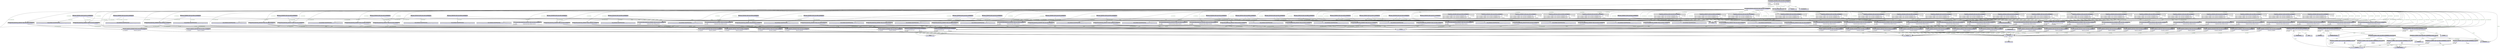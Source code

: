 digraph { 
 node [ fontname="DejaVu Sans" ] ; 
	node0 -> node1 [ color=BLACK, label=< <font point-size='10' color='#336633'>prov:wasAttributedTo</font> > ] ;
	node0 -> node2 [ color=BLACK, label=< <font point-size='10' color='#336633'>prov:hadMember</font> > ] ;
	node4 -> node5 [ color=BLACK, label=< <font point-size='10' color='#336633'>rdf:type</font> > ] ;
	node0 -> node7 [ color=BLACK, label=< <font point-size='10' color='#336633'>prov:hadMember</font> > ] ;
	node0 -> node9 [ color=BLACK, label=< <font point-size='10' color='#336633'>prov:hadMember</font> > ] ;
	node9 -> node12 [ color=BLACK, label=< <font point-size='10' color='#336633'>prov:wasAssociatedWith</font> > ] ;
	node14 -> node15 [ color=BLACK, label=< <font point-size='10' color='#336633'>rdf:type</font> > ] ;
	node16 -> node17 [ color=BLACK, label=< <font point-size='10' color='#336633'>rdf:type</font> > ] ;
	node0 -> node19 [ color=BLACK, label=< <font point-size='10' color='#336633'>prov:hadMember</font> > ] ;
	node20 -> node21 [ color=BLACK, label=< <font point-size='10' color='#336633'>prov:wasAssociatedWith</font> > ] ;
	node0 -> node12 [ color=BLACK, label=< <font point-size='10' color='#336633'>prov:wasAttributedTo</font> > ] ;
	node22 -> node23 [ color=BLACK, label=< <font point-size='10' color='#336633'>prov:hadRole</font> > ] ;
	node19 -> node15 [ color=BLACK, label=< <font point-size='10' color='#336633'>rdf:type</font> > ] ;
	node0 -> node22 [ color=BLACK, label=< <font point-size='10' color='#336633'>prov:wasAttributedTo</font> > ] ;
	node25 -> node26 [ color=BLACK, label=< <font point-size='10' color='#336633'>prov:atLocation</font> > ] ;
	node27 -> node23 [ color=BLACK, label=< <font point-size='10' color='#336633'>prov:hadRole</font> > ] ;
	node28 -> node29 [ color=BLACK, label=< <font point-size='10' color='#336633'>prov:wasAssociatedWith</font> > ] ;
	node31 -> node32 [ color=BLACK, label=< <font point-size='10' color='#336633'>prov:wasAssociatedWith</font> > ] ;
	node0 -> node33 [ color=BLACK, label=< <font point-size='10' color='#336633'>prov:hadMember</font> > ] ;
	node10 -> node19 [ color=BLACK, label=< <font point-size='10' color='#336633'>prov:wasGeneratedBy</font> > ] ;
	node2 -> node34 [ color=BLACK, label=< <font point-size='10' color='#336633'>prov:wasGeneratedBy</font> > ] ;
	node36 -> node37 [ color=BLACK, label=< <font point-size='10' color='#336633'>rdf:type</font> > ] ;
	node13 -> node15 [ color=BLACK, label=< <font point-size='10' color='#336633'>rdf:type</font> > ] ;
	node38 -> node39 [ color=BLACK, label=< <font point-size='10' color='#336633'>rdf:type</font> > ] ;
	node40 -> node41 [ color=BLACK, label=< <font point-size='10' color='#336633'>prov:wasGeneratedBy</font> > ] ;
	node1 -> node5 [ color=BLACK, label=< <font point-size='10' color='#336633'>rdf:type</font> > ] ;
	node33 -> node15 [ color=BLACK, label=< <font point-size='10' color='#336633'>rdf:type</font> > ] ;
	node43 -> node15 [ color=BLACK, label=< <font point-size='10' color='#336633'>rdf:type</font> > ] ;
	node43 -> node8 [ color=BLACK, label=< <font point-size='10' color='#336633'>prov:Used</font> > ] ;
	node44 -> node45 [ color=BLACK, label=< <font point-size='10' color='#336633'>prov:wasGeneratedBy</font> > ] ;
	node46 -> node39 [ color=BLACK, label=< <font point-size='10' color='#336633'>rdf:type</font> > ] ;
	node47 -> node48 [ color=BLACK, label=< <font point-size='10' color='#336633'>rdf:type</font> > ] ;
	node50 -> node17 [ color=BLACK, label=< <font point-size='10' color='#336633'>rdf:type</font> > ] ;
	node51 -> node9 [ color=BLACK, label=< <font point-size='10' color='#336633'>prov:wasGeneratedBy</font> > ] ;
	node53 -> node54 [ color=BLACK, label=< <font point-size='10' color='#336633'>prov:atLocation</font> > ] ;
	node0 -> node55 [ color=BLACK, label=< <font point-size='10' color='#336633'>prov:hadMember</font> > ] ;
	node49 -> node48 [ color=BLACK, label=< <font point-size='10' color='#336633'>rdf:type</font> > ] ;
	node0 -> node56 [ color=BLACK, label=< <font point-size='10' color='#336633'>prov:hadMember</font> > ] ;
	node0 -> node41 [ color=BLACK, label=< <font point-size='10' color='#336633'>prov:hadMember</font> > ] ;
	node37 -> node57 [ color=BLACK, label=< <font point-size='10' color='#336633'>prov:hadMember</font> > ] ;
	node58 -> node23 [ color=BLACK, label=< <font point-size='10' color='#336633'>prov:hadRole</font> > ] ;
	node59 -> node15 [ color=BLACK, label=< <font point-size='10' color='#336633'>rdf:type</font> > ] ;
	node60 -> node23 [ color=BLACK, label=< <font point-size='10' color='#336633'>prov:hadRole</font> > ] ;
	node0 -> node61 [ color=BLACK, label=< <font point-size='10' color='#336633'>prov:hadMember</font> > ] ;
	node62 -> node56 [ color=BLACK, label=< <font point-size='10' color='#336633'>prov:wasGeneratedBy</font> > ] ;
	node63 -> node15 [ color=BLACK, label=< <font point-size='10' color='#336633'>rdf:type</font> > ] ;
	node0 -> node64 [ color=BLACK, label=< <font point-size='10' color='#336633'>prov:hadMember</font> > ] ;
	node0 -> node65 [ color=BLACK, label=< <font point-size='10' color='#336633'>prov:hadMember</font> > ] ;
	node0 -> node11 [ color=BLACK, label=< <font point-size='10' color='#336633'>prov:hadMember</font> > ] ;
	node32 -> node5 [ color=BLACK, label=< <font point-size='10' color='#336633'>rdf:type</font> > ] ;
	node66 -> node48 [ color=BLACK, label=< <font point-size='10' color='#336633'>rdf:type</font> > ] ;
	node25 -> node17 [ color=BLACK, label=< <font point-size='10' color='#336633'>rdf:type</font> > ] ;
	node0 -> node31 [ color=BLACK, label=< <font point-size='10' color='#336633'>prov:hadMember</font> > ] ;
	node67 -> node5 [ color=BLACK, label=< <font point-size='10' color='#336633'>rdf:type</font> > ] ;
	node52 -> node5 [ color=BLACK, label=< <font point-size='10' color='#336633'>rdf:type</font> > ] ;
	node68 -> node55 [ color=BLACK, label=< <font point-size='10' color='#336633'>prov:wasGeneratedBy</font> > ] ;
	node0 -> node69 [ color=BLACK, label=< <font point-size='10' color='#336633'>prov:hadMember</font> > ] ;
	node14 -> node70 [ color=BLACK, label=< <font point-size='10' color='#336633'>prov:wasAssociatedWith</font> > ] ;
	node71 -> node17 [ color=BLACK, label=< <font point-size='10' color='#336633'>rdf:type</font> > ] ;
	node0 -> node72 [ color=BLACK, label=< <font point-size='10' color='#336633'>prov:hadMember</font> > ] ;
	node8 -> node73 [ color=BLACK, label=< <font point-size='10' color='#336633'>rdf:type</font> > ] ;
	node0 -> node34 [ color=BLACK, label=< <font point-size='10' color='#336633'>prov:hadMember</font> > ] ;
	node74 -> node48 [ color=BLACK, label=< <font point-size='10' color='#336633'>rdf:type</font> > ] ;
	node3 -> node17 [ color=BLACK, label=< <font point-size='10' color='#336633'>rdf:type</font> > ] ;
	node20 -> node76 [ color=BLACK, label=< <font point-size='10' color='#336633'>prov:Used</font> > ] ;
	node37 -> node77 [ color=BLACK, label=< <font point-size='10' color='#336633'>prov:hadMember</font> > ] ;
	node0 -> node78 [ color=BLACK, label=< <font point-size='10' color='#336633'>prov:wasAttributedTo</font> > ] ;
	node0 -> node79 [ color=BLACK, label=< <font point-size='10' color='#336633'>prov:hadMember</font> > ] ;
	node6 -> node80 [ color=BLACK, label=< <font point-size='10' color='#336633'>prov:wasGeneratedBy</font> > ] ;
	node81 -> node15 [ color=BLACK, label=< <font point-size='10' color='#336633'>rdf:type</font> > ] ;
	node4 -> node23 [ color=BLACK, label=< <font point-size='10' color='#336633'>prov:hadRole</font> > ] ;
	node45 -> node15 [ color=BLACK, label=< <font point-size='10' color='#336633'>rdf:type</font> > ] ;
	node0 -> node84 [ color=BLACK, label=< <font point-size='10' color='#336633'>prov:hadMember</font> > ] ;
	node85 -> node17 [ color=BLACK, label=< <font point-size='10' color='#336633'>rdf:type</font> > ] ;
	node35 -> node0 [ color=BLACK, label=< <font point-size='10' color='#336633'>prov:wasAssociatedWith</font> > ] ;
	node87 -> node76 [ color=BLACK, label=< <font point-size='10' color='#336633'>prov:Used</font> > ] ;
	node57 -> node48 [ color=BLACK, label=< <font point-size='10' color='#336633'>rdf:type</font> > ] ;
	node88 -> node89 [ color=BLACK, label=< <font point-size='10' color='#336633'>prov:atLocation</font> > ] ;
	node90 -> node4 [ color=BLACK, label=< <font point-size='10' color='#336633'>prov:wasAssociatedWith</font> > ] ;
	node38 -> node17 [ color=BLACK, label=< <font point-size='10' color='#336633'>rdf:type</font> > ] ;
	node72 -> node76 [ color=BLACK, label=< <font point-size='10' color='#336633'>prov:Used</font> > ] ;
	node92 -> node15 [ color=BLACK, label=< <font point-size='10' color='#336633'>rdf:type</font> > ] ;
	node93 -> node94 [ color=BLACK, label=< <font point-size='10' color='#336633'>prov:wasGeneratedBy</font> > ] ;
	node0 -> node63 [ color=BLACK, label=< <font point-size='10' color='#336633'>prov:hadMember</font> > ] ;
	node0 -> node60 [ color=BLACK, label=< <font point-size='10' color='#336633'>prov:wasAttributedTo</font> > ] ;
	node95 -> node96 [ color=BLACK, label=< <font point-size='10' color='#336633'>rdf:type</font> > ] ;
	node11 -> node27 [ color=BLACK, label=< <font point-size='10' color='#336633'>prov:wasAssociatedWith</font> > ] ;
	node97 -> node5 [ color=BLACK, label=< <font point-size='10' color='#336633'>rdf:type</font> > ] ;
	node0 -> node81 [ color=BLACK, label=< <font point-size='10' color='#336633'>prov:hadMember</font> > ] ;
	node98 -> node17 [ color=BLACK, label=< <font point-size='10' color='#336633'>rdf:type</font> > ] ;
	node99 -> node15 [ color=BLACK, label=< <font point-size='10' color='#336633'>rdf:type</font> > ] ;
	node100 -> node4 [ color=BLACK, label=< <font point-size='10' color='#336633'>prov:wasAssociatedWith</font> > ] ;
	node0 -> node36 [ color=BLACK, label=< <font point-size='10' color='#336633'>prov:hadMember</font> > ] ;
	node0 -> node101 [ color=BLACK, label=< <font point-size='10' color='#336633'>prov:hadMember</font> > ] ;
	node27 -> node5 [ color=BLACK, label=< <font point-size='10' color='#336633'>rdf:type</font> > ] ;
	node30 -> node17 [ color=BLACK, label=< <font point-size='10' color='#336633'>rdf:type</font> > ] ;
	node16 -> node37 [ color=BLACK, label=< <font point-size='10' color='#336633'>rdf:type</font> > ] ;
	node102 -> node15 [ color=BLACK, label=< <font point-size='10' color='#336633'>rdf:type</font> > ] ;
	node0 -> node103 [ color=BLACK, label=< <font point-size='10' color='#336633'>prov:hadMember</font> > ] ;
	node69 -> node12 [ color=BLACK, label=< <font point-size='10' color='#336633'>prov:wasAssociatedWith</font> > ] ;
	node64 -> node15 [ color=BLACK, label=< <font point-size='10' color='#336633'>rdf:type</font> > ] ;
	node16 -> node39 [ color=BLACK, label=< <font point-size='10' color='#336633'>rdf:type</font> > ] ;
	node35 -> node17 [ color=BLACK, label=< <font point-size='10' color='#336633'>rdf:type</font> > ] ;
	node37 -> node104 [ color=BLACK, label=< <font point-size='10' color='#336633'>rdf:type</font> > ] ;
	node10 -> node37 [ color=BLACK, label=< <font point-size='10' color='#336633'>rdf:type</font> > ] ;
	node0 -> node105 [ color=BLACK, label=< <font point-size='10' color='#336633'>prov:wasAttributedTo</font> > ] ;
	node2 -> node37 [ color=BLACK, label=< <font point-size='10' color='#336633'>rdf:type</font> > ] ;
	node40 -> node106 [ color=BLACK, label=< <font point-size='10' color='#336633'>prov:atLocation</font> > ] ;
	node107 -> node108 [ color=BLACK, label=< <font point-size='10' color='#336633'>prov:atLocation</font> > ] ;
	node51 -> node109 [ color=BLACK, label=< <font point-size='10' color='#336633'>prov:atLocation</font> > ] ;
	node84 -> node15 [ color=BLACK, label=< <font point-size='10' color='#336633'>rdf:type</font> > ] ;
	node53 -> node59 [ color=BLACK, label=< <font point-size='10' color='#336633'>prov:wasGeneratedBy</font> > ] ;
	node0 -> node111 [ color=BLACK, label=< <font point-size='10' color='#336633'>prov:hadMember</font> > ] ;
	node55 -> node15 [ color=BLACK, label=< <font point-size='10' color='#336633'>rdf:type</font> > ] ;
	node31 -> node15 [ color=BLACK, label=< <font point-size='10' color='#336633'>rdf:type</font> > ] ;
	node51 -> node17 [ color=BLACK, label=< <font point-size='10' color='#336633'>rdf:type</font> > ] ;
	node112 -> node76 [ color=BLACK, label=< <font point-size='10' color='#336633'>prov:Used</font> > ] ;
	node93 -> node17 [ color=BLACK, label=< <font point-size='10' color='#336633'>rdf:type</font> > ] ;
	node65 -> node8 [ color=BLACK, label=< <font point-size='10' color='#336633'>prov:Used</font> > ] ;
	node0 -> node30 [ color=BLACK, label=< <font point-size='10' color='#336633'>prov:hadMember</font> > ] ;
	node13 -> node32 [ color=BLACK, label=< <font point-size='10' color='#336633'>prov:wasAssociatedWith</font> > ] ;
	node30 -> node39 [ color=BLACK, label=< <font point-size='10' color='#336633'>rdf:type</font> > ] ;
	node113 -> node15 [ color=BLACK, label=< <font point-size='10' color='#336633'>rdf:type</font> > ] ;
	node90 -> node15 [ color=BLACK, label=< <font point-size='10' color='#336633'>rdf:type</font> > ] ;
	node0 -> node114 [ color=BLACK, label=< <font point-size='10' color='#336633'>prov:hadMember</font> > ] ;
	node30 -> node37 [ color=BLACK, label=< <font point-size='10' color='#336633'>rdf:type</font> > ] ;
	node112 -> node15 [ color=BLACK, label=< <font point-size='10' color='#336633'>rdf:type</font> > ] ;
	node85 -> node37 [ color=BLACK, label=< <font point-size='10' color='#336633'>rdf:type</font> > ] ;
	node55 -> node60 [ color=BLACK, label=< <font point-size='10' color='#336633'>prov:wasAssociatedWith</font> > ] ;
	node116 -> node17 [ color=BLACK, label=< <font point-size='10' color='#336633'>rdf:type</font> > ] ;
	node0 -> node10 [ color=BLACK, label=< <font point-size='10' color='#336633'>prov:hadMember</font> > ] ;
	node117 -> node118 [ color=BLACK, label=< <font point-size='10' color='#336633'>prov:wasGeneratedBy</font> > ] ;
	node0 -> node113 [ color=BLACK, label=< <font point-size='10' color='#336633'>prov:hadMember</font> > ] ;
	node0 -> node119 [ color=BLACK, label=< <font point-size='10' color='#336633'>prov:hadMember</font> > ] ;
	node120 -> node121 [ color=BLACK, label=< <font point-size='10' color='#336633'>prov:atLocation</font> > ] ;
	node21 -> node23 [ color=BLACK, label=< <font point-size='10' color='#336633'>prov:hadRole</font> > ] ;
	node38 -> node13 [ color=BLACK, label=< <font point-size='10' color='#336633'>prov:wasGeneratedBy</font> > ] ;
	node0 -> node122 [ color=BLACK, label=< <font point-size='10' color='#336633'>prov:hadMember</font> > ] ;
	node19 -> node29 [ color=BLACK, label=< <font point-size='10' color='#336633'>prov:wasAssociatedWith</font> > ] ;
	node40 -> node17 [ color=BLACK, label=< <font point-size='10' color='#336633'>rdf:type</font> > ] ;
	node123 -> node1 [ color=BLACK, label=< <font point-size='10' color='#336633'>prov:wasAssociatedWith</font> > ] ;
	node42 -> node37 [ color=BLACK, label=< <font point-size='10' color='#336633'>rdf:type</font> > ] ;
	node1 -> node23 [ color=BLACK, label=< <font point-size='10' color='#336633'>prov:hadRole</font> > ] ;
	node37 -> node124 [ color=BLACK, label=< <font point-size='10' color='#336633'>prov:hadMember</font> > ] ;
	node12 -> node5 [ color=BLACK, label=< <font point-size='10' color='#336633'>rdf:type</font> > ] ;
	node125 -> node90 [ color=BLACK, label=< <font point-size='10' color='#336633'>prov:wasGeneratedBy</font> > ] ;
	node0 -> node27 [ color=BLACK, label=< <font point-size='10' color='#336633'>prov:wasAttributedTo</font> > ] ;
	node126 -> node49 [ color=BLACK, label=< <font point-size='10' color='#336633'>prov:hadMember</font> > ] ;
	node0 -> node91 [ color=BLACK, label=< <font point-size='10' color='#336633'>prov:hadMember</font> > ] ;
	node127 -> node63 [ color=BLACK, label=< <font point-size='10' color='#336633'>prov:wasGeneratedBy</font> > ] ;
	node62 -> node37 [ color=BLACK, label=< <font point-size='10' color='#336633'>rdf:type</font> > ] ;
	node87 -> node15 [ color=BLACK, label=< <font point-size='10' color='#336633'>rdf:type</font> > ] ;
	node3 -> node39 [ color=BLACK, label=< <font point-size='10' color='#336633'>rdf:type</font> > ] ;
	node128 -> node43 [ color=BLACK, label=< <font point-size='10' color='#336633'>prov:wasGeneratedBy</font> > ] ;
	node114 -> node8 [ color=BLACK, label=< <font point-size='10' color='#336633'>prov:Used</font> > ] ;
	node66 -> node96 [ color=BLACK, label=< <font point-size='10' color='#336633'>rdf:type</font> > ] ;
	node35 -> node129 [ color=BLACK, label=< <font point-size='10' color='#336633'>dcat:accessURL</font> > ] ;
	node130 -> node131 [ color=BLACK, label=< <font point-size='10' color='#336633'>rdf:type</font> > ] ;
	node132 -> node17 [ color=BLACK, label=< <font point-size='10' color='#336633'>rdf:type</font> > ] ;
	node133 -> node15 [ color=BLACK, label=< <font point-size='10' color='#336633'>rdf:type</font> > ] ;
	node0 -> node4 [ color=BLACK, label=< <font point-size='10' color='#336633'>prov:wasAttributedTo</font> > ] ;
	node61 -> node123 [ color=BLACK, label=< <font point-size='10' color='#336633'>prov:wasGeneratedBy</font> > ] ;
	node0 -> node58 [ color=BLACK, label=< <font point-size='10' color='#336633'>prov:wasAttributedTo</font> > ] ;
	node30 -> node134 [ color=BLACK, label=< <font point-size='10' color='#336633'>prov:wasGeneratedBy</font> > ] ;
	node120 -> node17 [ color=BLACK, label=< <font point-size='10' color='#336633'>rdf:type</font> > ] ;
	node135 -> node17 [ color=BLACK, label=< <font point-size='10' color='#336633'>rdf:type</font> > ] ;
	node114 -> node15 [ color=BLACK, label=< <font point-size='10' color='#336633'>rdf:type</font> > ] ;
	node61 -> node17 [ color=BLACK, label=< <font point-size='10' color='#336633'>rdf:type</font> > ] ;
	node94 -> node76 [ color=BLACK, label=< <font point-size='10' color='#336633'>prov:Used</font> > ] ;
	node62 -> node39 [ color=BLACK, label=< <font point-size='10' color='#336633'>rdf:type</font> > ] ;
	node18 -> node37 [ color=BLACK, label=< <font point-size='10' color='#336633'>rdf:type</font> > ] ;
	node136 -> node31 [ color=BLACK, label=< <font point-size='10' color='#336633'>prov:wasGeneratedBy</font> > ] ;
	node0 -> node32 [ color=BLACK, label=< <font point-size='10' color='#336633'>prov:wasAttributedTo</font> > ] ;
	node37 -> node131 [ color=BLACK, label=< <font point-size='10' color='#336633'>rdf:type</font> > ] ;
	node107 -> node28 [ color=BLACK, label=< <font point-size='10' color='#336633'>prov:wasGeneratedBy</font> > ] ;
	node0 -> node112 [ color=BLACK, label=< <font point-size='10' color='#336633'>prov:hadMember</font> > ] ;
	node0 -> node21 [ color=BLACK, label=< <font point-size='10' color='#336633'>prov:wasAttributedTo</font> > ] ;
	node132 -> node137 [ color=BLACK, label=< <font point-size='10' color='#336633'>prov:wasGeneratedBy</font> > ] ;
	node138 -> node139 [ color=BLACK, label=< <font point-size='10' color='#336633'>prov:atLocation</font> > ] ;
	node76 -> node73 [ color=BLACK, label=< <font point-size='10' color='#336633'>rdf:type</font> > ] ;
	node33 -> node140 [ color=BLACK, label=< <font point-size='10' color='#336633'>prov:wasAssociatedWith</font> > ] ;
	node141 -> node17 [ color=BLACK, label=< <font point-size='10' color='#336633'>rdf:type</font> > ] ;
	node142 -> node105 [ color=BLACK, label=< <font point-size='10' color='#336633'>prov:wasAssociatedWith</font> > ] ;
	node11 -> node15 [ color=BLACK, label=< <font point-size='10' color='#336633'>rdf:type</font> > ] ;
	node0 -> node42 [ color=BLACK, label=< <font point-size='10' color='#336633'>prov:hadMember</font> > ] ;
	node56 -> node15 [ color=BLACK, label=< <font point-size='10' color='#336633'>rdf:type</font> > ] ;
	node140 -> node5 [ color=BLACK, label=< <font point-size='10' color='#336633'>rdf:type</font> > ] ;
	node99 -> node97 [ color=BLACK, label=< <font point-size='10' color='#336633'>prov:wasAssociatedWith</font> > ] ;
	node117 -> node17 [ color=BLACK, label=< <font point-size='10' color='#336633'>rdf:type</font> > ] ;
	node0 -> node143 [ color=BLACK, label=< <font point-size='10' color='#336633'>prov:hadMember</font> > ] ;
	node0 -> node142 [ color=BLACK, label=< <font point-size='10' color='#336633'>prov:hadMember</font> > ] ;
	node0 -> node44 [ color=BLACK, label=< <font point-size='10' color='#336633'>prov:hadMember</font> > ] ;
	node0 -> node144 [ color=BLACK, label=< <font point-size='10' color='#336633'>prov:wasAttributedTo</font> > ] ;
	node7 -> node37 [ color=BLACK, label=< <font point-size='10' color='#336633'>rdf:type</font> > ] ;
	node41 -> node15 [ color=BLACK, label=< <font point-size='10' color='#336633'>rdf:type</font> > ] ;
	node101 -> node39 [ color=BLACK, label=< <font point-size='10' color='#336633'>rdf:type</font> > ] ;
	node111 -> node39 [ color=BLACK, label=< <font point-size='10' color='#336633'>rdf:type</font> > ] ;
	node25 -> node20 [ color=BLACK, label=< <font point-size='10' color='#336633'>prov:wasGeneratedBy</font> > ] ;
	node22 -> node5 [ color=BLACK, label=< <font point-size='10' color='#336633'>rdf:type</font> > ] ;
	node61 -> node37 [ color=BLACK, label=< <font point-size='10' color='#336633'>rdf:type</font> > ] ;
	node6 -> node37 [ color=BLACK, label=< <font point-size='10' color='#336633'>rdf:type</font> > ] ;
	node36 -> node64 [ color=BLACK, label=< <font point-size='10' color='#336633'>prov:wasGeneratedBy</font> > ] ;
	node53 -> node17 [ color=BLACK, label=< <font point-size='10' color='#336633'>rdf:type</font> > ] ;
	node0 -> node99 [ color=BLACK, label=< <font point-size='10' color='#336633'>prov:hadMember</font> > ] ;
	node103 -> node110 [ color=BLACK, label=< <font point-size='10' color='#336633'>prov:wasAssociatedWith</font> > ] ;
	node92 -> node78 [ color=BLACK, label=< <font point-size='10' color='#336633'>prov:wasAssociatedWith</font> > ] ;
	node70 -> node23 [ color=BLACK, label=< <font point-size='10' color='#336633'>prov:hadRole</font> > ] ;
	node88 -> node17 [ color=BLACK, label=< <font point-size='10' color='#336633'>rdf:type</font> > ] ;
	node6 -> node17 [ color=BLACK, label=< <font point-size='10' color='#336633'>rdf:type</font> > ] ;
	node143 -> node52 [ color=BLACK, label=< <font point-size='10' color='#336633'>prov:wasAssociatedWith</font> > ] ;
	node125 -> node145 [ color=BLACK, label=< <font point-size='10' color='#336633'>prov:atLocation</font> > ] ;
	node59 -> node76 [ color=BLACK, label=< <font point-size='10' color='#336633'>prov:Used</font> > ] ;
	node24 -> node37 [ color=BLACK, label=< <font point-size='10' color='#336633'>rdf:type</font> > ] ;
	node95 -> node48 [ color=BLACK, label=< <font point-size='10' color='#336633'>rdf:type</font> > ] ;
	node124 -> node48 [ color=BLACK, label=< <font point-size='10' color='#336633'>rdf:type</font> > ] ;
	node70 -> node5 [ color=BLACK, label=< <font point-size='10' color='#336633'>rdf:type</font> > ] ;
	node91 -> node15 [ color=BLACK, label=< <font point-size='10' color='#336633'>rdf:type</font> > ] ;
	node44 -> node17 [ color=BLACK, label=< <font point-size='10' color='#336633'>rdf:type</font> > ] ;
	node128 -> node17 [ color=BLACK, label=< <font point-size='10' color='#336633'>rdf:type</font> > ] ;
	node31 -> node8 [ color=BLACK, label=< <font point-size='10' color='#336633'>prov:Used</font> > ] ;
	node146 -> node23 [ color=BLACK, label=< <font point-size='10' color='#336633'>prov:hadRole</font> > ] ;
	node0 -> node67 [ color=BLACK, label=< <font point-size='10' color='#336633'>prov:wasAttributedTo</font> > ] ;
	node125 -> node17 [ color=BLACK, label=< <font point-size='10' color='#336633'>rdf:type</font> > ] ;
	node0 -> node18 [ color=BLACK, label=< <font point-size='10' color='#336633'>prov:hadMember</font> > ] ;
	node0 -> node123 [ color=BLACK, label=< <font point-size='10' color='#336633'>prov:hadMember</font> > ] ;
	node0 -> node110 [ color=BLACK, label=< <font point-size='10' color='#336633'>prov:wasAttributedTo</font> > ] ;
	node146 -> node5 [ color=BLACK, label=< <font point-size='10' color='#336633'>rdf:type</font> > ] ;
	node0 -> node3 [ color=BLACK, label=< <font point-size='10' color='#336633'>prov:hadMember</font> > ] ;
	node82 -> node17 [ color=BLACK, label=< <font point-size='10' color='#336633'>rdf:type</font> > ] ;
	node124 -> node147 [ color=BLACK, label=< <font point-size='10' color='#336633'>rdf:type</font> > ] ;
	node45 -> node67 [ color=BLACK, label=< <font point-size='10' color='#336633'>prov:wasAssociatedWith</font> > ] ;
	node0 -> node80 [ color=BLACK, label=< <font point-size='10' color='#336633'>prov:hadMember</font> > ] ;
	node116 -> node84 [ color=BLACK, label=< <font point-size='10' color='#336633'>prov:wasGeneratedBy</font> > ] ;
	node110 -> node23 [ color=BLACK, label=< <font point-size='10' color='#336633'>prov:hadRole</font> > ] ;
	node94 -> node15 [ color=BLACK, label=< <font point-size='10' color='#336633'>rdf:type</font> > ] ;
	node0 -> node134 [ color=BLACK, label=< <font point-size='10' color='#336633'>prov:hadMember</font> > ] ;
	node132 -> node148 [ color=BLACK, label=< <font point-size='10' color='#336633'>prov:atLocation</font> > ] ;
	node57 -> node149 [ color=BLACK, label=< <font point-size='10' color='#336633'>rdf:type</font> > ] ;
	node7 -> node39 [ color=BLACK, label=< <font point-size='10' color='#336633'>rdf:type</font> > ] ;
	node119 -> node76 [ color=BLACK, label=< <font point-size='10' color='#336633'>prov:Used</font> > ] ;
	node97 -> node23 [ color=BLACK, label=< <font point-size='10' color='#336633'>prov:hadRole</font> > ] ;
	node130 -> node95 [ color=BLACK, label=< <font point-size='10' color='#336633'>prov:hadMember</font> > ] ;
	node24 -> node143 [ color=BLACK, label=< <font point-size='10' color='#336633'>prov:wasGeneratedBy</font> > ] ;
	node116 -> node37 [ color=BLACK, label=< <font point-size='10' color='#336633'>rdf:type</font> > ] ;
	node144 -> node23 [ color=BLACK, label=< <font point-size='10' color='#336633'>prov:hadRole</font> > ] ;
	node0 -> node146 [ color=BLACK, label=< <font point-size='10' color='#336633'>prov:wasAttributedTo</font> > ] ;
	node150 -> node76 [ color=BLACK, label=< <font point-size='10' color='#336633'>prov:Used</font> > ] ;
	node83 -> node14 [ color=BLACK, label=< <font point-size='10' color='#336633'>prov:wasGeneratedBy</font> > ] ;
	node105 -> node5 [ color=BLACK, label=< <font point-size='10' color='#336633'>rdf:type</font> > ] ;
	node151 -> node17 [ color=BLACK, label=< <font point-size='10' color='#336633'>rdf:type</font> > ] ;
	node152 -> node5 [ color=BLACK, label=< <font point-size='10' color='#336633'>rdf:type</font> > ] ;
	node2 -> node17 [ color=BLACK, label=< <font point-size='10' color='#336633'>rdf:type</font> > ] ;
	node79 -> node37 [ color=BLACK, label=< <font point-size='10' color='#336633'>rdf:type</font> > ] ;
	node143 -> node15 [ color=BLACK, label=< <font point-size='10' color='#336633'>rdf:type</font> > ] ;
	node154 -> node150 [ color=BLACK, label=< <font point-size='10' color='#336633'>prov:wasGeneratedBy</font> > ] ;
	node9 -> node15 [ color=BLACK, label=< <font point-size='10' color='#336633'>rdf:type</font> > ] ;
	node155 -> node156 [ color=BLACK, label=< <font point-size='10' color='#336633'>prov:atLocation</font> > ] ;
	node141 -> node103 [ color=BLACK, label=< <font point-size='10' color='#336633'>prov:wasGeneratedBy</font> > ] ;
	node35 -> node157 [ color=BLACK, label=< <font point-size='10' color='#336633'>rdf:type</font> > ] ;
	node0 -> node115 [ color=BLACK, label=< <font point-size='10' color='#336633'>prov:wasAttributedTo</font> > ] ;
	node126 -> node158 [ color=BLACK, label=< <font point-size='10' color='#336633'>rdf:type</font> > ] ;
	node135 -> node159 [ color=BLACK, label=< <font point-size='10' color='#336633'>prov:atLocation</font> > ] ;
	node0 -> node90 [ color=BLACK, label=< <font point-size='10' color='#336633'>prov:hadMember</font> > ] ;
	node50 -> node160 [ color=BLACK, label=< <font point-size='10' color='#336633'>prov:atLocation</font> > ] ;
	node0 -> node152 [ color=BLACK, label=< <font point-size='10' color='#336633'>prov:wasAttributedTo</font> > ] ;
	node113 -> node8 [ color=BLACK, label=< <font point-size='10' color='#336633'>prov:Used</font> > ] ;
	node90 -> node76 [ color=BLACK, label=< <font point-size='10' color='#336633'>prov:Used</font> > ] ;
	node41 -> node70 [ color=BLACK, label=< <font point-size='10' color='#336633'>prov:wasAssociatedWith</font> > ] ;
	node86 -> node17 [ color=BLACK, label=< <font point-size='10' color='#336633'>rdf:type</font> > ] ;
	node0 -> node14 [ color=BLACK, label=< <font point-size='10' color='#336633'>prov:hadMember</font> > ] ;
	node18 -> node17 [ color=BLACK, label=< <font point-size='10' color='#336633'>rdf:type</font> > ] ;
	node152 -> node23 [ color=BLACK, label=< <font point-size='10' color='#336633'>prov:hadRole</font> > ] ;
	node35 -> node129 [ color=BLACK, label=< <font point-size='10' color='#336633'>dct:publisher</font> > ] ;
	node0 -> node43 [ color=BLACK, label=< <font point-size='10' color='#336633'>prov:hadMember</font> > ] ;
	node3 -> node102 [ color=BLACK, label=< <font point-size='10' color='#336633'>prov:wasGeneratedBy</font> > ] ;
	node0 -> node140 [ color=BLACK, label=< <font point-size='10' color='#336633'>prov:wasAttributedTo</font> > ] ;
	node161 -> node76 [ color=BLACK, label=< <font point-size='10' color='#336633'>prov:Used</font> > ] ;
	node79 -> node39 [ color=BLACK, label=< <font point-size='10' color='#336633'>rdf:type</font> > ] ;
	node87 -> node1 [ color=BLACK, label=< <font point-size='10' color='#336633'>prov:wasAssociatedWith</font> > ] ;
	node83 -> node37 [ color=BLACK, label=< <font point-size='10' color='#336633'>rdf:type</font> > ] ;
	node34 -> node144 [ color=BLACK, label=< <font point-size='10' color='#336633'>prov:wasAssociatedWith</font> > ] ;
	node65 -> node15 [ color=BLACK, label=< <font point-size='10' color='#336633'>rdf:type</font> > ] ;
	node55 -> node76 [ color=BLACK, label=< <font point-size='10' color='#336633'>prov:Used</font> > ] ;
	node0 -> node29 [ color=BLACK, label=< <font point-size='10' color='#336633'>prov:wasAttributedTo</font> > ] ;
	node46 -> node37 [ color=BLACK, label=< <font point-size='10' color='#336633'>rdf:type</font> > ] ;
	node0 -> node45 [ color=BLACK, label=< <font point-size='10' color='#336633'>prov:hadMember</font> > ] ;
	node0 -> node153 [ color=BLACK, label=< <font point-size='10' color='#336633'>prov:wasAttributedTo</font> > ] ;
	node0 -> node150 [ color=BLACK, label=< <font point-size='10' color='#336633'>prov:hadMember</font> > ] ;
	node0 -> node131 [ color=BLACK, label=< <font point-size='10' color='#336633'>rdf:type</font> > ] ;
	node133 -> node60 [ color=BLACK, label=< <font point-size='10' color='#336633'>prov:wasAssociatedWith</font> > ] ;
	node151 -> node162 [ color=BLACK, label=< <font point-size='10' color='#336633'>prov:atLocation</font> > ] ;
	node119 -> node153 [ color=BLACK, label=< <font point-size='10' color='#336633'>prov:wasAssociatedWith</font> > ] ;
	node58 -> node5 [ color=BLACK, label=< <font point-size='10' color='#336633'>rdf:type</font> > ] ;
	node85 -> node122 [ color=BLACK, label=< <font point-size='10' color='#336633'>prov:wasGeneratedBy</font> > ] ;
	node67 -> node23 [ color=BLACK, label=< <font point-size='10' color='#336633'>prov:hadRole</font> > ] ;
	node0 -> node62 [ color=BLACK, label=< <font point-size='10' color='#336633'>prov:hadMember</font> > ] ;
	node38 -> node37 [ color=BLACK, label=< <font point-size='10' color='#336633'>rdf:type</font> > ] ;
	node107 -> node17 [ color=BLACK, label=< <font point-size='10' color='#336633'>rdf:type</font> > ] ;
	node36 -> node39 [ color=BLACK, label=< <font point-size='10' color='#336633'>rdf:type</font> > ] ;
	node65 -> node75 [ color=BLACK, label=< <font point-size='10' color='#336633'>prov:wasAssociatedWith</font> > ] ;
	node118 -> node8 [ color=BLACK, label=< <font point-size='10' color='#336633'>prov:Used</font> > ] ;
	node134 -> node146 [ color=BLACK, label=< <font point-size='10' color='#336633'>prov:wasAssociatedWith</font> > ] ;
	node115 -> node23 [ color=BLACK, label=< <font point-size='10' color='#336633'>prov:hadRole</font> > ] ;
	node0 -> node20 [ color=BLACK, label=< <font point-size='10' color='#336633'>prov:hadMember</font> > ] ;
	node10 -> node17 [ color=BLACK, label=< <font point-size='10' color='#336633'>rdf:type</font> > ] ;
	node137 -> node58 [ color=BLACK, label=< <font point-size='10' color='#336633'>prov:wasAssociatedWith</font> > ] ;
	node120 -> node114 [ color=BLACK, label=< <font point-size='10' color='#336633'>prov:wasGeneratedBy</font> > ] ;
	node110 -> node5 [ color=BLACK, label=< <font point-size='10' color='#336633'>rdf:type</font> > ] ;
	node68 -> node17 [ color=BLACK, label=< <font point-size='10' color='#336633'>rdf:type</font> > ] ;
	node0 -> node38 [ color=BLACK, label=< <font point-size='10' color='#336633'>prov:hadMember</font> > ] ;
	node122 -> node58 [ color=BLACK, label=< <font point-size='10' color='#336633'>prov:wasAssociatedWith</font> > ] ;
	node29 -> node23 [ color=BLACK, label=< <font point-size='10' color='#336633'>prov:hadRole</font> > ] ;
	node86 -> node99 [ color=BLACK, label=< <font point-size='10' color='#336633'>prov:wasGeneratedBy</font> > ] ;
	node77 -> node126 [ color=BLACK, label=< <font point-size='10' color='#336633'>nidash:ValueSet</font> > ] ;
	node136 -> node163 [ color=BLACK, label=< <font point-size='10' color='#336633'>prov:atLocation</font> > ] ;
	node0 -> node16 [ color=BLACK, label=< <font point-size='10' color='#336633'>prov:hadMember</font> > ] ;
	node101 -> node11 [ color=BLACK, label=< <font point-size='10' color='#336633'>prov:wasGeneratedBy</font> > ] ;
	node91 -> node78 [ color=BLACK, label=< <font point-size='10' color='#336633'>prov:wasAssociatedWith</font> > ] ;
	node117 -> node164 [ color=BLACK, label=< <font point-size='10' color='#336633'>prov:atLocation</font> > ] ;
	node0 -> node46 [ color=BLACK, label=< <font point-size='10' color='#336633'>prov:hadMember</font> > ] ;
	node63 -> node76 [ color=BLACK, label=< <font point-size='10' color='#336633'>prov:Used</font> > ] ;
	node0 -> node97 [ color=BLACK, label=< <font point-size='10' color='#336633'>prov:wasAttributedTo</font> > ] ;
	node150 -> node15 [ color=BLACK, label=< <font point-size='10' color='#336633'>rdf:type</font> > ] ;
	node151 -> node92 [ color=BLACK, label=< <font point-size='10' color='#336633'>prov:wasGeneratedBy</font> > ] ;
	node0 -> node102 [ color=BLACK, label=< <font point-size='10' color='#336633'>prov:hadMember</font> > ] ;
	node42 -> node17 [ color=BLACK, label=< <font point-size='10' color='#336633'>rdf:type</font> > ] ;
	node0 -> node6 [ color=BLACK, label=< <font point-size='10' color='#336633'>prov:hadMember</font> > ] ;
	node119 -> node15 [ color=BLACK, label=< <font point-size='10' color='#336633'>rdf:type</font> > ] ;
	node21 -> node5 [ color=BLACK, label=< <font point-size='10' color='#336633'>rdf:type</font> > ] ;
	node24 -> node17 [ color=BLACK, label=< <font point-size='10' color='#336633'>rdf:type</font> > ] ;
	node75 -> node23 [ color=BLACK, label=< <font point-size='10' color='#336633'>prov:hadRole</font> > ] ;
	node135 -> node65 [ color=BLACK, label=< <font point-size='10' color='#336633'>prov:wasGeneratedBy</font> > ] ;
	node83 -> node39 [ color=BLACK, label=< <font point-size='10' color='#336633'>rdf:type</font> > ] ;
	node18 -> node69 [ color=BLACK, label=< <font point-size='10' color='#336633'>prov:wasGeneratedBy</font> > ] ;
	node155 -> node17 [ color=BLACK, label=< <font point-size='10' color='#336633'>rdf:type</font> > ] ;
	node60 -> node5 [ color=BLACK, label=< <font point-size='10' color='#336633'>rdf:type</font> > ] ;
	node113 -> node146 [ color=BLACK, label=< <font point-size='10' color='#336633'>prov:wasAssociatedWith</font> > ] ;
	node0 -> node100 [ color=BLACK, label=< <font point-size='10' color='#336633'>prov:hadMember</font> > ] ;
	node0 -> node13 [ color=BLACK, label=< <font point-size='10' color='#336633'>prov:hadMember</font> > ] ;
	node82 -> node33 [ color=BLACK, label=< <font point-size='10' color='#336633'>prov:wasGeneratedBy</font> > ] ;
	node98 -> node166 [ color=BLACK, label=< <font point-size='10' color='#336633'>prov:atLocation</font> > ] ;
	node80 -> node15 [ color=BLACK, label=< <font point-size='10' color='#336633'>rdf:type</font> > ] ;
	node77 -> node167 [ color=BLACK, label=< <font point-size='10' color='#336633'>rdf:type</font> > ] ;
	node165 -> node15 [ color=BLACK, label=< <font point-size='10' color='#336633'>rdf:type</font> > ] ;
	node42 -> node39 [ color=BLACK, label=< <font point-size='10' color='#336633'>rdf:type</font> > ] ;
	node165 -> node75 [ color=BLACK, label=< <font point-size='10' color='#336633'>prov:wasAssociatedWith</font> > ] ;
	node127 -> node168 [ color=BLACK, label=< <font point-size='10' color='#336633'>prov:atLocation</font> > ] ;
	node103 -> node15 [ color=BLACK, label=< <font point-size='10' color='#336633'>rdf:type</font> > ] ;
	node0 -> node92 [ color=BLACK, label=< <font point-size='10' color='#336633'>prov:hadMember</font> > ] ;
	node3 -> node37 [ color=BLACK, label=< <font point-size='10' color='#336633'>rdf:type</font> > ] ;
	node79 -> node81 [ color=BLACK, label=< <font point-size='10' color='#336633'>prov:wasGeneratedBy</font> > ] ;
	node2 -> node39 [ color=BLACK, label=< <font point-size='10' color='#336633'>rdf:type</font> > ] ;
	node42 -> node91 [ color=BLACK, label=< <font point-size='10' color='#336633'>prov:wasGeneratedBy</font> > ] ;
	node10 -> node39 [ color=BLACK, label=< <font point-size='10' color='#336633'>rdf:type</font> > ] ;
	node36 -> node17 [ color=BLACK, label=< <font point-size='10' color='#336633'>rdf:type</font> > ] ;
	node112 -> node140 [ color=BLACK, label=< <font point-size='10' color='#336633'>prov:wasAssociatedWith</font> > ] ;
	node83 -> node17 [ color=BLACK, label=< <font point-size='10' color='#336633'>rdf:type</font> > ] ;
	node28 -> node15 [ color=BLACK, label=< <font point-size='10' color='#336633'>rdf:type</font> > ] ;
	node94 -> node105 [ color=BLACK, label=< <font point-size='10' color='#336633'>prov:wasAssociatedWith</font> > ] ;
	node12 -> node23 [ color=BLACK, label=< <font point-size='10' color='#336633'>prov:hadRole</font> > ] ;
	node0 -> node28 [ color=BLACK, label=< <font point-size='10' color='#336633'>prov:hadMember</font> > ] ;
	node102 -> node110 [ color=BLACK, label=< <font point-size='10' color='#336633'>prov:wasAssociatedWith</font> > ] ;
	node82 -> node39 [ color=BLACK, label=< <font point-size='10' color='#336633'>rdf:type</font> > ] ;
	node154 -> node17 [ color=BLACK, label=< <font point-size='10' color='#336633'>rdf:type</font> > ] ;
	node0 -> node52 [ color=BLACK, label=< <font point-size='10' color='#336633'>prov:wasAttributedTo</font> > ] ;
	node49 -> node96 [ color=BLACK, label=< <font point-size='10' color='#336633'>rdf:type</font> > ] ;
	node81 -> node115 [ color=BLACK, label=< <font point-size='10' color='#336633'>prov:wasAssociatedWith</font> > ] ;
	node0 -> node161 [ color=BLACK, label=< <font point-size='10' color='#336633'>prov:hadMember</font> > ] ;
	node130 -> node47 [ color=BLACK, label=< <font point-size='10' color='#336633'>prov:hadMember</font> > ] ;
	node44 -> node39 [ color=BLACK, label=< <font point-size='10' color='#336633'>rdf:type</font> > ] ;
	node63 -> node22 [ color=BLACK, label=< <font point-size='10' color='#336633'>prov:wasAssociatedWith</font> > ] ;
	node84 -> node153 [ color=BLACK, label=< <font point-size='10' color='#336633'>prov:wasAssociatedWith</font> > ] ;
	node118 -> node15 [ color=BLACK, label=< <font point-size='10' color='#336633'>rdf:type</font> > ] ;
	node0 -> node137 [ color=BLACK, label=< <font point-size='10' color='#336633'>prov:hadMember</font> > ] ;
	node72 -> node27 [ color=BLACK, label=< <font point-size='10' color='#336633'>prov:wasAssociatedWith</font> > ] ;
	node85 -> node39 [ color=BLACK, label=< <font point-size='10' color='#336633'>rdf:type</font> > ] ;
	node124 -> node169 [ color=BLACK, label=< <font point-size='10' color='#336633'>rdf:type</font> > ] ;
	node126 -> node66 [ color=BLACK, label=< <font point-size='10' color='#336633'>prov:hadMember</font> > ] ;
	node32 -> node23 [ color=BLACK, label=< <font point-size='10' color='#336633'>prov:hadRole</font> > ] ;
	node29 -> node5 [ color=BLACK, label=< <font point-size='10' color='#336633'>rdf:type</font> > ] ;
	node111 -> node165 [ color=BLACK, label=< <font point-size='10' color='#336633'>prov:wasGeneratedBy</font> > ] ;
	node9 -> node76 [ color=BLACK, label=< <font point-size='10' color='#336633'>prov:Used</font> > ] ;
	node71 -> node170 [ color=BLACK, label=< <font point-size='10' color='#336633'>prov:atLocation</font> > ] ;
	node16 -> node100 [ color=BLACK, label=< <font point-size='10' color='#336633'>prov:wasGeneratedBy</font> > ] ;
	node24 -> node39 [ color=BLACK, label=< <font point-size='10' color='#336633'>rdf:type</font> > ] ;
	node77 -> node48 [ color=BLACK, label=< <font point-size='10' color='#336633'>rdf:type</font> > ] ;
	node0 -> node86 [ color=BLACK, label=< <font point-size='10' color='#336633'>prov:hadMember</font> > ] ;
	node111 -> node17 [ color=BLACK, label=< <font point-size='10' color='#336633'>rdf:type</font> > ] ;
	node7 -> node142 [ color=BLACK, label=< <font point-size='10' color='#336633'>prov:wasGeneratedBy</font> > ] ;
	node98 -> node87 [ color=BLACK, label=< <font point-size='10' color='#336633'>prov:wasGeneratedBy</font> > ] ;
	node101 -> node17 [ color=BLACK, label=< <font point-size='10' color='#336633'>rdf:type</font> > ] ;
	node161 -> node152 [ color=BLACK, label=< <font point-size='10' color='#336633'>prov:wasAssociatedWith</font> > ] ;
	node115 -> node5 [ color=BLACK, label=< <font point-size='10' color='#336633'>rdf:type</font> > ] ;
	node138 -> node17 [ color=BLACK, label=< <font point-size='10' color='#336633'>rdf:type</font> > ] ;
	node118 -> node115 [ color=BLACK, label=< <font point-size='10' color='#336633'>prov:wasAssociatedWith</font> > ] ;
	node137 -> node76 [ color=BLACK, label=< <font point-size='10' color='#336633'>prov:Used</font> > ] ;
	node71 -> node112 [ color=BLACK, label=< <font point-size='10' color='#336633'>prov:wasGeneratedBy</font> > ] ;
	node127 -> node17 [ color=BLACK, label=< <font point-size='10' color='#336633'>rdf:type</font> > ] ;
	node141 -> node171 [ color=BLACK, label=< <font point-size='10' color='#336633'>prov:atLocation</font> > ] ;
	node0 -> node165 [ color=BLACK, label=< <font point-size='10' color='#336633'>prov:hadMember</font> > ] ;
	node78 -> node23 [ color=BLACK, label=< <font point-size='10' color='#336633'>prov:hadRole</font> > ] ;
	node122 -> node15 [ color=BLACK, label=< <font point-size='10' color='#336633'>rdf:type</font> > ] ;
	node68 -> node172 [ color=BLACK, label=< <font point-size='10' color='#336633'>prov:atLocation</font> > ] ;
	node69 -> node15 [ color=BLACK, label=< <font point-size='10' color='#336633'>rdf:type</font> > ] ;
	node80 -> node21 [ color=BLACK, label=< <font point-size='10' color='#336633'>prov:wasAssociatedWith</font> > ] ;
	node72 -> node15 [ color=BLACK, label=< <font point-size='10' color='#336633'>rdf:type</font> > ] ;
	node74 -> node96 [ color=BLACK, label=< <font point-size='10' color='#336633'>rdf:type</font> > ] ;
	node0 -> node85 [ color=BLACK, label=< <font point-size='10' color='#336633'>prov:hadMember</font> > ] ;
	node124 -> node130 [ color=BLACK, label=< <font point-size='10' color='#336633'>nidash:ValueSet</font> > ] ;
	node7 -> node17 [ color=BLACK, label=< <font point-size='10' color='#336633'>rdf:type</font> > ] ;
	node46 -> node17 [ color=BLACK, label=< <font point-size='10' color='#336633'>rdf:type</font> > ] ;
	node23 -> node173 [ color=BLACK, label=< <font point-size='10' color='#336633'>rdf:type</font> > ] ;
	node0 -> node133 [ color=BLACK, label=< <font point-size='10' color='#336633'>prov:hadMember</font> > ] ;
	node105 -> node23 [ color=BLACK, label=< <font point-size='10' color='#336633'>prov:hadRole</font> > ] ;
	node34 -> node15 [ color=BLACK, label=< <font point-size='10' color='#336633'>rdf:type</font> > ] ;
	node136 -> node17 [ color=BLACK, label=< <font point-size='10' color='#336633'>rdf:type</font> > ] ;
	node155 -> node72 [ color=BLACK, label=< <font point-size='10' color='#336633'>prov:wasGeneratedBy</font> > ] ;
	node77 -> node169 [ color=BLACK, label=< <font point-size='10' color='#336633'>rdf:type</font> > ] ;
	node78 -> node5 [ color=BLACK, label=< <font point-size='10' color='#336633'>rdf:type</font> > ] ;
	node103 -> node8 [ color=BLACK, label=< <font point-size='10' color='#336633'>prov:Used</font> > ] ;
	node161 -> node15 [ color=BLACK, label=< <font point-size='10' color='#336633'>rdf:type</font> > ] ;
	node142 -> node15 [ color=BLACK, label=< <font point-size='10' color='#336633'>rdf:type</font> > ] ;
	node123 -> node15 [ color=BLACK, label=< <font point-size='10' color='#336633'>rdf:type</font> > ] ;
	node47 -> node96 [ color=BLACK, label=< <font point-size='10' color='#336633'>rdf:type</font> > ] ;
	node59 -> node97 [ color=BLACK, label=< <font point-size='10' color='#336633'>prov:wasAssociatedWith</font> > ] ;
	node86 -> node37 [ color=BLACK, label=< <font point-size='10' color='#336633'>rdf:type</font> > ] ;
	node138 -> node161 [ color=BLACK, label=< <font point-size='10' color='#336633'>prov:wasGeneratedBy</font> > ] ;
	node46 -> node133 [ color=BLACK, label=< <font point-size='10' color='#336633'>prov:wasGeneratedBy</font> > ] ;
	node44 -> node37 [ color=BLACK, label=< <font point-size='10' color='#336633'>rdf:type</font> > ] ;
	node153 -> node23 [ color=BLACK, label=< <font point-size='10' color='#336633'>prov:hadRole</font> > ] ;
	node57 -> node174 [ color=BLACK, label=< <font point-size='10' color='#336633'>rdf:type</font> > ] ;
	node134 -> node15 [ color=BLACK, label=< <font point-size='10' color='#336633'>rdf:type</font> > ] ;
	node20 -> node15 [ color=BLACK, label=< <font point-size='10' color='#336633'>rdf:type</font> > ] ;
	node93 -> node175 [ color=BLACK, label=< <font point-size='10' color='#336633'>prov:atLocation</font> > ] ;
	node0 -> node83 [ color=BLACK, label=< <font point-size='10' color='#336633'>prov:hadMember</font> > ] ;
	node92 -> node8 [ color=BLACK, label=< <font point-size='10' color='#336633'>prov:Used</font> > ] ;
	node153 -> node5 [ color=BLACK, label=< <font point-size='10' color='#336633'>rdf:type</font> > ] ;
	node79 -> node17 [ color=BLACK, label=< <font point-size='10' color='#336633'>rdf:type</font> > ] ;
	node126 -> node131 [ color=BLACK, label=< <font point-size='10' color='#336633'>rdf:type</font> > ] ;
	node144 -> node5 [ color=BLACK, label=< <font point-size='10' color='#336633'>rdf:type</font> > ] ;
	node41 -> node76 [ color=BLACK, label=< <font point-size='10' color='#336633'>prov:Used</font> > ] ;
	node0 -> node116 [ color=BLACK, label=< <font point-size='10' color='#336633'>prov:hadMember</font> > ] ;
	node0 -> node70 [ color=BLACK, label=< <font point-size='10' color='#336633'>prov:wasAttributedTo</font> > ] ;
	node0 -> node24 [ color=BLACK, label=< <font point-size='10' color='#336633'>prov:hadMember</font> > ] ;
	node130 -> node158 [ color=BLACK, label=< <font point-size='10' color='#336633'>rdf:type</font> > ] ;
	node75 -> node5 [ color=BLACK, label=< <font point-size='10' color='#336633'>rdf:type</font> > ] ;
	node114 -> node67 [ color=BLACK, label=< <font point-size='10' color='#336633'>prov:wasAssociatedWith</font> > ] ;
	node18 -> node39 [ color=BLACK, label=< <font point-size='10' color='#336633'>rdf:type</font> > ] ;
	node64 -> node22 [ color=BLACK, label=< <font point-size='10' color='#336633'>prov:wasAssociatedWith</font> > ] ;
	node88 -> node113 [ color=BLACK, label=< <font point-size='10' color='#336633'>prov:wasGeneratedBy</font> > ] ;
	node86 -> node39 [ color=BLACK, label=< <font point-size='10' color='#336633'>rdf:type</font> > ] ;
	node0 -> node118 [ color=BLACK, label=< <font point-size='10' color='#336633'>prov:hadMember</font> > ] ;
	node82 -> node37 [ color=BLACK, label=< <font point-size='10' color='#336633'>rdf:type</font> > ] ;
	node0 -> node75 [ color=BLACK, label=< <font point-size='10' color='#336633'>prov:wasAttributedTo</font> > ] ;
	node56 -> node152 [ color=BLACK, label=< <font point-size='10' color='#336633'>prov:wasAssociatedWith</font> > ] ;
	node35 -> node176 [ color=BLACK, label=< <font point-size='10' color='#336633'>rdf:type</font> > ] ;
	node116 -> node39 [ color=BLACK, label=< <font point-size='10' color='#336633'>rdf:type</font> > ] ;
	node137 -> node15 [ color=BLACK, label=< <font point-size='10' color='#336633'>rdf:type</font> > ] ;
	node154 -> node177 [ color=BLACK, label=< <font point-size='10' color='#336633'>prov:atLocation</font> > ] ;
	node0 -> node94 [ color=BLACK, label=< <font point-size='10' color='#336633'>prov:hadMember</font> > ] ;
	node128 -> node178 [ color=BLACK, label=< <font point-size='10' color='#336633'>prov:atLocation</font> > ] ;
	node126 -> node74 [ color=BLACK, label=< <font point-size='10' color='#336633'>prov:hadMember</font> > ] ;
	node0 -> node59 [ color=BLACK, label=< <font point-size='10' color='#336633'>prov:hadMember</font> > ] ;
	node52 -> node23 [ color=BLACK, label=< <font point-size='10' color='#336633'>prov:hadRole</font> > ] ;
	node0 -> node87 [ color=BLACK, label=< <font point-size='10' color='#336633'>prov:hadMember</font> > ] ;
	node140 -> node23 [ color=BLACK, label=< <font point-size='10' color='#336633'>prov:hadRole</font> > ] ;
	node50 -> node119 [ color=BLACK, label=< <font point-size='10' color='#336633'>prov:wasGeneratedBy</font> > ] ;
	node0 -> node82 [ color=BLACK, label=< <font point-size='10' color='#336633'>prov:hadMember</font> > ] ;
	node100 -> node15 [ color=BLACK, label=< <font point-size='10' color='#336633'>rdf:type</font> > ] ;
	node28 -> node8 [ color=BLACK, label=< <font point-size='10' color='#336633'>prov:Used</font> > ] ;
	node150 -> node144 [ color=BLACK, label=< <font point-size='10' color='#336633'>prov:wasAssociatedWith</font> > ] ;
	node43 -> node52 [ color=BLACK, label=< <font point-size='10' color='#336633'>prov:wasAssociatedWith</font> > ] ;
	node62 -> node17 [ color=BLACK, label=< <font point-size='10' color='#336633'>rdf:type</font> > ] ;
	node111 -> node37 [ color=BLACK, label=< <font point-size='10' color='#336633'>rdf:type</font> > ] ;
	node101 -> node37 [ color=BLACK, label=< <font point-size='10' color='#336633'>rdf:type</font> > ] ;
	node61 -> node39 [ color=BLACK, label=< <font point-size='10' color='#336633'>rdf:type</font> > ] ;
	node6 -> node39 [ color=BLACK, label=< <font point-size='10' color='#336633'>rdf:type</font> > ] ;
# http://purl.org/nidash/nidm/NewYork_sub26267_22042359-5148-11e6-b8a5-6c4008b8f03e node22
node22 [ shape=none, color=black label=< <table color='#666666' cellborder='0' cellspacing='0' border='1'><tr><td colspan='2' bgcolor='grey'><B>NewYork_sub26267_22042359-5148-11e6-b8a5-6c4008b8f03e</B></td></tr><tr><td href='http://purl.org/nidash/nidm/NewYork_sub26267_22042359-5148-11e6-b8a5-6c4008b8f03e' bgcolor='#eeeeee' colspan='2'><font point-size='10' color='#6666ff'>http://purl.org/nidash/nidm/NewYork_sub26267_22042359-5148-11e6-b8a5-6c4008b8f03e</font></td></tr><tr><td align='left'>ncit:subjectID</td><td align='left'>&quot;NewYork_sub26267&quot;</td></tr></table> > ] 
# http://www.nitrc.org/ir/data/experiments/xnat_E00023/scans/anat_mprage_anonymized/resources/11976/files/scan_mprage_anonymized.nii.gz node162
node162 [ shape=none, color=black label=< <table color='#666666' cellborder='0' cellspacing='0' border='1'><tr><td colspan='2' bgcolor='grey'><B>scan_mprage_anonymized.nii.gz</B></td></tr><tr><td href='http://www.nitrc.org/ir/data/experiments/xnat_E00023/scans/anat_mprage_anonymized/resources/11976/files/scan_mprage_anonymized.nii.gz' bgcolor='#eeeeee' colspan='2'><font point-size='10' color='#6666ff'>http://www.nitrc.org/ir/data/experiments/xnat_E00023/scans/anat_mprage_anonymized/resources/11976/files/scan_mprage_anonymized.nii.gz</font></td></tr></table> > ] 
# http://purl.org/nidash/nidm/AssessmentCollectionActivity_2202d26e-5148-11e6-9232-6c4008b8f03e node165
node165 [ shape=none, color=black label=< <table color='#666666' cellborder='0' cellspacing='0' border='1'><tr><td colspan='2' bgcolor='grey'><B>AssessmentCollectionActivity_2202d26e-5148-11e6-9232-6c4008b8f03e</B></td></tr><tr><td href='http://purl.org/nidash/nidm/AssessmentCollectionActivity_2202d26e-5148-11e6-9232-6c4008b8f03e' bgcolor='#eeeeee' colspan='2'><font point-size='10' color='#6666ff'>http://purl.org/nidash/nidm/AssessmentCollectionActivity_2202d26e-5148-11e6-9232-6c4008b8f03e</font></td></tr><tr><td align='left'>prov:label</td><td align='left'>&quot;Assessment Data Collection Activity&quot;</td></tr></table> > ] 
# http://purl.org/nidash/nidm/AssessmentCollectionActivity_22050b40-5148-11e6-ad73-6c4008b8f03e node133
node133 [ shape=none, color=black label=< <table color='#666666' cellborder='0' cellspacing='0' border='1'><tr><td colspan='2' bgcolor='grey'><B>AssessmentCollectionActivity_22050b40-5148-11e6-ad73-6c4008b8f03e</B></td></tr><tr><td href='http://purl.org/nidash/nidm/AssessmentCollectionActivity_22050b40-5148-11e6-ad73-6c4008b8f03e' bgcolor='#eeeeee' colspan='2'><font point-size='10' color='#6666ff'>http://purl.org/nidash/nidm/AssessmentCollectionActivity_22050b40-5148-11e6-ad73-6c4008b8f03e</font></td></tr><tr><td align='left'>prov:label</td><td align='left'>&quot;Assessment Data Collection Activity&quot;</td></tr></table> > ] 
# http://purl.org/nidash/nidm/MRImage_22034699-5148-11e6-a60f-6c4008b8f03e node151
node151 [ shape=none, color=black label=< <table color='#666666' cellborder='0' cellspacing='0' border='1'><tr><td colspan='2' bgcolor='grey'><B>MRImage_22034699-5148-11e6-a60f-6c4008b8f03e</B></td></tr><tr><td href='http://purl.org/nidash/nidm/MRImage_22034699-5148-11e6-a60f-6c4008b8f03e' bgcolor='#eeeeee' colspan='2'><font point-size='10' color='#6666ff'>http://purl.org/nidash/nidm/MRImage_22034699-5148-11e6-a60f-6c4008b8f03e</font></td></tr></table> > ] 
# http://purl.org/nidash/nidm/AssessmentCollectionActivity_22063075-5148-11e6-90cf-6c4008b8f03e node142
node142 [ shape=none, color=black label=< <table color='#666666' cellborder='0' cellspacing='0' border='1'><tr><td colspan='2' bgcolor='grey'><B>AssessmentCollectionActivity_22063075-5148-11e6-90cf-6c4008b8f03e</B></td></tr><tr><td href='http://purl.org/nidash/nidm/AssessmentCollectionActivity_22063075-5148-11e6-90cf-6c4008b8f03e' bgcolor='#eeeeee' colspan='2'><font point-size='10' color='#6666ff'>http://purl.org/nidash/nidm/AssessmentCollectionActivity_22063075-5148-11e6-90cf-6c4008b8f03e</font></td></tr><tr><td align='left'>prov:label</td><td align='left'>&quot;Assessment Data Collection Activity&quot;</td></tr></table> > ] 
# http://purl.org/nidash/nidm/InvestigationCollection_22017c02-5148-11e6-a427-6c4008b8f03e node0
node0 [ shape=none, color=black label=< <table color='#666666' cellborder='0' cellspacing='0' border='1'><tr><td colspan='2' bgcolor='grey'><B>InvestigationCollection_22017c02-5148-11e6-a427-6c4008b8f03e</B></td></tr><tr><td href='http://purl.org/nidash/nidm/InvestigationCollection_22017c02-5148-11e6-a427-6c4008b8f03e' bgcolor='#eeeeee' colspan='2'><font point-size='10' color='#6666ff'>http://purl.org/nidash/nidm/InvestigationCollection_22017c02-5148-11e6-a427-6c4008b8f03e</font></td></tr><tr><td align='left'>prov:label</td><td align='left'>&quot;Investigation Collection&quot;</td></tr></table> > ] 
# http://purl.org/nidash/nidm/AnnArbor_sub46727_22027197-5148-11e6-ae9e-6c4008b8f03e node146
node146 [ shape=none, color=black label=< <table color='#666666' cellborder='0' cellspacing='0' border='1'><tr><td colspan='2' bgcolor='grey'><B>AnnArbor_sub46727_22027197-5148-11e6-ae9e-6c4008b8f03e</B></td></tr><tr><td href='http://purl.org/nidash/nidm/AnnArbor_sub46727_22027197-5148-11e6-ae9e-6c4008b8f03e' bgcolor='#eeeeee' colspan='2'><font point-size='10' color='#6666ff'>http://purl.org/nidash/nidm/AnnArbor_sub46727_22027197-5148-11e6-ae9e-6c4008b8f03e</font></td></tr><tr><td align='left'>ncit:subjectID</td><td align='left'>&quot;AnnArbor_sub46727&quot;</td></tr></table> > ] 
# http://purl.org/nidash/nidm/ImagingCollectionActivity_2201b1a3-5148-11e6-85f7-6c4008b8f03e node31
node31 [ shape=none, color=black label=< <table color='#666666' cellborder='0' cellspacing='0' border='1'><tr><td colspan='2' bgcolor='grey'><B>ImagingCollectionActivity_2201b1a3-5148-11e6-85f7-6c4008b8f03e</B></td></tr><tr><td href='http://purl.org/nidash/nidm/ImagingCollectionActivity_2201b1a3-5148-11e6-85f7-6c4008b8f03e' bgcolor='#eeeeee' colspan='2'><font point-size='10' color='#6666ff'>http://purl.org/nidash/nidm/ImagingCollectionActivity_2201b1a3-5148-11e6-85f7-6c4008b8f03e</font></td></tr></table> > ] 
# http://purl.org/nidash/nidm/ImagingCollectionActivity_22020b54-5148-11e6-aace-6c4008b8f03e node28
node28 [ shape=none, color=black label=< <table color='#666666' cellborder='0' cellspacing='0' border='1'><tr><td colspan='2' bgcolor='grey'><B>ImagingCollectionActivity_22020b54-5148-11e6-aace-6c4008b8f03e</B></td></tr><tr><td href='http://purl.org/nidash/nidm/ImagingCollectionActivity_22020b54-5148-11e6-aace-6c4008b8f03e' bgcolor='#eeeeee' colspan='2'><font point-size='10' color='#6666ff'>http://purl.org/nidash/nidm/ImagingCollectionActivity_22020b54-5148-11e6-aace-6c4008b8f03e</font></td></tr></table> > ] 
# http://purl.org/nidash/nidm/SimpleData_22031c4a-5148-11e6-b6b6-6c4008b8f03e node42
node42 [ shape=none, color=black label=< <table color='#666666' cellborder='0' cellspacing='0' border='1'><tr><td colspan='2' bgcolor='grey'><B>SimpleData_22031c4a-5148-11e6-b6b6-6c4008b8f03e</B></td></tr><tr><td href='http://purl.org/nidash/nidm/SimpleData_22031c4a-5148-11e6-b6b6-6c4008b8f03e' bgcolor='#eeeeee' colspan='2'><font point-size='10' color='#6666ff'>http://purl.org/nidash/nidm/SimpleData_22031c4a-5148-11e6-b6b6-6c4008b8f03e</font></td></tr><tr><td align='left'>nidash:SimpleData_21ef6851-5148-11e6-83b4-6c4008b8f03e_Age</td><td align='left'>&quot;15&quot;^^xsd:integer</td></tr><tr><td align='left'>nidash:SimpleData_21ef6851-5148-11e6-83b4-6c4008b8f03e_Gender</td><td align='left'>&quot;M&quot;</td></tr><tr><td align='left'>nidash:SimpleData_21ef6851-5148-11e6-83b4-6c4008b8f03e_Hand</td><td align='left'>&quot;right&quot;</td></tr></table> > ] 
# http://purl.org/nidash/nidm/AssessmentCollectionActivity_22031559-5148-11e6-b360-6c4008b8f03e node91
node91 [ shape=none, color=black label=< <table color='#666666' cellborder='0' cellspacing='0' border='1'><tr><td colspan='2' bgcolor='grey'><B>AssessmentCollectionActivity_22031559-5148-11e6-b360-6c4008b8f03e</B></td></tr><tr><td href='http://purl.org/nidash/nidm/AssessmentCollectionActivity_22031559-5148-11e6-b360-6c4008b8f03e' bgcolor='#eeeeee' colspan='2'><font point-size='10' color='#6666ff'>http://purl.org/nidash/nidm/AssessmentCollectionActivity_22031559-5148-11e6-b360-6c4008b8f03e</font></td></tr><tr><td align='left'>prov:label</td><td align='left'>&quot;Assessment Data Collection Activity&quot;</td></tr></table> > ] 
# http://purl.org/nidash/nidm/AssessmentCollectionActivity_22053b9e-5148-11e6-879d-6c4008b8f03e node14
node14 [ shape=none, color=black label=< <table color='#666666' cellborder='0' cellspacing='0' border='1'><tr><td colspan='2' bgcolor='grey'><B>AssessmentCollectionActivity_22053b9e-5148-11e6-879d-6c4008b8f03e</B></td></tr><tr><td href='http://purl.org/nidash/nidm/AssessmentCollectionActivity_22053b9e-5148-11e6-879d-6c4008b8f03e' bgcolor='#eeeeee' colspan='2'><font point-size='10' color='#6666ff'>http://purl.org/nidash/nidm/AssessmentCollectionActivity_22053b9e-5148-11e6-879d-6c4008b8f03e</font></td></tr><tr><td align='left'>prov:label</td><td align='left'>&quot;Assessment Data Collection Activity&quot;</td></tr></table> > ] 
# http://purl.org/nidash/nidm/ImagingCollectionActivity_2205efcf-5148-11e6-b907-6c4008b8f03e node119
node119 [ shape=none, color=black label=< <table color='#666666' cellborder='0' cellspacing='0' border='1'><tr><td colspan='2' bgcolor='grey'><B>ImagingCollectionActivity_2205efcf-5148-11e6-b907-6c4008b8f03e</B></td></tr><tr><td href='http://purl.org/nidash/nidm/ImagingCollectionActivity_2205efcf-5148-11e6-b907-6c4008b8f03e' bgcolor='#eeeeee' colspan='2'><font point-size='10' color='#6666ff'>http://purl.org/nidash/nidm/ImagingCollectionActivity_2205efcf-5148-11e6-b907-6c4008b8f03e</font></td></tr></table> > ] 
# http://purl.org/nidash/nidm/MRImage_22062805-5148-11e6-af88-6c4008b8f03e node132
node132 [ shape=none, color=black label=< <table color='#666666' cellborder='0' cellspacing='0' border='1'><tr><td colspan='2' bgcolor='grey'><B>MRImage_22062805-5148-11e6-af88-6c4008b8f03e</B></td></tr><tr><td href='http://purl.org/nidash/nidm/MRImage_22062805-5148-11e6-af88-6c4008b8f03e' bgcolor='#eeeeee' colspan='2'><font point-size='10' color='#6666ff'>http://purl.org/nidash/nidm/MRImage_22062805-5148-11e6-af88-6c4008b8f03e</font></td></tr></table> > ] 
# http://purl.org/nidash/nidm/AnnArbor_sub96621_2203a43d-5148-11e6-a4ed-6c4008b8f03e node110
node110 [ shape=none, color=black label=< <table color='#666666' cellborder='0' cellspacing='0' border='1'><tr><td colspan='2' bgcolor='grey'><B>AnnArbor_sub96621_2203a43d-5148-11e6-a4ed-6c4008b8f03e</B></td></tr><tr><td href='http://purl.org/nidash/nidm/AnnArbor_sub96621_2203a43d-5148-11e6-a4ed-6c4008b8f03e' bgcolor='#eeeeee' colspan='2'><font point-size='10' color='#6666ff'>http://purl.org/nidash/nidm/AnnArbor_sub96621_2203a43d-5148-11e6-a4ed-6c4008b8f03e</font></td></tr><tr><td align='left'>ncit:subjectID</td><td align='left'>&quot;AnnArbor_sub96621&quot;</td></tr></table> > ] 
# http://purl.org/nidash/nidm/ImagingCollectionActivity_22055c97-5148-11e6-a3da-6c4008b8f03e node41
node41 [ shape=none, color=black label=< <table color='#666666' cellborder='0' cellspacing='0' border='1'><tr><td colspan='2' bgcolor='grey'><B>ImagingCollectionActivity_22055c97-5148-11e6-a3da-6c4008b8f03e</B></td></tr><tr><td href='http://purl.org/nidash/nidm/ImagingCollectionActivity_22055c97-5148-11e6-a3da-6c4008b8f03e' bgcolor='#eeeeee' colspan='2'><font point-size='10' color='#6666ff'>http://purl.org/nidash/nidm/ImagingCollectionActivity_22055c97-5148-11e6-a3da-6c4008b8f03e</font></td></tr></table> > ] 
# http://purl.org/nidash/nidm/SimpleData_2206060a-5148-11e6-9d46-6c4008b8f03e node85
node85 [ shape=none, color=black label=< <table color='#666666' cellborder='0' cellspacing='0' border='1'><tr><td colspan='2' bgcolor='grey'><B>SimpleData_2206060a-5148-11e6-9d46-6c4008b8f03e</B></td></tr><tr><td href='http://purl.org/nidash/nidm/SimpleData_2206060a-5148-11e6-9d46-6c4008b8f03e' bgcolor='#eeeeee' colspan='2'><font point-size='10' color='#6666ff'>http://purl.org/nidash/nidm/SimpleData_2206060a-5148-11e6-9d46-6c4008b8f03e</font></td></tr><tr><td align='left'>nidash:SimpleData_21ef6851-5148-11e6-83b4-6c4008b8f03e_Age</td><td align='left'>&quot;12&quot;^^xsd:integer</td></tr><tr><td align='left'>nidash:SimpleData_21ef6851-5148-11e6-83b4-6c4008b8f03e_Gender</td><td align='left'>&quot;F&quot;</td></tr><tr><td align='left'>nidash:SimpleData_21ef6851-5148-11e6-83b4-6c4008b8f03e_Hand</td><td align='left'>&quot;unknown&quot;</td></tr></table> > ] 
# http://ncitt.ncit.nih.gov/Age node149
node149 [ shape=none, color=black label=< <table color='#666666' cellborder='0' cellspacing='0' border='1'><tr><td colspan='2' bgcolor='grey'><B>Age</B></td></tr><tr><td href='http://ncitt.ncit.nih.gov/Age' bgcolor='#eeeeee' colspan='2'><font point-size='10' color='#6666ff'>http://ncitt.ncit.nih.gov/Age</font></td></tr></table> > ] 
# http://purl.org/nidash/nidm/MRImage_22046be3-5148-11e6-84e4-6c4008b8f03e node125
node125 [ shape=none, color=black label=< <table color='#666666' cellborder='0' cellspacing='0' border='1'><tr><td colspan='2' bgcolor='grey'><B>MRImage_22046be3-5148-11e6-84e4-6c4008b8f03e</B></td></tr><tr><td href='http://purl.org/nidash/nidm/MRImage_22046be3-5148-11e6-84e4-6c4008b8f03e' bgcolor='#eeeeee' colspan='2'><font point-size='10' color='#6666ff'>http://purl.org/nidash/nidm/MRImage_22046be3-5148-11e6-84e4-6c4008b8f03e</font></td></tr></table> > ] 
# http://purl.org/nidash/nidm/ImagingCollectionActivity_22058d73-5148-11e6-a555-6c4008b8f03e node20
node20 [ shape=none, color=black label=< <table color='#666666' cellborder='0' cellspacing='0' border='1'><tr><td colspan='2' bgcolor='grey'><B>ImagingCollectionActivity_22058d73-5148-11e6-a555-6c4008b8f03e</B></td></tr><tr><td href='http://purl.org/nidash/nidm/ImagingCollectionActivity_22058d73-5148-11e6-a555-6c4008b8f03e' bgcolor='#eeeeee' colspan='2'><font point-size='10' color='#6666ff'>http://purl.org/nidash/nidm/ImagingCollectionActivity_22058d73-5148-11e6-a555-6c4008b8f03e</font></td></tr></table> > ] 
# http://purl.org/nidash/nidm/ImagingCollectionActivity_22049428-5148-11e6-83f0-6c4008b8f03e node161
node161 [ shape=none, color=black label=< <table color='#666666' cellborder='0' cellspacing='0' border='1'><tr><td colspan='2' bgcolor='grey'><B>ImagingCollectionActivity_22049428-5148-11e6-83f0-6c4008b8f03e</B></td></tr><tr><td href='http://purl.org/nidash/nidm/ImagingCollectionActivity_22049428-5148-11e6-83f0-6c4008b8f03e' bgcolor='#eeeeee' colspan='2'><font point-size='10' color='#6666ff'>http://purl.org/nidash/nidm/ImagingCollectionActivity_22049428-5148-11e6-83f0-6c4008b8f03e</font></td></tr></table> > ] 
# http://www.nitrc.org/ir/data/experiments/xnat_E00975/scans/anat_mprage_anonymized/resources/6981/files/scan_mprage_anonymized.nii.gz node172
node172 [ shape=none, color=black label=< <table color='#666666' cellborder='0' cellspacing='0' border='1'><tr><td colspan='2' bgcolor='grey'><B>scan_mprage_anonymized.nii.gz</B></td></tr><tr><td href='http://www.nitrc.org/ir/data/experiments/xnat_E00975/scans/anat_mprage_anonymized/resources/6981/files/scan_mprage_anonymized.nii.gz' bgcolor='#eeeeee' colspan='2'><font point-size='10' color='#6666ff'>http://www.nitrc.org/ir/data/experiments/xnat_E00975/scans/anat_mprage_anonymized/resources/6981/files/scan_mprage_anonymized.nii.gz</font></td></tr></table> > ] 
# http://purl.org/nidash/nidm/AssessmentCollectionActivity_220187a6-5148-11e6-936f-6c4008b8f03e node13
node13 [ shape=none, color=black label=< <table color='#666666' cellborder='0' cellspacing='0' border='1'><tr><td colspan='2' bgcolor='grey'><B>AssessmentCollectionActivity_220187a6-5148-11e6-936f-6c4008b8f03e</B></td></tr><tr><td href='http://purl.org/nidash/nidm/AssessmentCollectionActivity_220187a6-5148-11e6-936f-6c4008b8f03e' bgcolor='#eeeeee' colspan='2'><font point-size='10' color='#6666ff'>http://purl.org/nidash/nidm/AssessmentCollectionActivity_220187a6-5148-11e6-936f-6c4008b8f03e</font></td></tr><tr><td align='left'>prov:label</td><td align='left'>&quot;Assessment Data Collection Activity&quot;</td></tr></table> > ] 
# http://www.w3.org/ns/prov#Agent node73
node73 [ shape=none, color=black label=< <table color='#666666' cellborder='0' cellspacing='0' border='1'><tr><td colspan='2' bgcolor='grey'><B>Agent</B></td></tr><tr><td href='http://www.w3.org/ns/prov#Agent' bgcolor='#eeeeee' colspan='2'><font point-size='10' color='#6666ff'>http://www.w3.org/ns/prov#Agent</font></td></tr></table> > ] 
# http://purl.org/nidash/nidm/SimpleData_22029dcf-5148-11e6-83c6-6c4008b8f03e node44
node44 [ shape=none, color=black label=< <table color='#666666' cellborder='0' cellspacing='0' border='1'><tr><td colspan='2' bgcolor='grey'><B>SimpleData_22029dcf-5148-11e6-83c6-6c4008b8f03e</B></td></tr><tr><td href='http://purl.org/nidash/nidm/SimpleData_22029dcf-5148-11e6-83c6-6c4008b8f03e' bgcolor='#eeeeee' colspan='2'><font point-size='10' color='#6666ff'>http://purl.org/nidash/nidm/SimpleData_22029dcf-5148-11e6-83c6-6c4008b8f03e</font></td></tr><tr><td align='left'>nidash:SimpleData_21ef6851-5148-11e6-83b4-6c4008b8f03e_Age</td><td align='left'>&quot;13&quot;^^xsd:integer</td></tr><tr><td align='left'>nidash:SimpleData_21ef6851-5148-11e6-83b4-6c4008b8f03e_Gender</td><td align='left'>&quot;M&quot;</td></tr><tr><td align='left'>nidash:SimpleData_21ef6851-5148-11e6-83b4-6c4008b8f03e_Hand</td><td align='left'>&quot;left&quot;</td></tr></table> > ] 
# http://purl.org/nidash/nidm/AnnArbor_3T_2201b878-5148-11e6-adf6-6c4008b8f03e node8
node8 [ shape=none, color=black label=< <table color='#666666' cellborder='0' cellspacing='0' border='1'><tr><td colspan='2' bgcolor='grey'><B>AnnArbor_3T_2201b878-5148-11e6-adf6-6c4008b8f03e</B></td></tr><tr><td href='http://purl.org/nidash/nidm/AnnArbor_3T_2201b878-5148-11e6-adf6-6c4008b8f03e' bgcolor='#eeeeee' colspan='2'><font point-size='10' color='#6666ff'>http://purl.org/nidash/nidm/AnnArbor_3T_2201b878-5148-11e6-adf6-6c4008b8f03e</font></td></tr><tr><td align='left'>dicom:MagneticFieldStrength</td><td align='left'>&quot;3T&quot;</td></tr><tr><td align='left'>ncit:SiteID</td><td align='left'>&quot;AnnArbor&quot;</td></tr></table> > ] 
# http://www.nitrc.org/ir/data/experiments/xnat_E00998/scans/anat_mprage_anonymized/resources/7050/files/scan_mprage_anonymized.nii.gz node177
node177 [ shape=none, color=black label=< <table color='#666666' cellborder='0' cellspacing='0' border='1'><tr><td colspan='2' bgcolor='grey'><B>scan_mprage_anonymized.nii.gz</B></td></tr><tr><td href='http://www.nitrc.org/ir/data/experiments/xnat_E00998/scans/anat_mprage_anonymized/resources/7050/files/scan_mprage_anonymized.nii.gz' bgcolor='#eeeeee' colspan='2'><font point-size='10' color='#6666ff'>http://www.nitrc.org/ir/data/experiments/xnat_E00998/scans/anat_mprage_anonymized/resources/7050/files/scan_mprage_anonymized.nii.gz</font></td></tr></table> > ] 
# http://purl.org/nidash/nidm/ImagingCollectionActivity_2203b542-5148-11e6-9626-6c4008b8f03e node103
node103 [ shape=none, color=black label=< <table color='#666666' cellborder='0' cellspacing='0' border='1'><tr><td colspan='2' bgcolor='grey'><B>ImagingCollectionActivity_2203b542-5148-11e6-9626-6c4008b8f03e</B></td></tr><tr><td href='http://purl.org/nidash/nidm/ImagingCollectionActivity_2203b542-5148-11e6-9626-6c4008b8f03e' bgcolor='#eeeeee' colspan='2'><font point-size='10' color='#6666ff'>http://purl.org/nidash/nidm/ImagingCollectionActivity_2203b542-5148-11e6-9626-6c4008b8f03e</font></td></tr></table> > ] 
# http://purl.org/nidash/nidm/ImagingCollectionActivity_2206aff5-5148-11e6-bfec-6c4008b8f03e node112
node112 [ shape=none, color=black label=< <table color='#666666' cellborder='0' cellspacing='0' border='1'><tr><td colspan='2' bgcolor='grey'><B>ImagingCollectionActivity_2206aff5-5148-11e6-bfec-6c4008b8f03e</B></td></tr><tr><td href='http://purl.org/nidash/nidm/ImagingCollectionActivity_2206aff5-5148-11e6-bfec-6c4008b8f03e' bgcolor='#eeeeee' colspan='2'><font point-size='10' color='#6666ff'>http://purl.org/nidash/nidm/ImagingCollectionActivity_2206aff5-5148-11e6-bfec-6c4008b8f03e</font></td></tr></table> > ] 
# http://www.nitrc.org/ir/data/experiments/xnat_E00974/scans/anat_mprage_anonymized/resources/6978/files/scan_mprage_anonymized.nii.gz node166
node166 [ shape=none, color=black label=< <table color='#666666' cellborder='0' cellspacing='0' border='1'><tr><td colspan='2' bgcolor='grey'><B>scan_mprage_anonymized.nii.gz</B></td></tr><tr><td href='http://www.nitrc.org/ir/data/experiments/xnat_E00974/scans/anat_mprage_anonymized/resources/6978/files/scan_mprage_anonymized.nii.gz' bgcolor='#eeeeee' colspan='2'><font point-size='10' color='#6666ff'>http://www.nitrc.org/ir/data/experiments/xnat_E00974/scans/anat_mprage_anonymized/resources/6978/files/scan_mprage_anonymized.nii.gz</font></td></tr></table> > ] 
# http://purl.org/nidash/nidm/Investigation node176
node176 [ shape=none, color=black label=< <table color='#666666' cellborder='0' cellspacing='0' border='1'><tr><td colspan='2' bgcolor='grey'><B>Investigation</B></td></tr><tr><td href='http://purl.org/nidash/nidm/Investigation' bgcolor='#eeeeee' colspan='2'><font point-size='10' color='#6666ff'>http://purl.org/nidash/nidm/Investigation</font></td></tr></table> > ] 
# http://purl.org/nidash/nidm/AssessmentCollectionActivity_2201e200-5148-11e6-bef0-6c4008b8f03e node19
node19 [ shape=none, color=black label=< <table color='#666666' cellborder='0' cellspacing='0' border='1'><tr><td colspan='2' bgcolor='grey'><B>AssessmentCollectionActivity_2201e200-5148-11e6-bef0-6c4008b8f03e</B></td></tr><tr><td href='http://purl.org/nidash/nidm/AssessmentCollectionActivity_2201e200-5148-11e6-bef0-6c4008b8f03e' bgcolor='#eeeeee' colspan='2'><font point-size='10' color='#6666ff'>http://purl.org/nidash/nidm/AssessmentCollectionActivity_2201e200-5148-11e6-bef0-6c4008b8f03e</font></td></tr><tr><td align='left'>prov:label</td><td align='left'>&quot;Assessment Data Collection Activity&quot;</td></tr></table> > ] 
# http://purl.org/nidash/nidm/MRImage_220532c0-5148-11e6-a3a6-6c4008b8f03e node68
node68 [ shape=none, color=black label=< <table color='#666666' cellborder='0' cellspacing='0' border='1'><tr><td colspan='2' bgcolor='grey'><B>MRImage_220532c0-5148-11e6-a3a6-6c4008b8f03e</B></td></tr><tr><td href='http://purl.org/nidash/nidm/MRImage_220532c0-5148-11e6-a3a6-6c4008b8f03e' bgcolor='#eeeeee' colspan='2'><font point-size='10' color='#6666ff'>http://purl.org/nidash/nidm/MRImage_220532c0-5148-11e6-a3a6-6c4008b8f03e</font></td></tr></table> > ] 
# http://purl.org/nidash/nidm/SimpleData_220635e3-5148-11e6-8c81-6c4008b8f03e node7
node7 [ shape=none, color=black label=< <table color='#666666' cellborder='0' cellspacing='0' border='1'><tr><td colspan='2' bgcolor='grey'><B>SimpleData_220635e3-5148-11e6-8c81-6c4008b8f03e</B></td></tr><tr><td href='http://purl.org/nidash/nidm/SimpleData_220635e3-5148-11e6-8c81-6c4008b8f03e' bgcolor='#eeeeee' colspan='2'><font point-size='10' color='#6666ff'>http://purl.org/nidash/nidm/SimpleData_220635e3-5148-11e6-8c81-6c4008b8f03e</font></td></tr><tr><td align='left'>nidash:SimpleData_21ef6851-5148-11e6-83b4-6c4008b8f03e_Age</td><td align='left'>&quot;15&quot;^^xsd:integer</td></tr><tr><td align='left'>nidash:SimpleData_21ef6851-5148-11e6-83b4-6c4008b8f03e_Gender</td><td align='left'>&quot;F&quot;</td></tr><tr><td align='left'>nidash:SimpleData_21ef6851-5148-11e6-83b4-6c4008b8f03e_Hand</td><td align='left'>&quot;unknown&quot;</td></tr></table> > ] 
# http://purl.org/nidash/nidm/AssessmentCollectionActivity_2202201c-5148-11e6-aeb4-6c4008b8f03e node81
node81 [ shape=none, color=black label=< <table color='#666666' cellborder='0' cellspacing='0' border='1'><tr><td colspan='2' bgcolor='grey'><B>AssessmentCollectionActivity_2202201c-5148-11e6-aeb4-6c4008b8f03e</B></td></tr><tr><td href='http://purl.org/nidash/nidm/AssessmentCollectionActivity_2202201c-5148-11e6-aeb4-6c4008b8f03e' bgcolor='#eeeeee' colspan='2'><font point-size='10' color='#6666ff'>http://purl.org/nidash/nidm/AssessmentCollectionActivity_2202201c-5148-11e6-aeb4-6c4008b8f03e</font></td></tr><tr><td align='left'>prov:label</td><td align='left'>&quot;Assessment Data Collection Activity&quot;</td></tr></table> > ] 
# http://www.nitrc.org/ir/data/experiments/xnat_E00958/scans/anat_mprage_anonymized/resources/14923/files/scan_mprage_anonymized.nii.gz node156
node156 [ shape=none, color=black label=< <table color='#666666' cellborder='0' cellspacing='0' border='1'><tr><td colspan='2' bgcolor='grey'><B>scan_mprage_anonymized.nii.gz</B></td></tr><tr><td href='http://www.nitrc.org/ir/data/experiments/xnat_E00958/scans/anat_mprage_anonymized/resources/14923/files/scan_mprage_anonymized.nii.gz' bgcolor='#eeeeee' colspan='2'><font point-size='10' color='#6666ff'>http://www.nitrc.org/ir/data/experiments/xnat_E00958/scans/anat_mprage_anonymized/resources/14923/files/scan_mprage_anonymized.nii.gz</font></td></tr></table> > ] 
# http://purl.org/nidash/nidm/NewYork_sub20732_2203def3-5148-11e6-bc56-6c4008b8f03e node12
node12 [ shape=none, color=black label=< <table color='#666666' cellborder='0' cellspacing='0' border='1'><tr><td colspan='2' bgcolor='grey'><B>NewYork_sub20732_2203def3-5148-11e6-bc56-6c4008b8f03e</B></td></tr><tr><td href='http://purl.org/nidash/nidm/NewYork_sub20732_2203def3-5148-11e6-bc56-6c4008b8f03e' bgcolor='#eeeeee' colspan='2'><font point-size='10' color='#6666ff'>http://purl.org/nidash/nidm/NewYork_sub20732_2203def3-5148-11e6-bc56-6c4008b8f03e</font></td></tr><tr><td align='left'>ncit:subjectID</td><td align='left'>&quot;NewYork_sub20732&quot;</td></tr></table> > ] 
# http://purl.org/nidash/nidm/NewYork_sub66941_22057fa8-5148-11e6-90ec-6c4008b8f03e node21
node21 [ shape=none, color=black label=< <table color='#666666' cellborder='0' cellspacing='0' border='1'><tr><td colspan='2' bgcolor='grey'><B>NewYork_sub66941_22057fa8-5148-11e6-90ec-6c4008b8f03e</B></td></tr><tr><td href='http://purl.org/nidash/nidm/NewYork_sub66941_22057fa8-5148-11e6-90ec-6c4008b8f03e' bgcolor='#eeeeee' colspan='2'><font point-size='10' color='#6666ff'>http://purl.org/nidash/nidm/NewYork_sub66941_22057fa8-5148-11e6-90ec-6c4008b8f03e</font></td></tr><tr><td align='left'>ncit:subjectID</td><td align='left'>&quot;NewYork_sub66941&quot;</td></tr></table> > ] 
# http://purl.org/nidash/nidm/NewYork_sub61001_22051d1c-5148-11e6-90bb-6c4008b8f03e node60
node60 [ shape=none, color=black label=< <table color='#666666' cellborder='0' cellspacing='0' border='1'><tr><td colspan='2' bgcolor='grey'><B>NewYork_sub61001_22051d1c-5148-11e6-90bb-6c4008b8f03e</B></td></tr><tr><td href='http://purl.org/nidash/nidm/NewYork_sub61001_22051d1c-5148-11e6-90bb-6c4008b8f03e' bgcolor='#eeeeee' colspan='2'><font point-size='10' color='#6666ff'>http://purl.org/nidash/nidm/NewYork_sub61001_22051d1c-5148-11e6-90bb-6c4008b8f03e</font></td></tr><tr><td align='left'>ncit:subjectID</td><td align='left'>&quot;NewYork_sub61001&quot;</td></tr></table> > ] 
# http://purl.org/nidash/nidm/CodedProperty node96
node96 [ shape=none, color=black label=< <table color='#666666' cellborder='0' cellspacing='0' border='1'><tr><td colspan='2' bgcolor='grey'><B>CodedProperty</B></td></tr><tr><td href='http://purl.org/nidash/nidm/CodedProperty' bgcolor='#eeeeee' colspan='2'><font point-size='10' color='#6666ff'>http://purl.org/nidash/nidm/CodedProperty</font></td></tr></table> > ] 
# http://purl.org/nidash/nidm/SimpleData_21ef6851-5148-11e6-83b4-6c4008b8f03e_Hand_right node49
node49 [ shape=none, color=black label=< <table color='#666666' cellborder='0' cellspacing='0' border='1'><tr><td colspan='2' bgcolor='grey'><B>SimpleData_21ef6851-5148-11e6-83b4-6c4008b8f03e_Hand_right</B></td></tr><tr><td href='http://purl.org/nidash/nidm/SimpleData_21ef6851-5148-11e6-83b4-6c4008b8f03e_Hand_right' bgcolor='#eeeeee' colspan='2'><font point-size='10' color='#6666ff'>http://purl.org/nidash/nidm/SimpleData_21ef6851-5148-11e6-83b4-6c4008b8f03e_Hand_right</font></td></tr><tr><td align='left'>nidash:code</td><td align='left'>&quot;right&quot;</td></tr><tr><td align='left'>prov:label</td><td align='left'>&quot;right&quot;</td></tr></table> > ] 
# http://purl.org/nidash/nidm/AssessmentCollectionActivity_22059e99-5148-11e6-babc-6c4008b8f03e node99
node99 [ shape=none, color=black label=< <table color='#666666' cellborder='0' cellspacing='0' border='1'><tr><td colspan='2' bgcolor='grey'><B>AssessmentCollectionActivity_22059e99-5148-11e6-babc-6c4008b8f03e</B></td></tr><tr><td href='http://purl.org/nidash/nidm/AssessmentCollectionActivity_22059e99-5148-11e6-babc-6c4008b8f03e' bgcolor='#eeeeee' colspan='2'><font point-size='10' color='#6666ff'>http://purl.org/nidash/nidm/AssessmentCollectionActivity_22059e99-5148-11e6-babc-6c4008b8f03e</font></td></tr><tr><td align='left'>prov:label</td><td align='left'>&quot;Assessment Data Collection Activity&quot;</td></tr></table> > ] 
# http://purl.org/nidash/nidm/SimpleData_21ef6851-5148-11e6-83b4-6c4008b8f03e_Age node57
node57 [ shape=none, color=black label=< <table color='#666666' cellborder='0' cellspacing='0' border='1'><tr><td colspan='2' bgcolor='grey'><B>SimpleData_21ef6851-5148-11e6-83b4-6c4008b8f03e_Age</B></td></tr><tr><td href='http://purl.org/nidash/nidm/SimpleData_21ef6851-5148-11e6-83b4-6c4008b8f03e_Age' bgcolor='#eeeeee' colspan='2'><font point-size='10' color='#6666ff'>http://purl.org/nidash/nidm/SimpleData_21ef6851-5148-11e6-83b4-6c4008b8f03e_Age</font></td></tr><tr><td align='left'>nidash:DataType</td><td align='left'>&quot;http://www.w3.org/2001/XMLSchema#integer&quot;</td></tr><tr><td align='left'>prov:label</td><td align='left'>&quot;Age&quot;</td></tr></table> > ] 
# http://purl.org/nidash/nidm/DataStructure node104
node104 [ shape=none, color=black label=< <table color='#666666' cellborder='0' cellspacing='0' border='1'><tr><td colspan='2' bgcolor='grey'><B>DataStructure</B></td></tr><tr><td href='http://purl.org/nidash/nidm/DataStructure' bgcolor='#eeeeee' colspan='2'><font point-size='10' color='#6666ff'>http://purl.org/nidash/nidm/DataStructure</font></td></tr></table> > ] 
# http://purl.org/nidash/nidm/SimpleData_21ef6851-5148-11e6-83b4-6c4008b8f03e_Gender_F node47
node47 [ shape=none, color=black label=< <table color='#666666' cellborder='0' cellspacing='0' border='1'><tr><td colspan='2' bgcolor='grey'><B>SimpleData_21ef6851-5148-11e6-83b4-6c4008b8f03e_Gender_F</B></td></tr><tr><td href='http://purl.org/nidash/nidm/SimpleData_21ef6851-5148-11e6-83b4-6c4008b8f03e_Gender_F' bgcolor='#eeeeee' colspan='2'><font point-size='10' color='#6666ff'>http://purl.org/nidash/nidm/SimpleData_21ef6851-5148-11e6-83b4-6c4008b8f03e_Gender_F</font></td></tr><tr><td align='left'>nidash:code</td><td align='left'>&quot;F&quot;</td></tr><tr><td align='left'>prov:label</td><td align='left'>&quot;Female&quot;</td></tr></table> > ] 
# http://purl.org/nidash/nidm/SimpleData_2204aaf5-5148-11e6-b518-6c4008b8f03e node101
node101 [ shape=none, color=black label=< <table color='#666666' cellborder='0' cellspacing='0' border='1'><tr><td colspan='2' bgcolor='grey'><B>SimpleData_2204aaf5-5148-11e6-b518-6c4008b8f03e</B></td></tr><tr><td href='http://purl.org/nidash/nidm/SimpleData_2204aaf5-5148-11e6-b518-6c4008b8f03e' bgcolor='#eeeeee' colspan='2'><font point-size='10' color='#6666ff'>http://purl.org/nidash/nidm/SimpleData_2204aaf5-5148-11e6-b518-6c4008b8f03e</font></td></tr><tr><td align='left'>nidash:SimpleData_21ef6851-5148-11e6-83b4-6c4008b8f03e_Age</td><td align='left'>&quot;15&quot;^^xsd:integer</td></tr><tr><td align='left'>nidash:SimpleData_21ef6851-5148-11e6-83b4-6c4008b8f03e_Gender</td><td align='left'>&quot;F&quot;</td></tr><tr><td align='left'>nidash:SimpleData_21ef6851-5148-11e6-83b4-6c4008b8f03e_Hand</td><td align='left'>&quot;unknown&quot;</td></tr></table> > ] 
# http://purl.org/nidash/nidm/AssessmentCollectionActivity_2204a53a-5148-11e6-b83e-6c4008b8f03e node11
node11 [ shape=none, color=black label=< <table color='#666666' cellborder='0' cellspacing='0' border='1'><tr><td colspan='2' bgcolor='grey'><B>AssessmentCollectionActivity_2204a53a-5148-11e6-b83e-6c4008b8f03e</B></td></tr><tr><td href='http://purl.org/nidash/nidm/AssessmentCollectionActivity_2204a53a-5148-11e6-b83e-6c4008b8f03e' bgcolor='#eeeeee' colspan='2'><font point-size='10' color='#6666ff'>http://purl.org/nidash/nidm/AssessmentCollectionActivity_2204a53a-5148-11e6-b83e-6c4008b8f03e</font></td></tr><tr><td align='left'>prov:label</td><td align='left'>&quot;Assessment Data Collection Activity&quot;</td></tr></table> > ] 
# http://purl.org/nidash/nidm/SimpleData_2205413d-5148-11e6-b587-6c4008b8f03e node83
node83 [ shape=none, color=black label=< <table color='#666666' cellborder='0' cellspacing='0' border='1'><tr><td colspan='2' bgcolor='grey'><B>SimpleData_2205413d-5148-11e6-b587-6c4008b8f03e</B></td></tr><tr><td href='http://purl.org/nidash/nidm/SimpleData_2205413d-5148-11e6-b587-6c4008b8f03e' bgcolor='#eeeeee' colspan='2'><font point-size='10' color='#6666ff'>http://purl.org/nidash/nidm/SimpleData_2205413d-5148-11e6-b587-6c4008b8f03e</font></td></tr><tr><td align='left'>nidash:SimpleData_21ef6851-5148-11e6-83b4-6c4008b8f03e_Age</td><td align='left'>&quot;15&quot;^^xsd:integer</td></tr><tr><td align='left'>nidash:SimpleData_21ef6851-5148-11e6-83b4-6c4008b8f03e_Gender</td><td align='left'>&quot;F&quot;</td></tr><tr><td align='left'>nidash:SimpleData_21ef6851-5148-11e6-83b4-6c4008b8f03e_Hand</td><td align='left'>&quot;unknown&quot;</td></tr></table> > ] 
# http://www.nitrc.org/ir/data/experiments/xnat_E00994/scans/anat_mprage_anonymized/resources/7038/files/scan_mprage_anonymized.nii.gz node175
node175 [ shape=none, color=black label=< <table color='#666666' cellborder='0' cellspacing='0' border='1'><tr><td colspan='2' bgcolor='grey'><B>scan_mprage_anonymized.nii.gz</B></td></tr><tr><td href='http://www.nitrc.org/ir/data/experiments/xnat_E00994/scans/anat_mprage_anonymized/resources/7038/files/scan_mprage_anonymized.nii.gz' bgcolor='#eeeeee' colspan='2'><font point-size='10' color='#6666ff'>http://www.nitrc.org/ir/data/experiments/xnat_E00994/scans/anat_mprage_anonymized/resources/7038/files/scan_mprage_anonymized.nii.gz</font></td></tr></table> > ] 
# http://purl.org/nidash/nidm/NewYork_sub93975_2206736b-5148-11e6-b222-6c4008b8f03e node144
node144 [ shape=none, color=black label=< <table color='#666666' cellborder='0' cellspacing='0' border='1'><tr><td colspan='2' bgcolor='grey'><B>NewYork_sub93975_2206736b-5148-11e6-b222-6c4008b8f03e</B></td></tr><tr><td href='http://purl.org/nidash/nidm/NewYork_sub93975_2206736b-5148-11e6-b222-6c4008b8f03e' bgcolor='#eeeeee' colspan='2'><font point-size='10' color='#6666ff'>http://purl.org/nidash/nidm/NewYork_sub93975_2206736b-5148-11e6-b222-6c4008b8f03e</font></td></tr><tr><td align='left'>ncit:subjectID</td><td align='left'>&quot;NewYork_sub93975&quot;</td></tr></table> > ] 
# http://purl.org/dc/dcmitype/Dataset node157
node157 [ shape=none, color=black label=< <table color='#666666' cellborder='0' cellspacing='0' border='1'><tr><td colspan='2' bgcolor='grey'><B>Dataset</B></td></tr><tr><td href='http://purl.org/dc/dcmitype/Dataset' bgcolor='#eeeeee' colspan='2'><font point-size='10' color='#6666ff'>http://purl.org/dc/dcmitype/Dataset</font></td></tr></table> > ] 
# http://purl.org/nidash/nidm/SimpleData_21ef6851-5148-11e6-83b4-6c4008b8f03e_Gender_M node95
node95 [ shape=none, color=black label=< <table color='#666666' cellborder='0' cellspacing='0' border='1'><tr><td colspan='2' bgcolor='grey'><B>SimpleData_21ef6851-5148-11e6-83b4-6c4008b8f03e_Gender_M</B></td></tr><tr><td href='http://purl.org/nidash/nidm/SimpleData_21ef6851-5148-11e6-83b4-6c4008b8f03e_Gender_M' bgcolor='#eeeeee' colspan='2'><font point-size='10' color='#6666ff'>http://purl.org/nidash/nidm/SimpleData_21ef6851-5148-11e6-83b4-6c4008b8f03e_Gender_M</font></td></tr><tr><td align='left'>nidash:code</td><td align='left'>&quot;M&quot;</td></tr><tr><td align='left'>prov:label</td><td align='left'>&quot;Male&quot;</td></tr></table> > ] 
# http://purl.org/nidash/nidm/AssessmentCollectionActivity_22047497-5148-11e6-902f-6c4008b8f03e node56
node56 [ shape=none, color=black label=< <table color='#666666' cellborder='0' cellspacing='0' border='1'><tr><td colspan='2' bgcolor='grey'><B>AssessmentCollectionActivity_22047497-5148-11e6-902f-6c4008b8f03e</B></td></tr><tr><td href='http://purl.org/nidash/nidm/AssessmentCollectionActivity_22047497-5148-11e6-902f-6c4008b8f03e' bgcolor='#eeeeee' colspan='2'><font point-size='10' color='#6666ff'>http://purl.org/nidash/nidm/AssessmentCollectionActivity_22047497-5148-11e6-902f-6c4008b8f03e</font></td></tr><tr><td align='left'>prov:label</td><td align='left'>&quot;Assessment Data Collection Activity&quot;</td></tr></table> > ] 
# http://purl.org/nidash/nidm/AnnArbor_sub87745_22036723-5148-11e6-9888-6c4008b8f03e node52
node52 [ shape=none, color=black label=< <table color='#666666' cellborder='0' cellspacing='0' border='1'><tr><td colspan='2' bgcolor='grey'><B>AnnArbor_sub87745_22036723-5148-11e6-9888-6c4008b8f03e</B></td></tr><tr><td href='http://purl.org/nidash/nidm/AnnArbor_sub87745_22036723-5148-11e6-9888-6c4008b8f03e' bgcolor='#eeeeee' colspan='2'><font point-size='10' color='#6666ff'>http://purl.org/nidash/nidm/AnnArbor_sub87745_22036723-5148-11e6-9888-6c4008b8f03e</font></td></tr><tr><td align='left'>ncit:subjectID</td><td align='left'>&quot;AnnArbor_sub87745&quot;</td></tr></table> > ] 
# http://www.nitrc.org/ir/data/experiments/xnat_E00949/scans/anat_mprage_anonymized/resources/14896/files/scan_mprage_anonymized.nii.gz node139
node139 [ shape=none, color=black label=< <table color='#666666' cellborder='0' cellspacing='0' border='1'><tr><td colspan='2' bgcolor='grey'><B>scan_mprage_anonymized.nii.gz</B></td></tr><tr><td href='http://www.nitrc.org/ir/data/experiments/xnat_E00949/scans/anat_mprage_anonymized/resources/14896/files/scan_mprage_anonymized.nii.gz' bgcolor='#eeeeee' colspan='2'><font point-size='10' color='#6666ff'>http://www.nitrc.org/ir/data/experiments/xnat_E00949/scans/anat_mprage_anonymized/resources/14896/files/scan_mprage_anonymized.nii.gz</font></td></tr></table> > ] 
# http://purl.org/nidash/nidm/MRImage_2205959e-5148-11e6-811c-6c4008b8f03e node25
node25 [ shape=none, color=black label=< <table color='#666666' cellborder='0' cellspacing='0' border='1'><tr><td colspan='2' bgcolor='grey'><B>MRImage_2205959e-5148-11e6-811c-6c4008b8f03e</B></td></tr><tr><td href='http://purl.org/nidash/nidm/MRImage_2205959e-5148-11e6-811c-6c4008b8f03e' bgcolor='#eeeeee' colspan='2'><font point-size='10' color='#6666ff'>http://purl.org/nidash/nidm/MRImage_2205959e-5148-11e6-811c-6c4008b8f03e</font></td></tr></table> > ] 
# http://purl.org/nidash/nidm/SimpleData_220357e8-5148-11e6-982e-6c4008b8f03e node24
node24 [ shape=none, color=black label=< <table color='#666666' cellborder='0' cellspacing='0' border='1'><tr><td colspan='2' bgcolor='grey'><B>SimpleData_220357e8-5148-11e6-982e-6c4008b8f03e</B></td></tr><tr><td href='http://purl.org/nidash/nidm/SimpleData_220357e8-5148-11e6-982e-6c4008b8f03e' bgcolor='#eeeeee' colspan='2'><font point-size='10' color='#6666ff'>http://purl.org/nidash/nidm/SimpleData_220357e8-5148-11e6-982e-6c4008b8f03e</font></td></tr><tr><td align='left'>nidash:SimpleData_21ef6851-5148-11e6-83b4-6c4008b8f03e_Age</td><td align='left'>&quot;14&quot;^^xsd:integer</td></tr><tr><td align='left'>nidash:SimpleData_21ef6851-5148-11e6-83b4-6c4008b8f03e_Gender</td><td align='left'>&quot;M&quot;</td></tr><tr><td align='left'>nidash:SimpleData_21ef6851-5148-11e6-83b4-6c4008b8f03e_Hand</td><td align='left'>&quot;right&quot;</td></tr></table> > ] 
# http://purl.org/nidash/nidm/SimpleData_21ef6851-5148-11e6-83b4-6c4008b8f03e_Gender_ValueSet node130
node130 [ shape=none, color=black label=< <table color='#666666' cellborder='0' cellspacing='0' border='1'><tr><td colspan='2' bgcolor='grey'><B>SimpleData_21ef6851-5148-11e6-83b4-6c4008b8f03e_Gender_ValueSet</B></td></tr><tr><td href='http://purl.org/nidash/nidm/SimpleData_21ef6851-5148-11e6-83b4-6c4008b8f03e_Gender_ValueSet' bgcolor='#eeeeee' colspan='2'><font point-size='10' color='#6666ff'>http://purl.org/nidash/nidm/SimpleData_21ef6851-5148-11e6-83b4-6c4008b8f03e_Gender_ValueSet</font></td></tr></table> > ] 
# http://purl.org/nidash/nidm/ImagingCollectionActivity_2202bde3-5148-11e6-882e-6c4008b8f03e node114
node114 [ shape=none, color=black label=< <table color='#666666' cellborder='0' cellspacing='0' border='1'><tr><td colspan='2' bgcolor='grey'><B>ImagingCollectionActivity_2202bde3-5148-11e6-882e-6c4008b8f03e</B></td></tr><tr><td href='http://purl.org/nidash/nidm/ImagingCollectionActivity_2202bde3-5148-11e6-882e-6c4008b8f03e' bgcolor='#eeeeee' colspan='2'><font point-size='10' color='#6666ff'>http://purl.org/nidash/nidm/ImagingCollectionActivity_2202bde3-5148-11e6-882e-6c4008b8f03e</font></td></tr></table> > ] 
# http://ncitt.ncit.nih.gov/Gender node147
node147 [ shape=none, color=black label=< <table color='#666666' cellborder='0' cellspacing='0' border='1'><tr><td colspan='2' bgcolor='grey'><B>Gender</B></td></tr><tr><td href='http://ncitt.ncit.nih.gov/Gender' bgcolor='#eeeeee' colspan='2'><font point-size='10' color='#6666ff'>http://ncitt.ncit.nih.gov/Gender</font></td></tr></table> > ] 
# http://purl.org/nidash/nidm/MRImage_22021554-5148-11e6-93fc-6c4008b8f03e node107
node107 [ shape=none, color=black label=< <table color='#666666' cellborder='0' cellspacing='0' border='1'><tr><td colspan='2' bgcolor='grey'><B>MRImage_22021554-5148-11e6-93fc-6c4008b8f03e</B></td></tr><tr><td href='http://purl.org/nidash/nidm/MRImage_22021554-5148-11e6-93fc-6c4008b8f03e' bgcolor='#eeeeee' colspan='2'><font point-size='10' color='#6666ff'>http://purl.org/nidash/nidm/MRImage_22021554-5148-11e6-93fc-6c4008b8f03e</font></td></tr></table> > ] 
# http://purl.org/nidash/nidm/MRImage_2205c6eb-5148-11e6-bfe5-6c4008b8f03e node53
node53 [ shape=none, color=black label=< <table color='#666666' cellborder='0' cellspacing='0' border='1'><tr><td colspan='2' bgcolor='grey'><B>MRImage_2205c6eb-5148-11e6-bfe5-6c4008b8f03e</B></td></tr><tr><td href='http://purl.org/nidash/nidm/MRImage_2205c6eb-5148-11e6-bfe5-6c4008b8f03e' bgcolor='#eeeeee' colspan='2'><font point-size='10' color='#6666ff'>http://purl.org/nidash/nidm/MRImage_2205c6eb-5148-11e6-bfe5-6c4008b8f03e</font></td></tr></table> > ] 
# http://purl.org/nidash/nidm/MRImage_2205f7e6-5148-11e6-b9b9-6c4008b8f03e node50
node50 [ shape=none, color=black label=< <table color='#666666' cellborder='0' cellspacing='0' border='1'><tr><td colspan='2' bgcolor='grey'><B>MRImage_2205f7e6-5148-11e6-b9b9-6c4008b8f03e</B></td></tr><tr><td href='http://purl.org/nidash/nidm/MRImage_2205f7e6-5148-11e6-b9b9-6c4008b8f03e' bgcolor='#eeeeee' colspan='2'><font point-size='10' color='#6666ff'>http://purl.org/nidash/nidm/MRImage_2205f7e6-5148-11e6-b9b9-6c4008b8f03e</font></td></tr></table> > ] 
# http://purl.org/nidash/nidm/AssessmentCollectionActivity_22035107-5148-11e6-a839-6c4008b8f03e node143
node143 [ shape=none, color=black label=< <table color='#666666' cellborder='0' cellspacing='0' border='1'><tr><td colspan='2' bgcolor='grey'><B>AssessmentCollectionActivity_22035107-5148-11e6-a839-6c4008b8f03e</B></td></tr><tr><td href='http://purl.org/nidash/nidm/AssessmentCollectionActivity_22035107-5148-11e6-a839-6c4008b8f03e' bgcolor='#eeeeee' colspan='2'><font point-size='10' color='#6666ff'>http://purl.org/nidash/nidm/AssessmentCollectionActivity_22035107-5148-11e6-a839-6c4008b8f03e</font></td></tr><tr><td align='left'>prov:label</td><td align='left'>&quot;Assessment Data Collection Activity&quot;</td></tr></table> > ] 
# http://purl.org/nidash/nidm/ImagingCollectionActivity_2205be8c-5148-11e6-af9a-6c4008b8f03e node59
node59 [ shape=none, color=black label=< <table color='#666666' cellborder='0' cellspacing='0' border='1'><tr><td colspan='2' bgcolor='grey'><B>ImagingCollectionActivity_2205be8c-5148-11e6-af9a-6c4008b8f03e</B></td></tr><tr><td href='http://purl.org/nidash/nidm/ImagingCollectionActivity_2205be8c-5148-11e6-af9a-6c4008b8f03e' bgcolor='#eeeeee' colspan='2'><font point-size='10' color='#6666ff'>http://purl.org/nidash/nidm/ImagingCollectionActivity_2205be8c-5148-11e6-af9a-6c4008b8f03e</font></td></tr></table> > ] 
# http://purl.org/nidash/nidm/ImagingCollectionActivity_220246f0-5148-11e6-bfcd-6c4008b8f03e node118
node118 [ shape=none, color=black label=< <table color='#666666' cellborder='0' cellspacing='0' border='1'><tr><td colspan='2' bgcolor='grey'><B>ImagingCollectionActivity_220246f0-5148-11e6-bfcd-6c4008b8f03e</B></td></tr><tr><td href='http://purl.org/nidash/nidm/ImagingCollectionActivity_220246f0-5148-11e6-bfcd-6c4008b8f03e' bgcolor='#eeeeee' colspan='2'><font point-size='10' color='#6666ff'>http://purl.org/nidash/nidm/ImagingCollectionActivity_220246f0-5148-11e6-bfcd-6c4008b8f03e</font></td></tr></table> > ] 
# http://purl.org/nidash/nidm/MRImage_220657b8-5148-11e6-9230-6c4008b8f03e node93
node93 [ shape=none, color=black label=< <table color='#666666' cellborder='0' cellspacing='0' border='1'><tr><td colspan='2' bgcolor='grey'><B>MRImage_220657b8-5148-11e6-9230-6c4008b8f03e</B></td></tr><tr><td href='http://purl.org/nidash/nidm/MRImage_220657b8-5148-11e6-9230-6c4008b8f03e' bgcolor='#eeeeee' colspan='2'><font point-size='10' color='#6666ff'>http://purl.org/nidash/nidm/MRImage_220657b8-5148-11e6-9230-6c4008b8f03e</font></td></tr></table> > ] 
# http://purl.org/nidash/nidm/AssessmentCollectionActivity_22056d63-5148-11e6-9b29-6c4008b8f03e node80
node80 [ shape=none, color=black label=< <table color='#666666' cellborder='0' cellspacing='0' border='1'><tr><td colspan='2' bgcolor='grey'><B>AssessmentCollectionActivity_22056d63-5148-11e6-9b29-6c4008b8f03e</B></td></tr><tr><td href='http://purl.org/nidash/nidm/AssessmentCollectionActivity_22056d63-5148-11e6-9b29-6c4008b8f03e' bgcolor='#eeeeee' colspan='2'><font point-size='10' color='#6666ff'>http://purl.org/nidash/nidm/AssessmentCollectionActivity_22056d63-5148-11e6-9b29-6c4008b8f03e</font></td></tr><tr><td align='left'>prov:label</td><td align='left'>&quot;Assessment Data Collection Activity&quot;</td></tr></table> > ] 
# http://purl.org/nidash/nidm/ValueSet node158
node158 [ shape=none, color=black label=< <table color='#666666' cellborder='0' cellspacing='0' border='1'><tr><td colspan='2' bgcolor='grey'><B>ValueSet</B></td></tr><tr><td href='http://purl.org/nidash/nidm/ValueSet' bgcolor='#eeeeee' colspan='2'><font point-size='10' color='#6666ff'>http://purl.org/nidash/nidm/ValueSet</font></td></tr></table> > ] 
# http://purl.org/nidash/nidm/AssessmentCollectionActivity_2204d9eb-5148-11e6-9f41-6c4008b8f03e node123
node123 [ shape=none, color=black label=< <table color='#666666' cellborder='0' cellspacing='0' border='1'><tr><td colspan='2' bgcolor='grey'><B>AssessmentCollectionActivity_2204d9eb-5148-11e6-9f41-6c4008b8f03e</B></td></tr><tr><td href='http://purl.org/nidash/nidm/AssessmentCollectionActivity_2204d9eb-5148-11e6-9f41-6c4008b8f03e' bgcolor='#eeeeee' colspan='2'><font point-size='10' color='#6666ff'>http://purl.org/nidash/nidm/AssessmentCollectionActivity_2204d9eb-5148-11e6-9f41-6c4008b8f03e</font></td></tr><tr><td align='left'>prov:label</td><td align='left'>&quot;Assessment Data Collection Activity&quot;</td></tr></table> > ] 
# http://purl.org/nidash/nidm/AnnArbor_sub20317_2201fa7d-5148-11e6-bc9a-6c4008b8f03e node29
node29 [ shape=none, color=black label=< <table color='#666666' cellborder='0' cellspacing='0' border='1'><tr><td colspan='2' bgcolor='grey'><B>AnnArbor_sub20317_2201fa7d-5148-11e6-bc9a-6c4008b8f03e</B></td></tr><tr><td href='http://purl.org/nidash/nidm/AnnArbor_sub20317_2201fa7d-5148-11e6-bc9a-6c4008b8f03e' bgcolor='#eeeeee' colspan='2'><font point-size='10' color='#6666ff'>http://purl.org/nidash/nidm/AnnArbor_sub20317_2201fa7d-5148-11e6-bc9a-6c4008b8f03e</font></td></tr><tr><td align='left'>ncit:subjectID</td><td align='left'>&quot;AnnArbor_sub20317&quot;</td></tr></table> > ] 
# http://purl.org/nidash/nidm/DataElement node174
node174 [ shape=none, color=black label=< <table color='#666666' cellborder='0' cellspacing='0' border='1'><tr><td colspan='2' bgcolor='grey'><B>DataElement</B></td></tr><tr><td href='http://purl.org/nidash/nidm/DataElement' bgcolor='#eeeeee' colspan='2'><font point-size='10' color='#6666ff'>http://purl.org/nidash/nidm/DataElement</font></td></tr></table> > ] 
# http://purl.org/nidash/nidm/NewYork_sub28795_2204553a-5148-11e6-9736-6c4008b8f03e node4
node4 [ shape=none, color=black label=< <table color='#666666' cellborder='0' cellspacing='0' border='1'><tr><td colspan='2' bgcolor='grey'><B>NewYork_sub28795_2204553a-5148-11e6-9736-6c4008b8f03e</B></td></tr><tr><td href='http://purl.org/nidash/nidm/NewYork_sub28795_2204553a-5148-11e6-9736-6c4008b8f03e' bgcolor='#eeeeee' colspan='2'><font point-size='10' color='#6666ff'>http://purl.org/nidash/nidm/NewYork_sub28795_2204553a-5148-11e6-9736-6c4008b8f03e</font></td></tr><tr><td align='left'>ncit:subjectID</td><td align='left'>&quot;NewYork_sub28795&quot;</td></tr></table> > ] 
# http://www.nitrc.org/ir/data/experiments/xnat_E00011/scans/anat_mprage_anonymized/resources/11942/files/scan_mprage_anonymized.nii.gz node164
node164 [ shape=none, color=black label=< <table color='#666666' cellborder='0' cellspacing='0' border='1'><tr><td colspan='2' bgcolor='grey'><B>scan_mprage_anonymized.nii.gz</B></td></tr><tr><td href='http://www.nitrc.org/ir/data/experiments/xnat_E00011/scans/anat_mprage_anonymized/resources/11942/files/scan_mprage_anonymized.nii.gz' bgcolor='#eeeeee' colspan='2'><font point-size='10' color='#6666ff'>http://www.nitrc.org/ir/data/experiments/xnat_E00011/scans/anat_mprage_anonymized/resources/11942/files/scan_mprage_anonymized.nii.gz</font></td></tr></table> > ] 
# http://www.w3.org/ns/prov#Collection node131
node131 [ shape=none, color=black label=< <table color='#666666' cellborder='0' cellspacing='0' border='1'><tr><td colspan='2' bgcolor='grey'><B>Collection</B></td></tr><tr><td href='http://www.w3.org/ns/prov#Collection' bgcolor='#eeeeee' colspan='2'><font point-size='10' color='#6666ff'>http://www.w3.org/ns/prov#Collection</font></td></tr></table> > ] 
# http://purl.org/nidash/nidm/MRImage_22028c4f-5148-11e6-8114-6c4008b8f03e node88
node88 [ shape=none, color=black label=< <table color='#666666' cellborder='0' cellspacing='0' border='1'><tr><td colspan='2' bgcolor='grey'><B>MRImage_22028c4f-5148-11e6-8114-6c4008b8f03e</B></td></tr><tr><td href='http://purl.org/nidash/nidm/MRImage_22028c4f-5148-11e6-8114-6c4008b8f03e' bgcolor='#eeeeee' colspan='2'><font point-size='10' color='#6666ff'>http://purl.org/nidash/nidm/MRImage_22028c4f-5148-11e6-8114-6c4008b8f03e</font></td></tr></table> > ] 
# http://purl.org/nidash/nidm/SimpleData_21ef6851-5148-11e6-83b4-6c4008b8f03e_Hand_unknown node74
node74 [ shape=none, color=black label=< <table color='#666666' cellborder='0' cellspacing='0' border='1'><tr><td colspan='2' bgcolor='grey'><B>SimpleData_21ef6851-5148-11e6-83b4-6c4008b8f03e_Hand_unknown</B></td></tr><tr><td href='http://purl.org/nidash/nidm/SimpleData_21ef6851-5148-11e6-83b4-6c4008b8f03e_Hand_unknown' bgcolor='#eeeeee' colspan='2'><font point-size='10' color='#6666ff'>http://purl.org/nidash/nidm/SimpleData_21ef6851-5148-11e6-83b4-6c4008b8f03e_Hand_unknown</font></td></tr><tr><td align='left'>nidash:code</td><td align='left'>&quot;unknown&quot;</td></tr><tr><td align='left'>prov:label</td><td align='left'>&quot;unknown&quot;</td></tr></table> > ] 
# http://purl.org/nidash/nidm/MRImage_2204d014-5148-11e6-a50d-6c4008b8f03e node155
node155 [ shape=none, color=black label=< <table color='#666666' cellborder='0' cellspacing='0' border='1'><tr><td colspan='2' bgcolor='grey'><B>MRImage_2204d014-5148-11e6-a50d-6c4008b8f03e</B></td></tr><tr><td href='http://purl.org/nidash/nidm/MRImage_2204d014-5148-11e6-a50d-6c4008b8f03e' bgcolor='#eeeeee' colspan='2'><font point-size='10' color='#6666ff'>http://purl.org/nidash/nidm/MRImage_2204d014-5148-11e6-a50d-6c4008b8f03e</font></td></tr></table> > ] 
# http://fcon_1000.projects.nitrc.org/ node129
node129 [ shape=none, color=black label=< <table color='#666666' cellborder='0' cellspacing='0' border='1'><tr><td colspan='2' bgcolor='grey'><B>http://fcon_1000.projects.nitrc.org/</B></td></tr><tr><td href='http://fcon_1000.projects.nitrc.org/' bgcolor='#eeeeee' colspan='2'><font point-size='10' color='#6666ff'>http://fcon_1000.projects.nitrc.org/</font></td></tr></table> > ] 
# http://purl.org/nidash/nidm/AssessmentCollectionActivity_2203c8f3-5148-11e6-82a2-6c4008b8f03e node69
node69 [ shape=none, color=black label=< <table color='#666666' cellborder='0' cellspacing='0' border='1'><tr><td colspan='2' bgcolor='grey'><B>AssessmentCollectionActivity_2203c8f3-5148-11e6-82a2-6c4008b8f03e</B></td></tr><tr><td href='http://purl.org/nidash/nidm/AssessmentCollectionActivity_2203c8f3-5148-11e6-82a2-6c4008b8f03e' bgcolor='#eeeeee' colspan='2'><font point-size='10' color='#6666ff'>http://purl.org/nidash/nidm/AssessmentCollectionActivity_2203c8f3-5148-11e6-82a2-6c4008b8f03e</font></td></tr><tr><td align='left'>prov:label</td><td align='left'>&quot;Assessment Data Collection Activity&quot;</td></tr></table> > ] 
# http://www.nitrc.org/ir/data/experiments/xnat_E00007/scans/anat_mprage_anonymized/resources/11930/files/scan_mprage_anonymized.nii.gz node108
node108 [ shape=none, color=black label=< <table color='#666666' cellborder='0' cellspacing='0' border='1'><tr><td colspan='2' bgcolor='grey'><B>scan_mprage_anonymized.nii.gz</B></td></tr><tr><td href='http://www.nitrc.org/ir/data/experiments/xnat_E00007/scans/anat_mprage_anonymized/resources/11930/files/scan_mprage_anonymized.nii.gz' bgcolor='#eeeeee' colspan='2'><font point-size='10' color='#6666ff'>http://www.nitrc.org/ir/data/experiments/xnat_E00007/scans/anat_mprage_anonymized/resources/11930/files/scan_mprage_anonymized.nii.gz</font></td></tr></table> > ] 
# http://purl.org/nidash/nidm/MRImage_2206b7d9-5148-11e6-82b4-6c4008b8f03e node71
node71 [ shape=none, color=black label=< <table color='#666666' cellborder='0' cellspacing='0' border='1'><tr><td colspan='2' bgcolor='grey'><B>MRImage_2206b7d9-5148-11e6-82b4-6c4008b8f03e</B></td></tr><tr><td href='http://purl.org/nidash/nidm/MRImage_2206b7d9-5148-11e6-82b4-6c4008b8f03e' bgcolor='#eeeeee' colspan='2'><font point-size='10' color='#6666ff'>http://purl.org/nidash/nidm/MRImage_2206b7d9-5148-11e6-82b4-6c4008b8f03e</font></td></tr></table> > ] 
# http://purl.org/nidash/nidm/AssessmentCollectionActivity_22040fd1-5148-11e6-9133-6c4008b8f03e node64
node64 [ shape=none, color=black label=< <table color='#666666' cellborder='0' cellspacing='0' border='1'><tr><td colspan='2' bgcolor='grey'><B>AssessmentCollectionActivity_22040fd1-5148-11e6-9133-6c4008b8f03e</B></td></tr><tr><td href='http://purl.org/nidash/nidm/AssessmentCollectionActivity_22040fd1-5148-11e6-9133-6c4008b8f03e' bgcolor='#eeeeee' colspan='2'><font point-size='10' color='#6666ff'>http://purl.org/nidash/nidm/AssessmentCollectionActivity_22040fd1-5148-11e6-9133-6c4008b8f03e</font></td></tr><tr><td align='left'>prov:label</td><td align='left'>&quot;Assessment Data Collection Activity&quot;</td></tr></table> > ] 
# http://www.nitrc.org/ir/data/experiments/xnat_E00983/scans/anat_mprage_anonymized/resources/7005/files/scan_mprage_anonymized.nii.gz node54
node54 [ shape=none, color=black label=< <table color='#666666' cellborder='0' cellspacing='0' border='1'><tr><td colspan='2' bgcolor='grey'><B>scan_mprage_anonymized.nii.gz</B></td></tr><tr><td href='http://www.nitrc.org/ir/data/experiments/xnat_E00983/scans/anat_mprage_anonymized/resources/7005/files/scan_mprage_anonymized.nii.gz' bgcolor='#eeeeee' colspan='2'><font point-size='10' color='#6666ff'>http://www.nitrc.org/ir/data/experiments/xnat_E00983/scans/anat_mprage_anonymized/resources/7005/files/scan_mprage_anonymized.nii.gz</font></td></tr></table> > ] 
# http://purl.org/nidash/nidm/ImagingCollectionActivity_22043117-5148-11e6-817d-6c4008b8f03e node63
node63 [ shape=none, color=black label=< <table color='#666666' cellborder='0' cellspacing='0' border='1'><tr><td colspan='2' bgcolor='grey'><B>ImagingCollectionActivity_22043117-5148-11e6-817d-6c4008b8f03e</B></td></tr><tr><td href='http://purl.org/nidash/nidm/ImagingCollectionActivity_22043117-5148-11e6-817d-6c4008b8f03e' bgcolor='#eeeeee' colspan='2'><font point-size='10' color='#6666ff'>http://purl.org/nidash/nidm/ImagingCollectionActivity_22043117-5148-11e6-817d-6c4008b8f03e</font></td></tr></table> > ] 
# http://purl.org/nidash/nidm/AssessmentCollectionActivity_220690f3-5148-11e6-83bd-6c4008b8f03e node33
node33 [ shape=none, color=black label=< <table color='#666666' cellborder='0' cellspacing='0' border='1'><tr><td colspan='2' bgcolor='grey'><B>AssessmentCollectionActivity_220690f3-5148-11e6-83bd-6c4008b8f03e</B></td></tr><tr><td href='http://purl.org/nidash/nidm/AssessmentCollectionActivity_220690f3-5148-11e6-83bd-6c4008b8f03e' bgcolor='#eeeeee' colspan='2'><font point-size='10' color='#6666ff'>http://purl.org/nidash/nidm/AssessmentCollectionActivity_220690f3-5148-11e6-83bd-6c4008b8f03e</font></td></tr><tr><td align='left'>prov:label</td><td align='left'>&quot;Assessment Data Collection Activity&quot;</td></tr></table> > ] 
# http://www.nitrc.org/ir/data/experiments/xnat_E00939/scans/anat_mprage_anonymized/resources/14866/files/scan_mprage_anonymized.nii.gz node168
node168 [ shape=none, color=black label=< <table color='#666666' cellborder='0' cellspacing='0' border='1'><tr><td colspan='2' bgcolor='grey'><B>scan_mprage_anonymized.nii.gz</B></td></tr><tr><td href='http://www.nitrc.org/ir/data/experiments/xnat_E00939/scans/anat_mprage_anonymized/resources/14866/files/scan_mprage_anonymized.nii.gz' bgcolor='#eeeeee' colspan='2'><font point-size='10' color='#6666ff'>http://www.nitrc.org/ir/data/experiments/xnat_E00939/scans/anat_mprage_anonymized/resources/14866/files/scan_mprage_anonymized.nii.gz</font></td></tr></table> > ] 
# http://purl.org/nidash/nidm/NewYork_sub96705_2206a285-5148-11e6-92a9-6c4008b8f03e node140
node140 [ shape=none, color=black label=< <table color='#666666' cellborder='0' cellspacing='0' border='1'><tr><td colspan='2' bgcolor='grey'><B>NewYork_sub96705_2206a285-5148-11e6-92a9-6c4008b8f03e</B></td></tr><tr><td href='http://purl.org/nidash/nidm/NewYork_sub96705_2206a285-5148-11e6-92a9-6c4008b8f03e' bgcolor='#eeeeee' colspan='2'><font point-size='10' color='#6666ff'>http://purl.org/nidash/nidm/NewYork_sub96705_2206a285-5148-11e6-92a9-6c4008b8f03e</font></td></tr><tr><td align='left'>ncit:subjectID</td><td align='left'>&quot;NewYork_sub96705&quot;</td></tr></table> > ] 
# http://ncitt.ncit.nih.gov/HandDom node167
node167 [ shape=none, color=black label=< <table color='#666666' cellborder='0' cellspacing='0' border='1'><tr><td colspan='2' bgcolor='grey'><B>HandDom</B></td></tr><tr><td href='http://ncitt.ncit.nih.gov/HandDom' bgcolor='#eeeeee' colspan='2'><font point-size='10' color='#6666ff'>http://ncitt.ncit.nih.gov/HandDom</font></td></tr></table> > ] 
# http://purl.org/nidash/nidm/SimpleData_220393a1-5148-11e6-8cad-6c4008b8f03e node3
node3 [ shape=none, color=black label=< <table color='#666666' cellborder='0' cellspacing='0' border='1'><tr><td colspan='2' bgcolor='grey'><B>SimpleData_220393a1-5148-11e6-8cad-6c4008b8f03e</B></td></tr><tr><td href='http://purl.org/nidash/nidm/SimpleData_220393a1-5148-11e6-8cad-6c4008b8f03e' bgcolor='#eeeeee' colspan='2'><font point-size='10' color='#6666ff'>http://purl.org/nidash/nidm/SimpleData_220393a1-5148-11e6-8cad-6c4008b8f03e</font></td></tr><tr><td align='left'>nidash:SimpleData_21ef6851-5148-11e6-83b4-6c4008b8f03e_Age</td><td align='left'>&quot;15&quot;^^xsd:integer</td></tr><tr><td align='left'>nidash:SimpleData_21ef6851-5148-11e6-83b4-6c4008b8f03e_Gender</td><td align='left'>&quot;M&quot;</td></tr><tr><td align='left'>nidash:SimpleData_21ef6851-5148-11e6-83b4-6c4008b8f03e_Hand</td><td align='left'>&quot;right&quot;</td></tr></table> > ] 
# http://www.nitrc.org/ir/data/experiments/xnat_E00025/scans/anat_mprage_anonymized/resources/11982/files/scan_mprage_anonymized.nii.gz node171
node171 [ shape=none, color=black label=< <table color='#666666' cellborder='0' cellspacing='0' border='1'><tr><td colspan='2' bgcolor='grey'><B>scan_mprage_anonymized.nii.gz</B></td></tr><tr><td href='http://www.nitrc.org/ir/data/experiments/xnat_E00025/scans/anat_mprage_anonymized/resources/11982/files/scan_mprage_anonymized.nii.gz' bgcolor='#eeeeee' colspan='2'><font point-size='10' color='#6666ff'>http://www.nitrc.org/ir/data/experiments/xnat_E00025/scans/anat_mprage_anonymized/resources/11982/files/scan_mprage_anonymized.nii.gz</font></td></tr></table> > ] 
# http://purl.org/nidash/nidm/MRImage_2201d140-5148-11e6-9134-6c4008b8f03e node136
node136 [ shape=none, color=black label=< <table color='#666666' cellborder='0' cellspacing='0' border='1'><tr><td colspan='2' bgcolor='grey'><B>MRImage_2201d140-5148-11e6-9134-6c4008b8f03e</B></td></tr><tr><td href='http://purl.org/nidash/nidm/MRImage_2201d140-5148-11e6-9134-6c4008b8f03e' bgcolor='#eeeeee' colspan='2'><font point-size='10' color='#6666ff'>http://purl.org/nidash/nidm/MRImage_2201d140-5148-11e6-9134-6c4008b8f03e</font></td></tr></table> > ] 
# http://purl.org/nidash/nidm/SimpleData_220415a3-5148-11e6-99ba-6c4008b8f03e node36
node36 [ shape=none, color=black label=< <table color='#666666' cellborder='0' cellspacing='0' border='1'><tr><td colspan='2' bgcolor='grey'><B>SimpleData_220415a3-5148-11e6-99ba-6c4008b8f03e</B></td></tr><tr><td href='http://purl.org/nidash/nidm/SimpleData_220415a3-5148-11e6-99ba-6c4008b8f03e' bgcolor='#eeeeee' colspan='2'><font point-size='10' color='#6666ff'>http://purl.org/nidash/nidm/SimpleData_220415a3-5148-11e6-99ba-6c4008b8f03e</font></td></tr><tr><td align='left'>nidash:SimpleData_21ef6851-5148-11e6-83b4-6c4008b8f03e_Age</td><td align='left'>&quot;15&quot;^^xsd:integer</td></tr><tr><td align='left'>nidash:SimpleData_21ef6851-5148-11e6-83b4-6c4008b8f03e_Gender</td><td align='left'>&quot;F&quot;</td></tr><tr><td align='left'>nidash:SimpleData_21ef6851-5148-11e6-83b4-6c4008b8f03e_Hand</td><td align='left'>&quot;unknown&quot;</td></tr></table> > ] 
# http://purl.org/nidash/nidm/SimpleData_2204dfd1-5148-11e6-a496-6c4008b8f03e node61
node61 [ shape=none, color=black label=< <table color='#666666' cellborder='0' cellspacing='0' border='1'><tr><td colspan='2' bgcolor='grey'><B>SimpleData_2204dfd1-5148-11e6-a496-6c4008b8f03e</B></td></tr><tr><td href='http://purl.org/nidash/nidm/SimpleData_2204dfd1-5148-11e6-a496-6c4008b8f03e' bgcolor='#eeeeee' colspan='2'><font point-size='10' color='#6666ff'>http://purl.org/nidash/nidm/SimpleData_2204dfd1-5148-11e6-a496-6c4008b8f03e</font></td></tr><tr><td align='left'>nidash:SimpleData_21ef6851-5148-11e6-83b4-6c4008b8f03e_Age</td><td align='left'>&quot;14&quot;^^xsd:integer</td></tr><tr><td align='left'>nidash:SimpleData_21ef6851-5148-11e6-83b4-6c4008b8f03e_Gender</td><td align='left'>&quot;M&quot;</td></tr><tr><td align='left'>nidash:SimpleData_21ef6851-5148-11e6-83b4-6c4008b8f03e_Hand</td><td align='left'>&quot;unknown&quot;</td></tr></table> > ] 
# http://purl.org/nidash/nidm/NewYork_sub73490_2205e207-5148-11e6-990e-6c4008b8f03e node153
node153 [ shape=none, color=black label=< <table color='#666666' cellborder='0' cellspacing='0' border='1'><tr><td colspan='2' bgcolor='grey'><B>NewYork_sub73490_2205e207-5148-11e6-990e-6c4008b8f03e</B></td></tr><tr><td href='http://purl.org/nidash/nidm/NewYork_sub73490_2205e207-5148-11e6-990e-6c4008b8f03e' bgcolor='#eeeeee' colspan='2'><font point-size='10' color='#6666ff'>http://purl.org/nidash/nidm/NewYork_sub73490_2205e207-5148-11e6-990e-6c4008b8f03e</font></td></tr><tr><td align='left'>ncit:subjectID</td><td align='left'>&quot;NewYork_sub73490&quot;</td></tr></table> > ] 
# http://purl.org/nidash/nidm/SimpleData_21ef6851-5148-11e6-83b4-6c4008b8f03e_Gender node124
node124 [ shape=none, color=black label=< <table color='#666666' cellborder='0' cellspacing='0' border='1'><tr><td colspan='2' bgcolor='grey'><B>SimpleData_21ef6851-5148-11e6-83b4-6c4008b8f03e_Gender</B></td></tr><tr><td href='http://purl.org/nidash/nidm/SimpleData_21ef6851-5148-11e6-83b4-6c4008b8f03e_Gender' bgcolor='#eeeeee' colspan='2'><font point-size='10' color='#6666ff'>http://purl.org/nidash/nidm/SimpleData_21ef6851-5148-11e6-83b4-6c4008b8f03e_Gender</font></td></tr><tr><td align='left'>nidash:DataType</td><td align='left'>&quot;http://www.w3.org/2001/XMLSchema#string&quot;</td></tr><tr><td align='left'>prov:label</td><td align='left'>&quot;Gender&quot;</td></tr></table> > ] 
# http://purl.org/nidash/nidm/MRImage_2203bef3-5148-11e6-94e7-6c4008b8f03e node141
node141 [ shape=none, color=black label=< <table color='#666666' cellborder='0' cellspacing='0' border='1'><tr><td colspan='2' bgcolor='grey'><B>MRImage_2203bef3-5148-11e6-94e7-6c4008b8f03e</B></td></tr><tr><td href='http://purl.org/nidash/nidm/MRImage_2203bef3-5148-11e6-94e7-6c4008b8f03e' bgcolor='#eeeeee' colspan='2'><font point-size='10' color='#6666ff'>http://purl.org/nidash/nidm/MRImage_2203bef3-5148-11e6-94e7-6c4008b8f03e</font></td></tr></table> > ] 
# http://purl.org/nidash/nidm/SimpleData_22066775-5148-11e6-8d63-6c4008b8f03e node2
node2 [ shape=none, color=black label=< <table color='#666666' cellborder='0' cellspacing='0' border='1'><tr><td colspan='2' bgcolor='grey'><B>SimpleData_22066775-5148-11e6-8d63-6c4008b8f03e</B></td></tr><tr><td href='http://purl.org/nidash/nidm/SimpleData_22066775-5148-11e6-8d63-6c4008b8f03e' bgcolor='#eeeeee' colspan='2'><font point-size='10' color='#6666ff'>http://purl.org/nidash/nidm/SimpleData_22066775-5148-11e6-8d63-6c4008b8f03e</font></td></tr><tr><td align='left'>nidash:SimpleData_21ef6851-5148-11e6-83b4-6c4008b8f03e_Age</td><td align='left'>&quot;12&quot;^^xsd:integer</td></tr><tr><td align='left'>nidash:SimpleData_21ef6851-5148-11e6-83b4-6c4008b8f03e_Gender</td><td align='left'>&quot;F&quot;</td></tr><tr><td align='left'>nidash:SimpleData_21ef6851-5148-11e6-83b4-6c4008b8f03e_Hand</td><td align='left'>&quot;unknown&quot;</td></tr></table> > ] 
# http://purl.org/nidash/nidm/AssessmentCollectionActivity_2205cfdc-5148-11e6-b83c-6c4008b8f03e node84
node84 [ shape=none, color=black label=< <table color='#666666' cellborder='0' cellspacing='0' border='1'><tr><td colspan='2' bgcolor='grey'><B>AssessmentCollectionActivity_2205cfdc-5148-11e6-b83c-6c4008b8f03e</B></td></tr><tr><td href='http://purl.org/nidash/nidm/AssessmentCollectionActivity_2205cfdc-5148-11e6-b83c-6c4008b8f03e' bgcolor='#eeeeee' colspan='2'><font point-size='10' color='#6666ff'>http://purl.org/nidash/nidm/AssessmentCollectionActivity_2205cfdc-5148-11e6-b83c-6c4008b8f03e</font></td></tr><tr><td align='left'>prov:label</td><td align='left'>&quot;Assessment Data Collection Activity&quot;</td></tr></table> > ] 
# http://purl.org/nidash/nidm/AnnArbor_sub82334_2202e878-5148-11e6-a4e9-6c4008b8f03e node75
node75 [ shape=none, color=black label=< <table color='#666666' cellborder='0' cellspacing='0' border='1'><tr><td colspan='2' bgcolor='grey'><B>AnnArbor_sub82334_2202e878-5148-11e6-a4e9-6c4008b8f03e</B></td></tr><tr><td href='http://purl.org/nidash/nidm/AnnArbor_sub82334_2202e878-5148-11e6-a4e9-6c4008b8f03e' bgcolor='#eeeeee' colspan='2'><font point-size='10' color='#6666ff'>http://purl.org/nidash/nidm/AnnArbor_sub82334_2202e878-5148-11e6-a4e9-6c4008b8f03e</font></td></tr><tr><td align='left'>ncit:subjectID</td><td align='left'>&quot;AnnArbor_sub82334&quot;</td></tr></table> > ] 
# http://purl.org/nidash/nidm/NewYork_sub84978_22061207-5148-11e6-8368-6c4008b8f03e node58
node58 [ shape=none, color=black label=< <table color='#666666' cellborder='0' cellspacing='0' border='1'><tr><td colspan='2' bgcolor='grey'><B>NewYork_sub84978_22061207-5148-11e6-8368-6c4008b8f03e</B></td></tr><tr><td href='http://purl.org/nidash/nidm/NewYork_sub84978_22061207-5148-11e6-8368-6c4008b8f03e' bgcolor='#eeeeee' colspan='2'><font point-size='10' color='#6666ff'>http://purl.org/nidash/nidm/NewYork_sub84978_22061207-5148-11e6-8368-6c4008b8f03e</font></td></tr><tr><td align='left'>ncit:subjectID</td><td align='left'>&quot;NewYork_sub84978&quot;</td></tr></table> > ] 
# http://www.nitrc.org/ir/data/experiments/xnat_E00022/scans/anat_mprage_anonymized/resources/11973/files/scan_mprage_anonymized.nii.gz node159
node159 [ shape=none, color=black label=< <table color='#666666' cellborder='0' cellspacing='0' border='1'><tr><td colspan='2' bgcolor='grey'><B>scan_mprage_anonymized.nii.gz</B></td></tr><tr><td href='http://www.nitrc.org/ir/data/experiments/xnat_E00022/scans/anat_mprage_anonymized/resources/11973/files/scan_mprage_anonymized.nii.gz' bgcolor='#eeeeee' colspan='2'><font point-size='10' color='#6666ff'>http://www.nitrc.org/ir/data/experiments/xnat_E00022/scans/anat_mprage_anonymized/resources/11973/files/scan_mprage_anonymized.nii.gz</font></td></tr></table> > ] 
# http://purl.org/nidash/nidm/MRImage_2203093d-5148-11e6-9a61-6c4008b8f03e node135
node135 [ shape=none, color=black label=< <table color='#666666' cellborder='0' cellspacing='0' border='1'><tr><td colspan='2' bgcolor='grey'><B>MRImage_2203093d-5148-11e6-9a61-6c4008b8f03e</B></td></tr><tr><td href='http://purl.org/nidash/nidm/MRImage_2203093d-5148-11e6-9a61-6c4008b8f03e' bgcolor='#eeeeee' colspan='2'><font point-size='10' color='#6666ff'>http://purl.org/nidash/nidm/MRImage_2203093d-5148-11e6-9a61-6c4008b8f03e</font></td></tr></table> > ] 
# http://purl.org/nidash/nidm/ImagingCollectionActivity_22028263-5148-11e6-8f43-6c4008b8f03e node113
node113 [ shape=none, color=black label=< <table color='#666666' cellborder='0' cellspacing='0' border='1'><tr><td colspan='2' bgcolor='grey'><B>ImagingCollectionActivity_22028263-5148-11e6-8f43-6c4008b8f03e</B></td></tr><tr><td href='http://purl.org/nidash/nidm/ImagingCollectionActivity_22028263-5148-11e6-8f43-6c4008b8f03e' bgcolor='#eeeeee' colspan='2'><font point-size='10' color='#6666ff'>http://purl.org/nidash/nidm/ImagingCollectionActivity_22028263-5148-11e6-8f43-6c4008b8f03e</font></td></tr></table> > ] 
# http://www.w3.org/ns/prov#Person node5
node5 [ shape=none, color=black label=< <table color='#666666' cellborder='0' cellspacing='0' border='1'><tr><td colspan='2' bgcolor='grey'><B>Person</B></td></tr><tr><td href='http://www.w3.org/ns/prov#Person' bgcolor='#eeeeee' colspan='2'><font point-size='10' color='#6666ff'>http://www.w3.org/ns/prov#Person</font></td></tr></table> > ] 
# http://purl.org/nidash/nidm/SimpleData_21ef6851-5148-11e6-83b4-6c4008b8f03e_Hand_left node66
node66 [ shape=none, color=black label=< <table color='#666666' cellborder='0' cellspacing='0' border='1'><tr><td colspan='2' bgcolor='grey'><B>SimpleData_21ef6851-5148-11e6-83b4-6c4008b8f03e_Hand_left</B></td></tr><tr><td href='http://purl.org/nidash/nidm/SimpleData_21ef6851-5148-11e6-83b4-6c4008b8f03e_Hand_left' bgcolor='#eeeeee' colspan='2'><font point-size='10' color='#6666ff'>http://purl.org/nidash/nidm/SimpleData_21ef6851-5148-11e6-83b4-6c4008b8f03e_Hand_left</font></td></tr><tr><td align='left'>nidash:code</td><td align='left'>&quot;left&quot;</td></tr><tr><td align='left'>prov:label</td><td align='left'>&quot;left&quot;</td></tr></table> > ] 
# http://purl.org/nidash/nidm/ImagingCollectionActivity_2203f126-5148-11e6-bef9-6c4008b8f03e node9
node9 [ shape=none, color=black label=< <table color='#666666' cellborder='0' cellspacing='0' border='1'><tr><td colspan='2' bgcolor='grey'><B>ImagingCollectionActivity_2203f126-5148-11e6-bef9-6c4008b8f03e</B></td></tr><tr><td href='http://purl.org/nidash/nidm/ImagingCollectionActivity_2203f126-5148-11e6-bef9-6c4008b8f03e' bgcolor='#eeeeee' colspan='2'><font point-size='10' color='#6666ff'>http://purl.org/nidash/nidm/ImagingCollectionActivity_2203f126-5148-11e6-bef9-6c4008b8f03e</font></td></tr></table> > ] 
# http://purl.org/nidash/nidm/SimpleData_220572ee-5148-11e6-b333-6c4008b8f03e node6
node6 [ shape=none, color=black label=< <table color='#666666' cellborder='0' cellspacing='0' border='1'><tr><td colspan='2' bgcolor='grey'><B>SimpleData_220572ee-5148-11e6-b333-6c4008b8f03e</B></td></tr><tr><td href='http://purl.org/nidash/nidm/SimpleData_220572ee-5148-11e6-b333-6c4008b8f03e' bgcolor='#eeeeee' colspan='2'><font point-size='10' color='#6666ff'>http://purl.org/nidash/nidm/SimpleData_220572ee-5148-11e6-b333-6c4008b8f03e</font></td></tr><tr><td align='left'>nidash:SimpleData_21ef6851-5148-11e6-83b4-6c4008b8f03e_Age</td><td align='left'>&quot;14&quot;^^xsd:integer</td></tr><tr><td align='left'>nidash:SimpleData_21ef6851-5148-11e6-83b4-6c4008b8f03e_Gender</td><td align='left'>&quot;M&quot;</td></tr><tr><td align='left'>nidash:SimpleData_21ef6851-5148-11e6-83b4-6c4008b8f03e_Hand</td><td align='left'>&quot;unknown&quot;</td></tr></table> > ] 
# http://www.nitrc.org/ir/data/experiments/xnat_E00941/scans/anat_mprage_anonymized/resources/14872/files/scan_mprage_anonymized.nii.gz node145
node145 [ shape=none, color=black label=< <table color='#666666' cellborder='0' cellspacing='0' border='1'><tr><td colspan='2' bgcolor='grey'><B>scan_mprage_anonymized.nii.gz</B></td></tr><tr><td href='http://www.nitrc.org/ir/data/experiments/xnat_E00941/scans/anat_mprage_anonymized/resources/14872/files/scan_mprage_anonymized.nii.gz' bgcolor='#eeeeee' colspan='2'><font point-size='10' color='#6666ff'>http://www.nitrc.org/ir/data/experiments/xnat_E00941/scans/anat_mprage_anonymized/resources/14872/files/scan_mprage_anonymized.nii.gz</font></td></tr></table> > ] 
# http://purl.org/nidash/nidm/AssessmentCollectionActivity_22066207-5148-11e6-a7d3-6c4008b8f03e node34
node34 [ shape=none, color=black label=< <table color='#666666' cellborder='0' cellspacing='0' border='1'><tr><td colspan='2' bgcolor='grey'><B>AssessmentCollectionActivity_22066207-5148-11e6-a7d3-6c4008b8f03e</B></td></tr><tr><td href='http://purl.org/nidash/nidm/AssessmentCollectionActivity_22066207-5148-11e6-a7d3-6c4008b8f03e' bgcolor='#eeeeee' colspan='2'><font point-size='10' color='#6666ff'>http://purl.org/nidash/nidm/AssessmentCollectionActivity_22066207-5148-11e6-a7d3-6c4008b8f03e</font></td></tr><tr><td align='left'>prov:label</td><td align='left'>&quot;Assessment Data Collection Activity&quot;</td></tr></table> > ] 
# http://purl.org/nidash/nidm/AssessmentCollectionActivity_22029702-5148-11e6-b321-6c4008b8f03e node45
node45 [ shape=none, color=black label=< <table color='#666666' cellborder='0' cellspacing='0' border='1'><tr><td colspan='2' bgcolor='grey'><B>AssessmentCollectionActivity_22029702-5148-11e6-b321-6c4008b8f03e</B></td></tr><tr><td href='http://purl.org/nidash/nidm/AssessmentCollectionActivity_22029702-5148-11e6-b321-6c4008b8f03e' bgcolor='#eeeeee' colspan='2'><font point-size='10' color='#6666ff'>http://purl.org/nidash/nidm/AssessmentCollectionActivity_22029702-5148-11e6-b321-6c4008b8f03e</font></td></tr><tr><td align='left'>prov:label</td><td align='left'>&quot;Assessment Data Collection Activity&quot;</td></tr></table> > ] 
# http://www.nitrc.org/ir/data/experiments/xnat_E00024/scans/anat_mprage_anonymized/resources/11979/files/scan_mprage_anonymized.nii.gz node178
node178 [ shape=none, color=black label=< <table color='#666666' cellborder='0' cellspacing='0' border='1'><tr><td colspan='2' bgcolor='grey'><B>scan_mprage_anonymized.nii.gz</B></td></tr><tr><td href='http://www.nitrc.org/ir/data/experiments/xnat_E00024/scans/anat_mprage_anonymized/resources/11979/files/scan_mprage_anonymized.nii.gz' bgcolor='#eeeeee' colspan='2'><font point-size='10' color='#6666ff'>http://www.nitrc.org/ir/data/experiments/xnat_E00024/scans/anat_mprage_anonymized/resources/11979/files/scan_mprage_anonymized.nii.gz</font></td></tr></table> > ] 
# http://www.nitrc.org/ir/data/experiments/xnat_E00013/scans/anat_mprage_anonymized/resources/11948/files/scan_mprage_anonymized.nii.gz node89
node89 [ shape=none, color=black label=< <table color='#666666' cellborder='0' cellspacing='0' border='1'><tr><td colspan='2' bgcolor='grey'><B>scan_mprage_anonymized.nii.gz</B></td></tr><tr><td href='http://www.nitrc.org/ir/data/experiments/xnat_E00013/scans/anat_mprage_anonymized/resources/11948/files/scan_mprage_anonymized.nii.gz' bgcolor='#eeeeee' colspan='2'><font point-size='10' color='#6666ff'>http://www.nitrc.org/ir/data/experiments/xnat_E00013/scans/anat_mprage_anonymized/resources/11948/files/scan_mprage_anonymized.nii.gz</font></td></tr></table> > ] 
# http://www.nitrc.org/ir/data/experiments/xnat_E01002/scans/anat_mprage_anonymized/resources/7062/files/scan_mprage_anonymized.nii.gz node170
node170 [ shape=none, color=black label=< <table color='#666666' cellborder='0' cellspacing='0' border='1'><tr><td colspan='2' bgcolor='grey'><B>scan_mprage_anonymized.nii.gz</B></td></tr><tr><td href='http://www.nitrc.org/ir/data/experiments/xnat_E01002/scans/anat_mprage_anonymized/resources/7062/files/scan_mprage_anonymized.nii.gz' bgcolor='#eeeeee' colspan='2'><font point-size='10' color='#6666ff'>http://www.nitrc.org/ir/data/experiments/xnat_E01002/scans/anat_mprage_anonymized/resources/7062/files/scan_mprage_anonymized.nii.gz</font></td></tr></table> > ] 
# http://purl.org/nidash/nidm/ImagingCollectionActivity_22033c7a-5148-11e6-a233-6c4008b8f03e node92
node92 [ shape=none, color=black label=< <table color='#666666' cellborder='0' cellspacing='0' border='1'><tr><td colspan='2' bgcolor='grey'><B>ImagingCollectionActivity_22033c7a-5148-11e6-a233-6c4008b8f03e</B></td></tr><tr><td href='http://purl.org/nidash/nidm/ImagingCollectionActivity_22033c7a-5148-11e6-a233-6c4008b8f03e' bgcolor='#eeeeee' colspan='2'><font point-size='10' color='#6666ff'>http://purl.org/nidash/nidm/ImagingCollectionActivity_22033c7a-5148-11e6-a233-6c4008b8f03e</font></td></tr></table> > ] 
# http://www.nitrc.org/ir/data/experiments/xnat_E00016/scans/anat_mprage_anonymized/resources/11956/files/scan_mprage_anonymized.nii.gz node121
node121 [ shape=none, color=black label=< <table color='#666666' cellborder='0' cellspacing='0' border='1'><tr><td colspan='2' bgcolor='grey'><B>scan_mprage_anonymized.nii.gz</B></td></tr><tr><td href='http://www.nitrc.org/ir/data/experiments/xnat_E00016/scans/anat_mprage_anonymized/resources/11956/files/scan_mprage_anonymized.nii.gz' bgcolor='#eeeeee' colspan='2'><font point-size='10' color='#6666ff'>http://www.nitrc.org/ir/data/experiments/xnat_E00016/scans/anat_mprage_anonymized/resources/11956/files/scan_mprage_anonymized.nii.gz</font></td></tr></table> > ] 
# http://purl.org/nidash/nidm/AssessmentCollectionActivity_22038d42-5148-11e6-8e9e-6c4008b8f03e node102
node102 [ shape=none, color=black label=< <table color='#666666' cellborder='0' cellspacing='0' border='1'><tr><td colspan='2' bgcolor='grey'><B>AssessmentCollectionActivity_22038d42-5148-11e6-8e9e-6c4008b8f03e</B></td></tr><tr><td href='http://purl.org/nidash/nidm/AssessmentCollectionActivity_22038d42-5148-11e6-8e9e-6c4008b8f03e' bgcolor='#eeeeee' colspan='2'><font point-size='10' color='#6666ff'>http://purl.org/nidash/nidm/AssessmentCollectionActivity_22038d42-5148-11e6-8e9e-6c4008b8f03e</font></td></tr><tr><td align='left'>prov:label</td><td align='left'>&quot;Assessment Data Collection Activity&quot;</td></tr></table> > ] 
# http://purl.org/nidash/nidm/SimpleData_220447fa-5148-11e6-a022-6c4008b8f03e node16
node16 [ shape=none, color=black label=< <table color='#666666' cellborder='0' cellspacing='0' border='1'><tr><td colspan='2' bgcolor='grey'><B>SimpleData_220447fa-5148-11e6-a022-6c4008b8f03e</B></td></tr><tr><td href='http://purl.org/nidash/nidm/SimpleData_220447fa-5148-11e6-a022-6c4008b8f03e' bgcolor='#eeeeee' colspan='2'><font point-size='10' color='#6666ff'>http://purl.org/nidash/nidm/SimpleData_220447fa-5148-11e6-a022-6c4008b8f03e</font></td></tr><tr><td align='left'>nidash:SimpleData_21ef6851-5148-11e6-83b4-6c4008b8f03e_Age</td><td align='left'>&quot;10&quot;^^xsd:integer</td></tr><tr><td align='left'>nidash:SimpleData_21ef6851-5148-11e6-83b4-6c4008b8f03e_Gender</td><td align='left'>&quot;M&quot;</td></tr><tr><td align='left'>nidash:SimpleData_21ef6851-5148-11e6-83b4-6c4008b8f03e_Hand</td><td align='left'>&quot;unknown&quot;</td></tr></table> > ] 
# http://purl.org/nidash/nidm/MRImage_22050259-5148-11e6-87c1-6c4008b8f03e node98
node98 [ shape=none, color=black label=< <table color='#666666' cellborder='0' cellspacing='0' border='1'><tr><td colspan='2' bgcolor='grey'><B>MRImage_22050259-5148-11e6-87c1-6c4008b8f03e</B></td></tr><tr><td href='http://purl.org/nidash/nidm/MRImage_22050259-5148-11e6-87c1-6c4008b8f03e' bgcolor='#eeeeee' colspan='2'><font point-size='10' color='#6666ff'>http://purl.org/nidash/nidm/MRImage_22050259-5148-11e6-87c1-6c4008b8f03e</font></td></tr></table> > ] 
# http://purl.org/nidash/nidm/ImagingCollectionActivity_2203780f-5148-11e6-a042-6c4008b8f03e node43
node43 [ shape=none, color=black label=< <table color='#666666' cellborder='0' cellspacing='0' border='1'><tr><td colspan='2' bgcolor='grey'><B>ImagingCollectionActivity_2203780f-5148-11e6-a042-6c4008b8f03e</B></td></tr><tr><td href='http://purl.org/nidash/nidm/ImagingCollectionActivity_2203780f-5148-11e6-a042-6c4008b8f03e' bgcolor='#eeeeee' colspan='2'><font point-size='10' color='#6666ff'>http://purl.org/nidash/nidm/ImagingCollectionActivity_2203780f-5148-11e6-a042-6c4008b8f03e</font></td></tr></table> > ] 
# http://purl.org/nidash/nidm/SimpleData_22069657-5148-11e6-a7bf-6c4008b8f03e node82
node82 [ shape=none, color=black label=< <table color='#666666' cellborder='0' cellspacing='0' border='1'><tr><td colspan='2' bgcolor='grey'><B>SimpleData_22069657-5148-11e6-a7bf-6c4008b8f03e</B></td></tr><tr><td href='http://purl.org/nidash/nidm/SimpleData_22069657-5148-11e6-a7bf-6c4008b8f03e' bgcolor='#eeeeee' colspan='2'><font point-size='10' color='#6666ff'>http://purl.org/nidash/nidm/SimpleData_22069657-5148-11e6-a7bf-6c4008b8f03e</font></td></tr><tr><td align='left'>nidash:SimpleData_21ef6851-5148-11e6-83b4-6c4008b8f03e_Age</td><td align='left'>&quot;13&quot;^^xsd:integer</td></tr><tr><td align='left'>nidash:SimpleData_21ef6851-5148-11e6-83b4-6c4008b8f03e_Gender</td><td align='left'>&quot;M&quot;</td></tr><tr><td align='left'>nidash:SimpleData_21ef6851-5148-11e6-83b4-6c4008b8f03e_Hand</td><td align='left'>&quot;unknown&quot;</td></tr></table> > ] 
# http://purl.org/nidash/nidm/SimpleData_22018fe3-5148-11e6-9438-6c4008b8f03e node38
node38 [ shape=none, color=black label=< <table color='#666666' cellborder='0' cellspacing='0' border='1'><tr><td colspan='2' bgcolor='grey'><B>SimpleData_22018fe3-5148-11e6-9438-6c4008b8f03e</B></td></tr><tr><td href='http://purl.org/nidash/nidm/SimpleData_22018fe3-5148-11e6-9438-6c4008b8f03e' bgcolor='#eeeeee' colspan='2'><font point-size='10' color='#6666ff'>http://purl.org/nidash/nidm/SimpleData_22018fe3-5148-11e6-9438-6c4008b8f03e</font></td></tr><tr><td align='left'>nidash:SimpleData_21ef6851-5148-11e6-83b4-6c4008b8f03e_Age</td><td align='left'>&quot;13&quot;^^xsd:integer</td></tr><tr><td align='left'>nidash:SimpleData_21ef6851-5148-11e6-83b4-6c4008b8f03e_Gender</td><td align='left'>&quot;M&quot;</td></tr><tr><td align='left'>nidash:SimpleData_21ef6851-5148-11e6-83b4-6c4008b8f03e_Hand</td><td align='left'>&quot;right&quot;</td></tr></table> > ] 
# http://purl.org/nidash/nidm/SimpleData_21ef6851-5148-11e6-83b4-6c4008b8f03e node37
node37 [ shape=none, color=black label=< <table color='#666666' cellborder='0' cellspacing='0' border='1'><tr><td colspan='2' bgcolor='grey'><B>SimpleData_21ef6851-5148-11e6-83b4-6c4008b8f03e</B></td></tr><tr><td href='http://purl.org/nidash/nidm/SimpleData_21ef6851-5148-11e6-83b4-6c4008b8f03e' bgcolor='#eeeeee' colspan='2'><font point-size='10' color='#6666ff'>http://purl.org/nidash/nidm/SimpleData_21ef6851-5148-11e6-83b4-6c4008b8f03e</font></td></tr><tr><td align='left'>prov:description</td><td align='left'>&quot;XNAT query response document&quot;</td></tr><tr><td align='left'>prov:label</td><td align='left'>&quot;SimpleData&quot;</td></tr></table> > ] 
# http://purl.org/nidash/nidm/SimpleData_2202d93a-5148-11e6-b84a-6c4008b8f03e node111
node111 [ shape=none, color=black label=< <table color='#666666' cellborder='0' cellspacing='0' border='1'><tr><td colspan='2' bgcolor='grey'><B>SimpleData_2202d93a-5148-11e6-b84a-6c4008b8f03e</B></td></tr><tr><td href='http://purl.org/nidash/nidm/SimpleData_2202d93a-5148-11e6-b84a-6c4008b8f03e' bgcolor='#eeeeee' colspan='2'><font point-size='10' color='#6666ff'>http://purl.org/nidash/nidm/SimpleData_2202d93a-5148-11e6-b84a-6c4008b8f03e</font></td></tr><tr><td align='left'>nidash:SimpleData_21ef6851-5148-11e6-83b4-6c4008b8f03e_Age</td><td align='left'>&quot;14&quot;^^xsd:integer</td></tr><tr><td align='left'>nidash:SimpleData_21ef6851-5148-11e6-83b4-6c4008b8f03e_Gender</td><td align='left'>&quot;M&quot;</td></tr><tr><td align='left'>nidash:SimpleData_21ef6851-5148-11e6-83b4-6c4008b8f03e_Hand</td><td align='left'>&quot;right&quot;</td></tr></table> > ] 
# http://purl.org/nidash/nidm/AnnArbor_sub38614_22023623-5148-11e6-93c6-6c4008b8f03e node115
node115 [ shape=none, color=black label=< <table color='#666666' cellborder='0' cellspacing='0' border='1'><tr><td colspan='2' bgcolor='grey'><B>AnnArbor_sub38614_22023623-5148-11e6-93c6-6c4008b8f03e</B></td></tr><tr><td href='http://purl.org/nidash/nidm/AnnArbor_sub38614_22023623-5148-11e6-93c6-6c4008b8f03e' bgcolor='#eeeeee' colspan='2'><font point-size='10' color='#6666ff'>http://purl.org/nidash/nidm/AnnArbor_sub38614_22023623-5148-11e6-93c6-6c4008b8f03e</font></td></tr><tr><td align='left'>ncit:subjectID</td><td align='left'>&quot;AnnArbor_sub38614&quot;</td></tr></table> > ] 
# http://purl.org/nidash/nidm/NewYork_sub59589_2204ec3d-5148-11e6-8bd8-6c4008b8f03e node1
node1 [ shape=none, color=black label=< <table color='#666666' cellborder='0' cellspacing='0' border='1'><tr><td colspan='2' bgcolor='grey'><B>NewYork_sub59589_2204ec3d-5148-11e6-8bd8-6c4008b8f03e</B></td></tr><tr><td href='http://purl.org/nidash/nidm/NewYork_sub59589_2204ec3d-5148-11e6-8bd8-6c4008b8f03e' bgcolor='#eeeeee' colspan='2'><font point-size='10' color='#6666ff'>http://purl.org/nidash/nidm/NewYork_sub59589_2204ec3d-5148-11e6-8bd8-6c4008b8f03e</font></td></tr><tr><td align='left'>ncit:subjectID</td><td align='left'>&quot;NewYork_sub59589&quot;</td></tr></table> > ] 
# http://purl.org/nidash/nidm/SimpleData_22047a57-5148-11e6-86a5-6c4008b8f03e node62
node62 [ shape=none, color=black label=< <table color='#666666' cellborder='0' cellspacing='0' border='1'><tr><td colspan='2' bgcolor='grey'><B>SimpleData_22047a57-5148-11e6-86a5-6c4008b8f03e</B></td></tr><tr><td href='http://purl.org/nidash/nidm/SimpleData_22047a57-5148-11e6-86a5-6c4008b8f03e' bgcolor='#eeeeee' colspan='2'><font point-size='10' color='#6666ff'>http://purl.org/nidash/nidm/SimpleData_22047a57-5148-11e6-86a5-6c4008b8f03e</font></td></tr><tr><td align='left'>nidash:SimpleData_21ef6851-5148-11e6-83b4-6c4008b8f03e_Age</td><td align='left'>&quot;12&quot;^^xsd:integer</td></tr><tr><td align='left'>nidash:SimpleData_21ef6851-5148-11e6-83b4-6c4008b8f03e_Gender</td><td align='left'>&quot;M&quot;</td></tr><tr><td align='left'>nidash:SimpleData_21ef6851-5148-11e6-83b4-6c4008b8f03e_Hand</td><td align='left'>&quot;unknown&quot;</td></tr></table> > ] 
# http://purl.org/nidash/nidm/AnnArbor_sub86367_22032b75-5148-11e6-a108-6c4008b8f03e node78
node78 [ shape=none, color=black label=< <table color='#666666' cellborder='0' cellspacing='0' border='1'><tr><td colspan='2' bgcolor='grey'><B>AnnArbor_sub86367_22032b75-5148-11e6-a108-6c4008b8f03e</B></td></tr><tr><td href='http://purl.org/nidash/nidm/AnnArbor_sub86367_22032b75-5148-11e6-a108-6c4008b8f03e' bgcolor='#eeeeee' colspan='2'><font point-size='10' color='#6666ff'>http://purl.org/nidash/nidm/AnnArbor_sub86367_22032b75-5148-11e6-a108-6c4008b8f03e</font></td></tr><tr><td align='left'>ncit:subjectID</td><td align='left'>&quot;AnnArbor_sub86367&quot;</td></tr></table> > ] 
# http://purl.org/nidash/nidm/NewYork_3T_2203fa7d-5148-11e6-89de-6c4008b8f03e node76
node76 [ shape=none, color=black label=< <table color='#666666' cellborder='0' cellspacing='0' border='1'><tr><td colspan='2' bgcolor='grey'><B>NewYork_3T_2203fa7d-5148-11e6-89de-6c4008b8f03e</B></td></tr><tr><td href='http://purl.org/nidash/nidm/NewYork_3T_2203fa7d-5148-11e6-89de-6c4008b8f03e' bgcolor='#eeeeee' colspan='2'><font point-size='10' color='#6666ff'>http://purl.org/nidash/nidm/NewYork_3T_2203fa7d-5148-11e6-89de-6c4008b8f03e</font></td></tr><tr><td align='left'>dicom:MagneticFieldStrength</td><td align='left'>&quot;3T&quot;</td></tr><tr><td align='left'>ncit:SiteID</td><td align='left'>&quot;NewYork&quot;</td></tr></table> > ] 
# http://purl.org/nidash/nidm/SimpleData_2203cf85-5148-11e6-949d-6c4008b8f03e node18
node18 [ shape=none, color=black label=< <table color='#666666' cellborder='0' cellspacing='0' border='1'><tr><td colspan='2' bgcolor='grey'><B>SimpleData_2203cf85-5148-11e6-949d-6c4008b8f03e</B></td></tr><tr><td href='http://purl.org/nidash/nidm/SimpleData_2203cf85-5148-11e6-949d-6c4008b8f03e' bgcolor='#eeeeee' colspan='2'><font point-size='10' color='#6666ff'>http://purl.org/nidash/nidm/SimpleData_2203cf85-5148-11e6-949d-6c4008b8f03e</font></td></tr><tr><td align='left'>nidash:SimpleData_21ef6851-5148-11e6-83b4-6c4008b8f03e_Age</td><td align='left'>&quot;11&quot;^^xsd:integer</td></tr><tr><td align='left'>nidash:SimpleData_21ef6851-5148-11e6-83b4-6c4008b8f03e_Gender</td><td align='left'>&quot;M&quot;</td></tr><tr><td align='left'>nidash:SimpleData_21ef6851-5148-11e6-83b4-6c4008b8f03e_Hand</td><td align='left'>&quot;unknown&quot;</td></tr></table> > ] 
# http://purl.org/nidash/nidm/MRImage_22068894-5148-11e6-9b2a-6c4008b8f03e node154
node154 [ shape=none, color=black label=< <table color='#666666' cellborder='0' cellspacing='0' border='1'><tr><td colspan='2' bgcolor='grey'><B>MRImage_22068894-5148-11e6-9b2a-6c4008b8f03e</B></td></tr><tr><td href='http://purl.org/nidash/nidm/MRImage_22068894-5148-11e6-9b2a-6c4008b8f03e' bgcolor='#eeeeee' colspan='2'><font point-size='10' color='#6666ff'>http://purl.org/nidash/nidm/MRImage_22068894-5148-11e6-9b2a-6c4008b8f03e</font></td></tr></table> > ] 
# http://purl.org/nidash/nidm/MRImage_2204395e-5148-11e6-9035-6c4008b8f03e node127
node127 [ shape=none, color=black label=< <table color='#666666' cellborder='0' cellspacing='0' border='1'><tr><td colspan='2' bgcolor='grey'><B>MRImage_2204395e-5148-11e6-9035-6c4008b8f03e</B></td></tr><tr><td href='http://purl.org/nidash/nidm/MRImage_2204395e-5148-11e6-9035-6c4008b8f03e' bgcolor='#eeeeee' colspan='2'><font point-size='10' color='#6666ff'>http://purl.org/nidash/nidm/MRImage_2204395e-5148-11e6-9035-6c4008b8f03e</font></td></tr></table> > ] 
# http://www.w3.org/ns/prov#Entity node17
node17 [ shape=none, color=black label=< <table color='#666666' cellborder='0' cellspacing='0' border='1'><tr><td colspan='2' bgcolor='grey'><B>Entity</B></td></tr><tr><td href='http://www.w3.org/ns/prov#Entity' bgcolor='#eeeeee' colspan='2'><font point-size='10' color='#6666ff'>http://www.w3.org/ns/prov#Entity</font></td></tr></table> > ] 
# http://purl.org/nidash/nidm/AssessmentAcquisitionObject node39
node39 [ shape=none, color=black label=< <table color='#666666' cellborder='0' cellspacing='0' border='1'><tr><td colspan='2' bgcolor='grey'><B>AssessmentAcquisitionObject</B></td></tr><tr><td href='http://purl.org/nidash/nidm/AssessmentAcquisitionObject' bgcolor='#eeeeee' colspan='2'><font point-size='10' color='#6666ff'>http://purl.org/nidash/nidm/AssessmentAcquisitionObject</font></td></tr></table> > ] 
# http://purl.org/nidash/nidm/ImagingCollectionActivity_22064fb5-5148-11e6-80dc-6c4008b8f03e node94
node94 [ shape=none, color=black label=< <table color='#666666' cellborder='0' cellspacing='0' border='1'><tr><td colspan='2' bgcolor='grey'><B>ImagingCollectionActivity_22064fb5-5148-11e6-80dc-6c4008b8f03e</B></td></tr><tr><td href='http://purl.org/nidash/nidm/ImagingCollectionActivity_22064fb5-5148-11e6-80dc-6c4008b8f03e' bgcolor='#eeeeee' colspan='2'><font point-size='10' color='#6666ff'>http://purl.org/nidash/nidm/ImagingCollectionActivity_22064fb5-5148-11e6-80dc-6c4008b8f03e</font></td></tr></table> > ] 
# http://purl.org/nidash/nidm/ImagingCollectionActivity_2204fa26-5148-11e6-a626-6c4008b8f03e node87
node87 [ shape=none, color=black label=< <table color='#666666' cellborder='0' cellspacing='0' border='1'><tr><td colspan='2' bgcolor='grey'><B>ImagingCollectionActivity_2204fa26-5148-11e6-a626-6c4008b8f03e</B></td></tr><tr><td href='http://purl.org/nidash/nidm/ImagingCollectionActivity_2204fa26-5148-11e6-a626-6c4008b8f03e' bgcolor='#eeeeee' colspan='2'><font point-size='10' color='#6666ff'>http://purl.org/nidash/nidm/ImagingCollectionActivity_2204fa26-5148-11e6-a626-6c4008b8f03e</font></td></tr></table> > ] 
# http://purl.org/nidash/nidm/SimpleData_21ef6851-5148-11e6-83b4-6c4008b8f03e_Hand_ValueSet node126
node126 [ shape=none, color=black label=< <table color='#666666' cellborder='0' cellspacing='0' border='1'><tr><td colspan='2' bgcolor='grey'><B>SimpleData_21ef6851-5148-11e6-83b4-6c4008b8f03e_Hand_ValueSet</B></td></tr><tr><td href='http://purl.org/nidash/nidm/SimpleData_21ef6851-5148-11e6-83b4-6c4008b8f03e_Hand_ValueSet' bgcolor='#eeeeee' colspan='2'><font point-size='10' color='#6666ff'>http://purl.org/nidash/nidm/SimpleData_21ef6851-5148-11e6-83b4-6c4008b8f03e_Hand_ValueSet</font></td></tr></table> > ] 
# http://purl.org/nidash/nidm/MRImage_22049c78-5148-11e6-80d8-6c4008b8f03e node138
node138 [ shape=none, color=black label=< <table color='#666666' cellborder='0' cellspacing='0' border='1'><tr><td colspan='2' bgcolor='grey'><B>MRImage_22049c78-5148-11e6-80d8-6c4008b8f03e</B></td></tr><tr><td href='http://purl.org/nidash/nidm/MRImage_22049c78-5148-11e6-80d8-6c4008b8f03e' bgcolor='#eeeeee' colspan='2'><font point-size='10' color='#6666ff'>http://purl.org/nidash/nidm/MRImage_22049c78-5148-11e6-80d8-6c4008b8f03e</font></td></tr></table> > ] 
# http://www.w3.org/ns/prov#Role node173
node173 [ shape=none, color=black label=< <table color='#666666' cellborder='0' cellspacing='0' border='1'><tr><td colspan='2' bgcolor='grey'><B>Role</B></td></tr><tr><td href='http://www.w3.org/ns/prov#Role' bgcolor='#eeeeee' colspan='2'><font point-size='10' color='#6666ff'>http://www.w3.org/ns/prov#Role</font></td></tr></table> > ] 
# http://purl.org/nidash/nidm/AnnArbor_sub16960_22019d17-5148-11e6-88ba-6c4008b8f03e node32
node32 [ shape=none, color=black label=< <table color='#666666' cellborder='0' cellspacing='0' border='1'><tr><td colspan='2' bgcolor='grey'><B>AnnArbor_sub16960_22019d17-5148-11e6-88ba-6c4008b8f03e</B></td></tr><tr><td href='http://purl.org/nidash/nidm/AnnArbor_sub16960_22019d17-5148-11e6-88ba-6c4008b8f03e' bgcolor='#eeeeee' colspan='2'><font point-size='10' color='#6666ff'>http://purl.org/nidash/nidm/AnnArbor_sub16960_22019d17-5148-11e6-88ba-6c4008b8f03e</font></td></tr><tr><td align='left'>ncit:subjectID</td><td align='left'>&quot;AnnArbor_sub16960&quot;</td></tr></table> > ] 
# http://purl.org/nidash/nidm/SimpleData_220226fa-5148-11e6-b1a6-6c4008b8f03e node79
node79 [ shape=none, color=black label=< <table color='#666666' cellborder='0' cellspacing='0' border='1'><tr><td colspan='2' bgcolor='grey'><B>SimpleData_220226fa-5148-11e6-b1a6-6c4008b8f03e</B></td></tr><tr><td href='http://purl.org/nidash/nidm/SimpleData_220226fa-5148-11e6-b1a6-6c4008b8f03e' bgcolor='#eeeeee' colspan='2'><font point-size='10' color='#6666ff'>http://purl.org/nidash/nidm/SimpleData_220226fa-5148-11e6-b1a6-6c4008b8f03e</font></td></tr><tr><td align='left'>nidash:SimpleData_21ef6851-5148-11e6-83b4-6c4008b8f03e_Age</td><td align='left'>&quot;14&quot;^^xsd:integer</td></tr><tr><td align='left'>nidash:SimpleData_21ef6851-5148-11e6-83b4-6c4008b8f03e_Gender</td><td align='left'>&quot;M&quot;</td></tr><tr><td align='left'>nidash:SimpleData_21ef6851-5148-11e6-83b4-6c4008b8f03e_Hand</td><td align='left'>&quot;right&quot;</td></tr></table> > ] 
# http://purl.org/nidash/nidm/MRImage_2202c80a-5148-11e6-9958-6c4008b8f03e node120
node120 [ shape=none, color=black label=< <table color='#666666' cellborder='0' cellspacing='0' border='1'><tr><td colspan='2' bgcolor='grey'><B>MRImage_2202c80a-5148-11e6-9958-6c4008b8f03e</B></td></tr><tr><td href='http://purl.org/nidash/nidm/MRImage_2202c80a-5148-11e6-9958-6c4008b8f03e' bgcolor='#eeeeee' colspan='2'><font point-size='10' color='#6666ff'>http://purl.org/nidash/nidm/MRImage_2202c80a-5148-11e6-9958-6c4008b8f03e</font></td></tr></table> > ] 
# http://www.nitrc.org/ir/data/experiments/xnat_E00981/scans/anat_mprage_anonymized/resources/6999/files/scan_mprage_anonymized.nii.gz node26
node26 [ shape=none, color=black label=< <table color='#666666' cellborder='0' cellspacing='0' border='1'><tr><td colspan='2' bgcolor='grey'><B>scan_mprage_anonymized.nii.gz</B></td></tr><tr><td href='http://www.nitrc.org/ir/data/experiments/xnat_E00981/scans/anat_mprage_anonymized/resources/6999/files/scan_mprage_anonymized.nii.gz' bgcolor='#eeeeee' colspan='2'><font point-size='10' color='#6666ff'>http://www.nitrc.org/ir/data/experiments/xnat_E00981/scans/anat_mprage_anonymized/resources/6999/files/scan_mprage_anonymized.nii.gz</font></td></tr></table> > ] 
# http://purl.org/nidash/nidm/SimpleData_22026251-5148-11e6-a4d2-6c4008b8f03e node30
node30 [ shape=none, color=black label=< <table color='#666666' cellborder='0' cellspacing='0' border='1'><tr><td colspan='2' bgcolor='grey'><B>SimpleData_22026251-5148-11e6-a4d2-6c4008b8f03e</B></td></tr><tr><td href='http://purl.org/nidash/nidm/SimpleData_22026251-5148-11e6-a4d2-6c4008b8f03e' bgcolor='#eeeeee' colspan='2'><font point-size='10' color='#6666ff'>http://purl.org/nidash/nidm/SimpleData_22026251-5148-11e6-a4d2-6c4008b8f03e</font></td></tr><tr><td align='left'>nidash:SimpleData_21ef6851-5148-11e6-83b4-6c4008b8f03e_Age</td><td align='left'>&quot;13&quot;^^xsd:integer</td></tr><tr><td align='left'>nidash:SimpleData_21ef6851-5148-11e6-83b4-6c4008b8f03e_Gender</td><td align='left'>&quot;F&quot;</td></tr><tr><td align='left'>nidash:SimpleData_21ef6851-5148-11e6-83b4-6c4008b8f03e_Hand</td><td align='left'>&quot;right&quot;</td></tr></table> > ] 
# http://www.w3.org/1999/02/22-rdf-syntax-ns#Property node48
node48 [ shape=none, color=black label=< <table color='#666666' cellborder='0' cellspacing='0' border='1'><tr><td colspan='2' bgcolor='grey'><B>Property</B></td></tr><tr><td href='http://www.w3.org/1999/02/22-rdf-syntax-ns#Property' bgcolor='#eeeeee' colspan='2'><font point-size='10' color='#6666ff'>http://www.w3.org/1999/02/22-rdf-syntax-ns#Property</font></td></tr></table> > ] 
# http://purl.org/nidash/nidm/NewYork_sub61241_22054dbd-5148-11e6-82b2-6c4008b8f03e node70
node70 [ shape=none, color=black label=< <table color='#666666' cellborder='0' cellspacing='0' border='1'><tr><td colspan='2' bgcolor='grey'><B>NewYork_sub61241_22054dbd-5148-11e6-82b2-6c4008b8f03e</B></td></tr><tr><td href='http://purl.org/nidash/nidm/NewYork_sub61241_22054dbd-5148-11e6-82b2-6c4008b8f03e' bgcolor='#eeeeee' colspan='2'><font point-size='10' color='#6666ff'>http://purl.org/nidash/nidm/NewYork_sub61241_22054dbd-5148-11e6-82b2-6c4008b8f03e</font></td></tr><tr><td align='left'>ncit:subjectID</td><td align='left'>&quot;NewYork_sub61241&quot;</td></tr></table> > ] 
# http://purl.org/nidash/nidm/SimpleData_2205a438-5148-11e6-a42e-6c4008b8f03e node86
node86 [ shape=none, color=black label=< <table color='#666666' cellborder='0' cellspacing='0' border='1'><tr><td colspan='2' bgcolor='grey'><B>SimpleData_2205a438-5148-11e6-a42e-6c4008b8f03e</B></td></tr><tr><td href='http://purl.org/nidash/nidm/SimpleData_2205a438-5148-11e6-a42e-6c4008b8f03e' bgcolor='#eeeeee' colspan='2'><font point-size='10' color='#6666ff'>http://purl.org/nidash/nidm/SimpleData_2205a438-5148-11e6-a42e-6c4008b8f03e</font></td></tr><tr><td align='left'>nidash:SimpleData_21ef6851-5148-11e6-83b4-6c4008b8f03e_Age</td><td align='left'>&quot;15&quot;^^xsd:integer</td></tr><tr><td align='left'>nidash:SimpleData_21ef6851-5148-11e6-83b4-6c4008b8f03e_Gender</td><td align='left'>&quot;F&quot;</td></tr><tr><td align='left'>nidash:SimpleData_21ef6851-5148-11e6-83b4-6c4008b8f03e_Hand</td><td align='left'>&quot;unknown&quot;</td></tr></table> > ] 
# http://purl.org/nidash/nidm/MRImage_220250f0-5148-11e6-a4f2-6c4008b8f03e node117
node117 [ shape=none, color=black label=< <table color='#666666' cellborder='0' cellspacing='0' border='1'><tr><td colspan='2' bgcolor='grey'><B>MRImage_220250f0-5148-11e6-a4f2-6c4008b8f03e</B></td></tr><tr><td href='http://purl.org/nidash/nidm/MRImage_220250f0-5148-11e6-a4f2-6c4008b8f03e' bgcolor='#eeeeee' colspan='2'><font point-size='10' color='#6666ff'>http://purl.org/nidash/nidm/MRImage_220250f0-5148-11e6-a4f2-6c4008b8f03e</font></td></tr></table> > ] 
# http://www.nitrc.org/ir/data/experiments/xnat_E00005/scans/anat_mprage_anonymized/resources/11924/files/scan_mprage_anonymized.nii.gz node163
node163 [ shape=none, color=black label=< <table color='#666666' cellborder='0' cellspacing='0' border='1'><tr><td colspan='2' bgcolor='grey'><B>scan_mprage_anonymized.nii.gz</B></td></tr><tr><td href='http://www.nitrc.org/ir/data/experiments/xnat_E00005/scans/anat_mprage_anonymized/resources/11924/files/scan_mprage_anonymized.nii.gz' bgcolor='#eeeeee' colspan='2'><font point-size='10' color='#6666ff'>http://www.nitrc.org/ir/data/experiments/xnat_E00005/scans/anat_mprage_anonymized/resources/11924/files/scan_mprage_anonymized.nii.gz</font></td></tr></table> > ] 
# http://purl.org/nidash/nidm/NewYork_sub88286_220641f5-5148-11e6-bc48-6c4008b8f03e node105
node105 [ shape=none, color=black label=< <table color='#666666' cellborder='0' cellspacing='0' border='1'><tr><td colspan='2' bgcolor='grey'><B>NewYork_sub88286_220641f5-5148-11e6-bc48-6c4008b8f03e</B></td></tr><tr><td href='http://purl.org/nidash/nidm/NewYork_sub88286_220641f5-5148-11e6-bc48-6c4008b8f03e' bgcolor='#eeeeee' colspan='2'><font point-size='10' color='#6666ff'>http://purl.org/nidash/nidm/NewYork_sub88286_220641f5-5148-11e6-bc48-6c4008b8f03e</font></td></tr><tr><td align='left'>ncit:subjectID</td><td align='left'>&quot;NewYork_sub88286&quot;</td></tr></table> > ] 
# http://purl.org/nidash/nidm/ImagingCollectionActivity_22061fb5-5148-11e6-9a76-6c4008b8f03e node137
node137 [ shape=none, color=black label=< <table color='#666666' cellborder='0' cellspacing='0' border='1'><tr><td colspan='2' bgcolor='grey'><B>ImagingCollectionActivity_22061fb5-5148-11e6-9a76-6c4008b8f03e</B></td></tr><tr><td href='http://purl.org/nidash/nidm/ImagingCollectionActivity_22061fb5-5148-11e6-9a76-6c4008b8f03e' bgcolor='#eeeeee' colspan='2'><font point-size='10' color='#6666ff'>http://purl.org/nidash/nidm/ImagingCollectionActivity_22061fb5-5148-11e6-9a76-6c4008b8f03e</font></td></tr></table> > ] 
# http://purl.org/nidash/nidm/ImagingCollectionActivity_22046354-5148-11e6-a199-6c4008b8f03e node90
node90 [ shape=none, color=black label=< <table color='#666666' cellborder='0' cellspacing='0' border='1'><tr><td colspan='2' bgcolor='grey'><B>ImagingCollectionActivity_22046354-5148-11e6-a199-6c4008b8f03e</B></td></tr><tr><td href='http://purl.org/nidash/nidm/ImagingCollectionActivity_22046354-5148-11e6-a199-6c4008b8f03e' bgcolor='#eeeeee' colspan='2'><font point-size='10' color='#6666ff'>http://purl.org/nidash/nidm/ImagingCollectionActivity_22046354-5148-11e6-a199-6c4008b8f03e</font></td></tr></table> > ] 
# http://purl.org/nidash/nidm/MRImage_220564c0-5148-11e6-ac85-6c4008b8f03e node40
node40 [ shape=none, color=black label=< <table color='#666666' cellborder='0' cellspacing='0' border='1'><tr><td colspan='2' bgcolor='grey'><B>MRImage_220564c0-5148-11e6-ac85-6c4008b8f03e</B></td></tr><tr><td href='http://purl.org/nidash/nidm/MRImage_220564c0-5148-11e6-ac85-6c4008b8f03e' bgcolor='#eeeeee' colspan='2'><font point-size='10' color='#6666ff'>http://purl.org/nidash/nidm/MRImage_220564c0-5148-11e6-ac85-6c4008b8f03e</font></td></tr></table> > ] 
# http://purl.org/nidash/nidm/ImagingCollectionActivity_220680a8-5148-11e6-b5a2-6c4008b8f03e node150
node150 [ shape=none, color=black label=< <table color='#666666' cellborder='0' cellspacing='0' border='1'><tr><td colspan='2' bgcolor='grey'><B>ImagingCollectionActivity_220680a8-5148-11e6-b5a2-6c4008b8f03e</B></td></tr><tr><td href='http://purl.org/nidash/nidm/ImagingCollectionActivity_220680a8-5148-11e6-b5a2-6c4008b8f03e' bgcolor='#eeeeee' colspan='2'><font point-size='10' color='#6666ff'>http://purl.org/nidash/nidm/ImagingCollectionActivity_220680a8-5148-11e6-b5a2-6c4008b8f03e</font></td></tr></table> > ] 
# http://purl.org/nidash/nidm/ImagingCollectionActivity_22052aab-5148-11e6-a28b-6c4008b8f03e node55
node55 [ shape=none, color=black label=< <table color='#666666' cellborder='0' cellspacing='0' border='1'><tr><td colspan='2' bgcolor='grey'><B>ImagingCollectionActivity_22052aab-5148-11e6-a28b-6c4008b8f03e</B></td></tr><tr><td href='http://purl.org/nidash/nidm/ImagingCollectionActivity_22052aab-5148-11e6-a28b-6c4008b8f03e' bgcolor='#eeeeee' colspan='2'><font point-size='10' color='#6666ff'>http://purl.org/nidash/nidm/ImagingCollectionActivity_22052aab-5148-11e6-a28b-6c4008b8f03e</font></td></tr></table> > ] 
# http://purl.org/nidash/nidm/CodedDataElement node169
node169 [ shape=none, color=black label=< <table color='#666666' cellborder='0' cellspacing='0' border='1'><tr><td colspan='2' bgcolor='grey'><B>CodedDataElement</B></td></tr><tr><td href='http://purl.org/nidash/nidm/CodedDataElement' bgcolor='#eeeeee' colspan='2'><font point-size='10' color='#6666ff'>http://purl.org/nidash/nidm/CodedDataElement</font></td></tr></table> > ] 
# http://www.nitrc.org/ir/data/experiments/xnat_E00976/scans/anat_mprage_anonymized/resources/6984/files/scan_mprage_anonymized.nii.gz node106
node106 [ shape=none, color=black label=< <table color='#666666' cellborder='0' cellspacing='0' border='1'><tr><td colspan='2' bgcolor='grey'><B>scan_mprage_anonymized.nii.gz</B></td></tr><tr><td href='http://www.nitrc.org/ir/data/experiments/xnat_E00976/scans/anat_mprage_anonymized/resources/6984/files/scan_mprage_anonymized.nii.gz' bgcolor='#eeeeee' colspan='2'><font point-size='10' color='#6666ff'>http://www.nitrc.org/ir/data/experiments/xnat_E00976/scans/anat_mprage_anonymized/resources/6984/files/scan_mprage_anonymized.nii.gz</font></td></tr></table> > ] 
# http://purl.org/nidash/nidm/ImagingCollectionActivity_2204c7fd-5148-11e6-b3a6-6c4008b8f03e node72
node72 [ shape=none, color=black label=< <table color='#666666' cellborder='0' cellspacing='0' border='1'><tr><td colspan='2' bgcolor='grey'><B>ImagingCollectionActivity_2204c7fd-5148-11e6-b3a6-6c4008b8f03e</B></td></tr><tr><td href='http://purl.org/nidash/nidm/ImagingCollectionActivity_2204c7fd-5148-11e6-b3a6-6c4008b8f03e' bgcolor='#eeeeee' colspan='2'><font point-size='10' color='#6666ff'>http://purl.org/nidash/nidm/ImagingCollectionActivity_2204c7fd-5148-11e6-b3a6-6c4008b8f03e</font></td></tr></table> > ] 
# http://purl.org/nidash/nidm/SimpleData_21ef6851-5148-11e6-83b4-6c4008b8f03e_Hand node77
node77 [ shape=none, color=black label=< <table color='#666666' cellborder='0' cellspacing='0' border='1'><tr><td colspan='2' bgcolor='grey'><B>SimpleData_21ef6851-5148-11e6-83b4-6c4008b8f03e_Hand</B></td></tr><tr><td href='http://purl.org/nidash/nidm/SimpleData_21ef6851-5148-11e6-83b4-6c4008b8f03e_Hand' bgcolor='#eeeeee' colspan='2'><font point-size='10' color='#6666ff'>http://purl.org/nidash/nidm/SimpleData_21ef6851-5148-11e6-83b4-6c4008b8f03e_Hand</font></td></tr><tr><td align='left'>nidash:DataType</td><td align='left'>&quot;http://www.w3.org/2001/XMLSchema#string&quot;</td></tr><tr><td align='left'>prov:label</td><td align='left'>&quot;Handedness&quot;</td></tr></table> > ] 
# http://purl.org/nidash/nidm/AssessmentCollectionActivity_22044233-5148-11e6-94e2-6c4008b8f03e node100
node100 [ shape=none, color=black label=< <table color='#666666' cellborder='0' cellspacing='0' border='1'><tr><td colspan='2' bgcolor='grey'><B>AssessmentCollectionActivity_22044233-5148-11e6-94e2-6c4008b8f03e</B></td></tr><tr><td href='http://purl.org/nidash/nidm/AssessmentCollectionActivity_22044233-5148-11e6-94e2-6c4008b8f03e' bgcolor='#eeeeee' colspan='2'><font point-size='10' color='#6666ff'>http://purl.org/nidash/nidm/AssessmentCollectionActivity_22044233-5148-11e6-94e2-6c4008b8f03e</font></td></tr><tr><td align='left'>prov:label</td><td align='left'>&quot;Assessment Data Collection Activity&quot;</td></tr></table> > ] 
# http://purl.org/nidash/nidm/SimpleData_220510d7-5148-11e6-8706-6c4008b8f03e node46
node46 [ shape=none, color=black label=< <table color='#666666' cellborder='0' cellspacing='0' border='1'><tr><td colspan='2' bgcolor='grey'><B>SimpleData_220510d7-5148-11e6-8706-6c4008b8f03e</B></td></tr><tr><td href='http://purl.org/nidash/nidm/SimpleData_220510d7-5148-11e6-8706-6c4008b8f03e' bgcolor='#eeeeee' colspan='2'><font point-size='10' color='#6666ff'>http://purl.org/nidash/nidm/SimpleData_220510d7-5148-11e6-8706-6c4008b8f03e</font></td></tr><tr><td align='left'>nidash:SimpleData_21ef6851-5148-11e6-83b4-6c4008b8f03e_Age</td><td align='left'>&quot;13&quot;^^xsd:integer</td></tr><tr><td align='left'>nidash:SimpleData_21ef6851-5148-11e6-83b4-6c4008b8f03e_Gender</td><td align='left'>&quot;M&quot;</td></tr><tr><td align='left'>nidash:SimpleData_21ef6851-5148-11e6-83b4-6c4008b8f03e_Hand</td><td align='left'>&quot;unknown&quot;</td></tr></table> > ] 
# http://www.nitrc.org/ir/data/experiments/xnat_E00992/scans/anat_mprage_anonymized/resources/7032/files/scan_mprage_anonymized.nii.gz node148
node148 [ shape=none, color=black label=< <table color='#666666' cellborder='0' cellspacing='0' border='1'><tr><td colspan='2' bgcolor='grey'><B>scan_mprage_anonymized.nii.gz</B></td></tr><tr><td href='http://www.nitrc.org/ir/data/experiments/xnat_E00992/scans/anat_mprage_anonymized/resources/7032/files/scan_mprage_anonymized.nii.gz' bgcolor='#eeeeee' colspan='2'><font point-size='10' color='#6666ff'>http://www.nitrc.org/ir/data/experiments/xnat_E00992/scans/anat_mprage_anonymized/resources/7032/files/scan_mprage_anonymized.nii.gz</font></td></tr></table> > ] 
# http://purl.org/nidash/nidm/NewYork_sub70752_2205b0e1-5148-11e6-9832-6c4008b8f03e node97
node97 [ shape=none, color=black label=< <table color='#666666' cellborder='0' cellspacing='0' border='1'><tr><td colspan='2' bgcolor='grey'><B>NewYork_sub70752_2205b0e1-5148-11e6-9832-6c4008b8f03e</B></td></tr><tr><td href='http://purl.org/nidash/nidm/NewYork_sub70752_2205b0e1-5148-11e6-9832-6c4008b8f03e' bgcolor='#eeeeee' colspan='2'><font point-size='10' color='#6666ff'>http://purl.org/nidash/nidm/NewYork_sub70752_2205b0e1-5148-11e6-9832-6c4008b8f03e</font></td></tr><tr><td align='left'>ncit:subjectID</td><td align='left'>&quot;NewYork_sub70752&quot;</td></tr></table> > ] 
# http://purl.org/nidash/nidm/AnnArbor_sub49687_2202ad02-5148-11e6-b1f7-6c4008b8f03e node67
node67 [ shape=none, color=black label=< <table color='#666666' cellborder='0' cellspacing='0' border='1'><tr><td colspan='2' bgcolor='grey'><B>AnnArbor_sub49687_2202ad02-5148-11e6-b1f7-6c4008b8f03e</B></td></tr><tr><td href='http://purl.org/nidash/nidm/AnnArbor_sub49687_2202ad02-5148-11e6-b1f7-6c4008b8f03e' bgcolor='#eeeeee' colspan='2'><font point-size='10' color='#6666ff'>http://purl.org/nidash/nidm/AnnArbor_sub49687_2202ad02-5148-11e6-b1f7-6c4008b8f03e</font></td></tr><tr><td align='left'>ncit:subjectID</td><td align='left'>&quot;AnnArbor_sub49687&quot;</td></tr></table> > ] 
# http://www.nitrc.org/ir/data/experiments/xnat_E00984/scans/anat_mprage_anonymized/resources/7008/files/scan_mprage_anonymized.nii.gz node160
node160 [ shape=none, color=black label=< <table color='#666666' cellborder='0' cellspacing='0' border='1'><tr><td colspan='2' bgcolor='grey'><B>scan_mprage_anonymized.nii.gz</B></td></tr><tr><td href='http://www.nitrc.org/ir/data/experiments/xnat_E00984/scans/anat_mprage_anonymized/resources/7008/files/scan_mprage_anonymized.nii.gz' bgcolor='#eeeeee' colspan='2'><font point-size='10' color='#6666ff'>http://www.nitrc.org/ir/data/experiments/xnat_E00984/scans/anat_mprage_anonymized/resources/7008/files/scan_mprage_anonymized.nii.gz</font></td></tr></table> > ] 
# http://purl.org/nidash/nidm/SimpleData_2201eb2e-5148-11e6-9d66-6c4008b8f03e node10
node10 [ shape=none, color=black label=< <table color='#666666' cellborder='0' cellspacing='0' border='1'><tr><td colspan='2' bgcolor='grey'><B>SimpleData_2201eb2e-5148-11e6-9d66-6c4008b8f03e</B></td></tr><tr><td href='http://purl.org/nidash/nidm/SimpleData_2201eb2e-5148-11e6-9d66-6c4008b8f03e' bgcolor='#eeeeee' colspan='2'><font point-size='10' color='#6666ff'>http://purl.org/nidash/nidm/SimpleData_2201eb2e-5148-11e6-9d66-6c4008b8f03e</font></td></tr><tr><td align='left'>nidash:SimpleData_21ef6851-5148-11e6-83b4-6c4008b8f03e_Age</td><td align='left'>&quot;15&quot;^^xsd:integer</td></tr><tr><td align='left'>nidash:SimpleData_21ef6851-5148-11e6-83b4-6c4008b8f03e_Gender</td><td align='left'>&quot;M&quot;</td></tr><tr><td align='left'>nidash:SimpleData_21ef6851-5148-11e6-83b4-6c4008b8f03e_Hand</td><td align='left'>&quot;right&quot;</td></tr></table> > ] 
# http://purl.org/nidash/nidm/AssessmentCollectionActivity_22025b7a-5148-11e6-8c2a-6c4008b8f03e node134
node134 [ shape=none, color=black label=< <table color='#666666' cellborder='0' cellspacing='0' border='1'><tr><td colspan='2' bgcolor='grey'><B>AssessmentCollectionActivity_22025b7a-5148-11e6-8c2a-6c4008b8f03e</B></td></tr><tr><td href='http://purl.org/nidash/nidm/AssessmentCollectionActivity_22025b7a-5148-11e6-8c2a-6c4008b8f03e' bgcolor='#eeeeee' colspan='2'><font point-size='10' color='#6666ff'>http://purl.org/nidash/nidm/AssessmentCollectionActivity_22025b7a-5148-11e6-8c2a-6c4008b8f03e</font></td></tr><tr><td align='left'>prov:label</td><td align='left'>&quot;Assessment Data Collection Activity&quot;</td></tr></table> > ] 
# http://purl.org/nidash/nidm/MRImage_22040666-5148-11e6-a9dc-6c4008b8f03e node51
node51 [ shape=none, color=black label=< <table color='#666666' cellborder='0' cellspacing='0' border='1'><tr><td colspan='2' bgcolor='grey'><B>MRImage_22040666-5148-11e6-a9dc-6c4008b8f03e</B></td></tr><tr><td href='http://purl.org/nidash/nidm/MRImage_22040666-5148-11e6-a9dc-6c4008b8f03e' bgcolor='#eeeeee' colspan='2'><font point-size='10' color='#6666ff'>http://purl.org/nidash/nidm/MRImage_22040666-5148-11e6-a9dc-6c4008b8f03e</font></td></tr></table> > ] 
# http://www.nitrc.org/ir/data/experiments/xnat_E00937/scans/anat_mprage_anonymized/resources/14860/files/scan_mprage_anonymized.nii.gz node109
node109 [ shape=none, color=black label=< <table color='#666666' cellborder='0' cellspacing='0' border='1'><tr><td colspan='2' bgcolor='grey'><B>scan_mprage_anonymized.nii.gz</B></td></tr><tr><td href='http://www.nitrc.org/ir/data/experiments/xnat_E00937/scans/anat_mprage_anonymized/resources/14860/files/scan_mprage_anonymized.nii.gz' bgcolor='#eeeeee' colspan='2'><font point-size='10' color='#6666ff'>http://www.nitrc.org/ir/data/experiments/xnat_E00937/scans/anat_mprage_anonymized/resources/14860/files/scan_mprage_anonymized.nii.gz</font></td></tr></table> > ] 
# http://purl.org/nidash/nidm/AssessmentCollectionActivity_22060087-5148-11e6-90e8-6c4008b8f03e node122
node122 [ shape=none, color=black label=< <table color='#666666' cellborder='0' cellspacing='0' border='1'><tr><td colspan='2' bgcolor='grey'><B>AssessmentCollectionActivity_22060087-5148-11e6-90e8-6c4008b8f03e</B></td></tr><tr><td href='http://purl.org/nidash/nidm/AssessmentCollectionActivity_22060087-5148-11e6-90e8-6c4008b8f03e' bgcolor='#eeeeee' colspan='2'><font point-size='10' color='#6666ff'>http://purl.org/nidash/nidm/AssessmentCollectionActivity_22060087-5148-11e6-90e8-6c4008b8f03e</font></td></tr><tr><td align='left'>prov:label</td><td align='left'>&quot;Assessment Data Collection Activity&quot;</td></tr></table> > ] 
# http://purl.org/nidash/nidm/SimpleData_2205d570-5148-11e6-b642-6c4008b8f03e node116
node116 [ shape=none, color=black label=< <table color='#666666' cellborder='0' cellspacing='0' border='1'><tr><td colspan='2' bgcolor='grey'><B>SimpleData_2205d570-5148-11e6-b642-6c4008b8f03e</B></td></tr><tr><td href='http://purl.org/nidash/nidm/SimpleData_2205d570-5148-11e6-b642-6c4008b8f03e' bgcolor='#eeeeee' colspan='2'><font point-size='10' color='#6666ff'>http://purl.org/nidash/nidm/SimpleData_2205d570-5148-11e6-b642-6c4008b8f03e</font></td></tr><tr><td align='left'>nidash:SimpleData_21ef6851-5148-11e6-83b4-6c4008b8f03e_Age</td><td align='left'>&quot;12&quot;^^xsd:integer</td></tr><tr><td align='left'>nidash:SimpleData_21ef6851-5148-11e6-83b4-6c4008b8f03e_Gender</td><td align='left'>&quot;M&quot;</td></tr><tr><td align='left'>nidash:SimpleData_21ef6851-5148-11e6-83b4-6c4008b8f03e_Hand</td><td align='left'>&quot;unknown&quot;</td></tr></table> > ] 
# http://purl.org/nidash/nidm/Participant node23
node23 [ shape=none, color=black label=< <table color='#666666' cellborder='0' cellspacing='0' border='1'><tr><td colspan='2' bgcolor='grey'><B>Participant</B></td></tr><tr><td href='http://purl.org/nidash/nidm/Participant' bgcolor='#eeeeee' colspan='2'><font point-size='10' color='#6666ff'>http://purl.org/nidash/nidm/Participant</font></td></tr><tr><td align='left'>prov:label</td><td align='left'>&quot;Participant&quot;</td></tr></table> > ] 
# http://purl.org/nidash/nidm/ImagingCollectionActivity_2202fd2b-5148-11e6-923e-6c4008b8f03e node65
node65 [ shape=none, color=black label=< <table color='#666666' cellborder='0' cellspacing='0' border='1'><tr><td colspan='2' bgcolor='grey'><B>ImagingCollectionActivity_2202fd2b-5148-11e6-923e-6c4008b8f03e</B></td></tr><tr><td href='http://purl.org/nidash/nidm/ImagingCollectionActivity_2202fd2b-5148-11e6-923e-6c4008b8f03e' bgcolor='#eeeeee' colspan='2'><font point-size='10' color='#6666ff'>http://purl.org/nidash/nidm/ImagingCollectionActivity_2202fd2b-5148-11e6-923e-6c4008b8f03e</font></td></tr></table> > ] 
# http://purl.org/nidash/nidm/NewYork_sub44979_2204ba33-5148-11e6-b2b9-6c4008b8f03e node27
node27 [ shape=none, color=black label=< <table color='#666666' cellborder='0' cellspacing='0' border='1'><tr><td colspan='2' bgcolor='grey'><B>NewYork_sub44979_2204ba33-5148-11e6-b2b9-6c4008b8f03e</B></td></tr><tr><td href='http://purl.org/nidash/nidm/NewYork_sub44979_2204ba33-5148-11e6-b2b9-6c4008b8f03e' bgcolor='#eeeeee' colspan='2'><font point-size='10' color='#6666ff'>http://purl.org/nidash/nidm/NewYork_sub44979_2204ba33-5148-11e6-b2b9-6c4008b8f03e</font></td></tr><tr><td align='left'>ncit:subjectID</td><td align='left'>&quot;NewYork_sub44979&quot;</td></tr></table> > ] 
# http://www.w3.org/ns/prov#Activity node15
node15 [ shape=none, color=black label=< <table color='#666666' cellborder='0' cellspacing='0' border='1'><tr><td colspan='2' bgcolor='grey'><B>Activity</B></td></tr><tr><td href='http://www.w3.org/ns/prov#Activity' bgcolor='#eeeeee' colspan='2'><font point-size='10' color='#6666ff'>http://www.w3.org/ns/prov#Activity</font></td></tr></table> > ] 
# http://purl.org/nidash/nidm/NewYork_sub31671_2204869c-5148-11e6-8a2a-6c4008b8f03e node152
node152 [ shape=none, color=black label=< <table color='#666666' cellborder='0' cellspacing='0' border='1'><tr><td colspan='2' bgcolor='grey'><B>NewYork_sub31671_2204869c-5148-11e6-8a2a-6c4008b8f03e</B></td></tr><tr><td href='http://purl.org/nidash/nidm/NewYork_sub31671_2204869c-5148-11e6-8a2a-6c4008b8f03e' bgcolor='#eeeeee' colspan='2'><font point-size='10' color='#6666ff'>http://purl.org/nidash/nidm/NewYork_sub31671_2204869c-5148-11e6-8a2a-6c4008b8f03e</font></td></tr><tr><td align='left'>ncit:subjectID</td><td align='left'>&quot;NewYork_sub31671&quot;</td></tr></table> > ] 
# http://purl.org/nidash/nidm/Investigation_22015d61-5148-11e6-b205-6c4008b8f03e node35
node35 [ shape=none, color=black label=< <table color='#666666' cellborder='0' cellspacing='0' border='1'><tr><td colspan='2' bgcolor='grey'><B>Investigation_22015d61-5148-11e6-b205-6c4008b8f03e</B></td></tr><tr><td href='http://purl.org/nidash/nidm/Investigation_22015d61-5148-11e6-b205-6c4008b8f03e' bgcolor='#eeeeee' colspan='2'><font point-size='10' color='#6666ff'>http://purl.org/nidash/nidm/Investigation_22015d61-5148-11e6-b205-6c4008b8f03e</font></td></tr><tr><td align='left'>dct:description</td><td align='left'>&quot;1000 Functional Connectomes Project (FCP)&quot;@en</td></tr><tr><td align='left'>dct:title</td><td align='left'>&quot;fcon_1000&quot;@en</td></tr><tr><td align='left'>xnat:ProjectID</td><td align='left'>&quot;fcon_1000&quot;@en</td></tr></table> > ] 
# http://purl.org/nidash/nidm/MRImage_22038285-5148-11e6-bc4f-6c4008b8f03e node128
node128 [ shape=none, color=black label=< <table color='#666666' cellborder='0' cellspacing='0' border='1'><tr><td colspan='2' bgcolor='grey'><B>MRImage_22038285-5148-11e6-bc4f-6c4008b8f03e</B></td></tr><tr><td href='http://purl.org/nidash/nidm/MRImage_22038285-5148-11e6-bc4f-6c4008b8f03e' bgcolor='#eeeeee' colspan='2'><font point-size='10' color='#6666ff'>http://purl.org/nidash/nidm/MRImage_22038285-5148-11e6-bc4f-6c4008b8f03e</font></td></tr></table> > ] 
}
